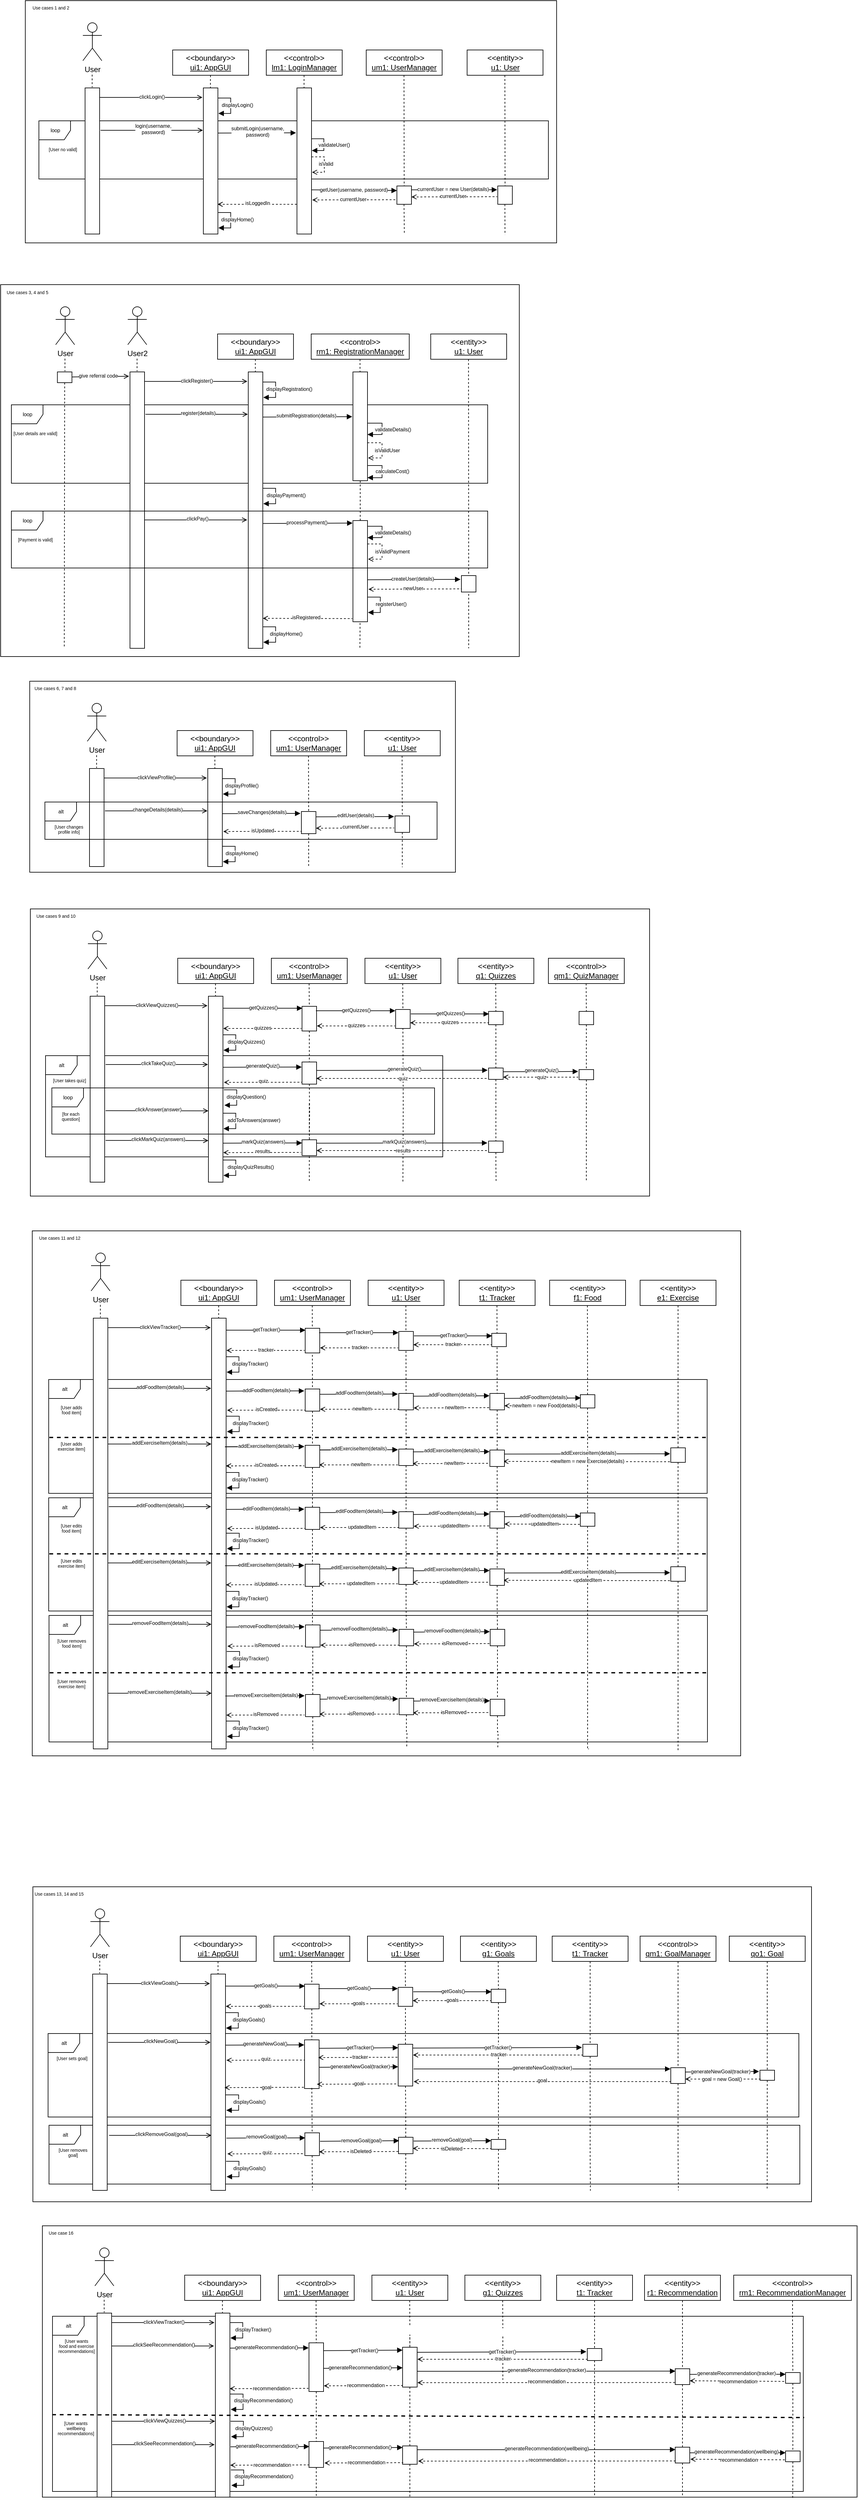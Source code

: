 <mxfile version="20.7.4" type="github">
  <diagram id="c1oZlRYy-DprkKR2t52D" name="Page-1">
    <mxGraphModel dx="1909" dy="796" grid="0" gridSize="10" guides="1" tooltips="1" connect="1" arrows="1" fold="1" page="0" pageScale="1" pageWidth="827" pageHeight="1169" math="0" shadow="0">
      <root>
        <mxCell id="0" />
        <mxCell id="1" parent="0" />
        <mxCell id="yiR10c4rIU2J_5i0L7nW-370" value="" style="rounded=0;whiteSpace=wrap;html=1;fontSize=7;" vertex="1" parent="1">
          <mxGeometry x="-32" y="3608" width="1288" height="429" as="geometry" />
        </mxCell>
        <mxCell id="yiR10c4rIU2J_5i0L7nW-200" value="" style="rounded=0;whiteSpace=wrap;html=1;fontSize=7;" vertex="1" parent="1">
          <mxGeometry x="-48" y="2035" width="1120" height="830" as="geometry" />
        </mxCell>
        <mxCell id="sUloH9DEDX4tPpxW6tqJ-341" value="alt" style="shape=umlFrame;tabPosition=left;html=1;boundedLbl=1;labelInHeader=1;width=50;height=30;fontSize=8;" parent="1" vertex="1">
          <mxGeometry x="-22" y="2457" width="1041" height="179" as="geometry" />
        </mxCell>
        <mxCell id="sUloH9DEDX4tPpxW6tqJ-342" value="[User edits&#xa;food item]" style="text;align=center;fontSize=7;" parent="sUloH9DEDX4tPpxW6tqJ-341" vertex="1">
          <mxGeometry width="60" height="20" relative="1" as="geometry">
            <mxPoint x="6" y="34" as="offset" />
          </mxGeometry>
        </mxCell>
        <mxCell id="sUloH9DEDX4tPpxW6tqJ-343" value="[User edits&#xa;exercise item]" style="text;align=center;fontSize=7;" parent="sUloH9DEDX4tPpxW6tqJ-341" vertex="1">
          <mxGeometry x="6" y="89.448" width="60" height="25.211" as="geometry" />
        </mxCell>
        <mxCell id="sUloH9DEDX4tPpxW6tqJ-403" value="alt" style="shape=umlFrame;tabPosition=left;html=1;boundedLbl=1;labelInHeader=1;width=50;height=30;fontSize=8;" parent="1" vertex="1">
          <mxGeometry x="-21.5" y="2643" width="1041" height="200" as="geometry" />
        </mxCell>
        <mxCell id="sUloH9DEDX4tPpxW6tqJ-404" value="[User removes&#xa;food item]" style="text;align=center;fontSize=7;" parent="sUloH9DEDX4tPpxW6tqJ-403" vertex="1">
          <mxGeometry width="60" height="20" relative="1" as="geometry">
            <mxPoint x="6" y="30" as="offset" />
          </mxGeometry>
        </mxCell>
        <mxCell id="sUloH9DEDX4tPpxW6tqJ-405" value="[User removes&#xa;exercise item]" style="text;align=center;fontSize=7;" parent="sUloH9DEDX4tPpxW6tqJ-403" vertex="1">
          <mxGeometry x="6" y="93.873" width="60" height="28.169" as="geometry" />
        </mxCell>
        <mxCell id="yiR10c4rIU2J_5i0L7nW-178" value="alt" style="shape=umlFrame;tabPosition=left;html=1;boundedLbl=1;labelInHeader=1;width=50;height=30;fontSize=8;" vertex="1" parent="1">
          <mxGeometry x="-22" y="2270" width="1041" height="180" as="geometry" />
        </mxCell>
        <mxCell id="yiR10c4rIU2J_5i0L7nW-179" value="[User adds&#xa;food item]" style="text;align=center;fontSize=7;" vertex="1" parent="yiR10c4rIU2J_5i0L7nW-178">
          <mxGeometry width="60" height="20" relative="1" as="geometry">
            <mxPoint x="6" y="34" as="offset" />
          </mxGeometry>
        </mxCell>
        <mxCell id="yiR10c4rIU2J_5i0L7nW-180" value="[User adds&#xa;exercise item]" style="text;align=center;fontSize=7;" vertex="1" parent="yiR10c4rIU2J_5i0L7nW-178">
          <mxGeometry x="6" y="91.686" width="60" height="25.352" as="geometry" />
        </mxCell>
        <mxCell id="yiR10c4rIU2J_5i0L7nW-56" value="" style="rounded=0;whiteSpace=wrap;html=1;fontSize=7;" vertex="1" parent="1">
          <mxGeometry x="-47" y="3072" width="1231" height="498" as="geometry" />
        </mxCell>
        <mxCell id="sUloH9DEDX4tPpxW6tqJ-468" value="alt" style="shape=umlFrame;tabPosition=left;html=1;boundedLbl=1;labelInHeader=1;width=50;height=30;fontSize=8;" parent="1" vertex="1">
          <mxGeometry x="-23" y="3304" width="1187" height="132" as="geometry" />
        </mxCell>
        <mxCell id="sUloH9DEDX4tPpxW6tqJ-469" value="[User sets goal]" style="text;align=center;fontSize=7;" parent="sUloH9DEDX4tPpxW6tqJ-468" vertex="1">
          <mxGeometry width="60" height="20" relative="1" as="geometry">
            <mxPoint x="8" y="29" as="offset" />
          </mxGeometry>
        </mxCell>
        <mxCell id="yiR10c4rIU2J_5i0L7nW-54" value="alt" style="shape=umlFrame;tabPosition=left;html=1;boundedLbl=1;labelInHeader=1;width=50;height=30;fontSize=8;" vertex="1" parent="1">
          <mxGeometry x="-21.5" y="3449" width="1187" height="93" as="geometry" />
        </mxCell>
        <mxCell id="yiR10c4rIU2J_5i0L7nW-55" value="[User removes&#xa;goal]" style="text;align=center;fontSize=7;" vertex="1" parent="yiR10c4rIU2J_5i0L7nW-54">
          <mxGeometry width="60" height="20" relative="1" as="geometry">
            <mxPoint x="8" y="29" as="offset" />
          </mxGeometry>
        </mxCell>
        <mxCell id="sUloH9DEDX4tPpxW6tqJ-77" value="" style="rounded=0;whiteSpace=wrap;html=1;fontSize=7;" parent="1" vertex="1">
          <mxGeometry x="-51" y="1526" width="979" height="454" as="geometry" />
        </mxCell>
        <mxCell id="sUloH9DEDX4tPpxW6tqJ-16" value="alt" style="shape=umlFrame;tabPosition=left;html=1;boundedLbl=1;labelInHeader=1;width=50;height=30;fontSize=8;" parent="1" vertex="1">
          <mxGeometry x="-27" y="1758" width="628" height="160" as="geometry" />
        </mxCell>
        <mxCell id="sUloH9DEDX4tPpxW6tqJ-17" value="[User takes quiz]" style="text;align=center;fontSize=7;" parent="sUloH9DEDX4tPpxW6tqJ-16" vertex="1">
          <mxGeometry width="60" height="20" relative="1" as="geometry">
            <mxPoint x="8" y="29" as="offset" />
          </mxGeometry>
        </mxCell>
        <mxCell id="ojf8vlIbQqwhDHuOTLE6-334" style="edgeStyle=orthogonalEdgeStyle;rounded=0;orthogonalLoop=1;jettySize=auto;html=1;dashed=1;fontSize=7;startArrow=none;startFill=0;endArrow=none;endFill=0;entryX=0.5;entryY=1;entryDx=0;entryDy=0;" parent="1" target="ojf8vlIbQqwhDHuOTLE6-335" edge="1">
          <mxGeometry relative="1" as="geometry">
            <mxPoint x="538" y="1820" as="targetPoint" />
            <mxPoint x="538" y="1957" as="sourcePoint" />
          </mxGeometry>
        </mxCell>
        <mxCell id="ojf8vlIbQqwhDHuOTLE6-363" value="" style="rounded=0;whiteSpace=wrap;html=1;fontSize=7;" parent="1" vertex="1">
          <mxGeometry x="-59" y="90" width="840" height="383" as="geometry" />
        </mxCell>
        <mxCell id="ojf8vlIbQqwhDHuOTLE6-275" value="" style="rounded=0;whiteSpace=wrap;html=1;fontSize=7;" parent="1" vertex="1">
          <mxGeometry x="-52" y="1166" width="673" height="302" as="geometry" />
        </mxCell>
        <mxCell id="ojf8vlIbQqwhDHuOTLE6-245" value="" style="rounded=0;whiteSpace=wrap;html=1;fontSize=7;" parent="1" vertex="1">
          <mxGeometry x="-98" y="539" width="820" height="588" as="geometry" />
        </mxCell>
        <mxCell id="ojf8vlIbQqwhDHuOTLE6-44" value="loop" style="shape=umlFrame;tabPosition=left;html=1;boundedLbl=1;labelInHeader=1;width=50;height=30;fontSize=8;" parent="1" vertex="1">
          <mxGeometry x="-37.5" y="280" width="805.5" height="92" as="geometry" />
        </mxCell>
        <mxCell id="ojf8vlIbQqwhDHuOTLE6-45" value="[User no valid]" style="text;align=center;fontSize=7;" parent="ojf8vlIbQqwhDHuOTLE6-44" vertex="1">
          <mxGeometry width="60" height="20" relative="1" as="geometry">
            <mxPoint x="8" y="35" as="offset" />
          </mxGeometry>
        </mxCell>
        <mxCell id="ojf8vlIbQqwhDHuOTLE6-1" value="User" style="shape=umlActor;verticalLabelPosition=bottom;verticalAlign=top;html=1;outlineConnect=0;" parent="1" vertex="1">
          <mxGeometry x="32" y="125" width="30" height="60" as="geometry" />
        </mxCell>
        <mxCell id="ojf8vlIbQqwhDHuOTLE6-2" value="" style="endArrow=none;html=1;rounded=0;dashed=1;" parent="1" edge="1">
          <mxGeometry width="50" height="50" relative="1" as="geometry">
            <mxPoint x="46.7" y="207" as="sourcePoint" />
            <mxPoint x="46.7" y="227" as="targetPoint" />
          </mxGeometry>
        </mxCell>
        <mxCell id="ojf8vlIbQqwhDHuOTLE6-4" value="&amp;lt;&amp;lt;boundary&amp;gt;&amp;gt;&lt;br&gt;&lt;u&gt;ui1: AppGUI&lt;/u&gt;" style="rounded=0;whiteSpace=wrap;html=1;" parent="1" vertex="1">
          <mxGeometry x="174" y="168" width="120" height="40" as="geometry" />
        </mxCell>
        <mxCell id="ojf8vlIbQqwhDHuOTLE6-5" value="" style="endArrow=none;html=1;rounded=0;dashed=1;" parent="1" edge="1">
          <mxGeometry width="50" height="50" relative="1" as="geometry">
            <mxPoint x="233.7" y="208" as="sourcePoint" />
            <mxPoint x="233.7" y="228" as="targetPoint" />
          </mxGeometry>
        </mxCell>
        <mxCell id="ojf8vlIbQqwhDHuOTLE6-6" value="&amp;lt;&amp;lt;control&amp;gt;&amp;gt;&lt;br&gt;&lt;u&gt;lm1: LoginManager&lt;/u&gt;" style="rounded=0;whiteSpace=wrap;html=1;" parent="1" vertex="1">
          <mxGeometry x="322" y="168" width="120" height="40" as="geometry" />
        </mxCell>
        <mxCell id="ojf8vlIbQqwhDHuOTLE6-7" value="" style="endArrow=none;html=1;rounded=0;dashed=1;" parent="1" edge="1">
          <mxGeometry width="50" height="50" relative="1" as="geometry">
            <mxPoint x="381.7" y="208" as="sourcePoint" />
            <mxPoint x="381.7" y="228" as="targetPoint" />
          </mxGeometry>
        </mxCell>
        <mxCell id="ojf8vlIbQqwhDHuOTLE6-8" value="" style="rounded=0;whiteSpace=wrap;html=1;" parent="1" vertex="1">
          <mxGeometry x="222.5" y="228" width="23" height="231" as="geometry" />
        </mxCell>
        <mxCell id="ojf8vlIbQqwhDHuOTLE6-9" value="" style="endArrow=open;html=1;rounded=0;endFill=0;" parent="1" edge="1">
          <mxGeometry width="50" height="50" relative="1" as="geometry">
            <mxPoint x="58" y="243" as="sourcePoint" />
            <mxPoint x="221" y="243" as="targetPoint" />
          </mxGeometry>
        </mxCell>
        <mxCell id="ojf8vlIbQqwhDHuOTLE6-10" value="clickLogin()" style="edgeLabel;html=1;align=center;verticalAlign=middle;resizable=0;points=[];fontSize=8;" parent="ojf8vlIbQqwhDHuOTLE6-9" vertex="1" connectable="0">
          <mxGeometry x="-0.302" y="-1" relative="1" as="geometry">
            <mxPoint x="26" y="-2" as="offset" />
          </mxGeometry>
        </mxCell>
        <mxCell id="ojf8vlIbQqwhDHuOTLE6-16" value="" style="endArrow=open;html=1;rounded=0;endFill=0;" parent="1" edge="1">
          <mxGeometry width="50" height="50" relative="1" as="geometry">
            <mxPoint x="60" y="295" as="sourcePoint" />
            <mxPoint x="221.78" y="295" as="targetPoint" />
          </mxGeometry>
        </mxCell>
        <mxCell id="ojf8vlIbQqwhDHuOTLE6-17" value="login(username,&lt;br style=&quot;font-size: 8px;&quot;&gt;password)" style="edgeLabel;html=1;align=center;verticalAlign=middle;resizable=0;points=[];fontSize=8;" parent="ojf8vlIbQqwhDHuOTLE6-16" vertex="1" connectable="0">
          <mxGeometry x="-0.302" y="-1" relative="1" as="geometry">
            <mxPoint x="26" y="-3" as="offset" />
          </mxGeometry>
        </mxCell>
        <mxCell id="ojf8vlIbQqwhDHuOTLE6-20" value="" style="endArrow=block;html=1;rounded=0;exitX=0.964;exitY=0.347;exitDx=0;exitDy=0;exitPerimeter=0;endFill=1;" parent="1" edge="1">
          <mxGeometry width="50" height="50" relative="1" as="geometry">
            <mxPoint x="245.502" y="299.359" as="sourcePoint" />
            <mxPoint x="369" y="299" as="targetPoint" />
          </mxGeometry>
        </mxCell>
        <mxCell id="ojf8vlIbQqwhDHuOTLE6-21" value="submitLogin(username,&lt;br style=&quot;font-size: 8px;&quot;&gt;password)" style="edgeLabel;html=1;align=center;verticalAlign=middle;resizable=0;points=[];fontSize=8;" parent="ojf8vlIbQqwhDHuOTLE6-20" vertex="1" connectable="0">
          <mxGeometry x="-0.302" y="-1" relative="1" as="geometry">
            <mxPoint x="19" y="-3" as="offset" />
          </mxGeometry>
        </mxCell>
        <mxCell id="ojf8vlIbQqwhDHuOTLE6-24" value="&amp;lt;&amp;lt;control&amp;gt;&amp;gt;&lt;br&gt;&lt;u&gt;um1: UserManager&lt;/u&gt;" style="rounded=0;whiteSpace=wrap;html=1;" parent="1" vertex="1">
          <mxGeometry x="480" y="168" width="120" height="40" as="geometry" />
        </mxCell>
        <mxCell id="ojf8vlIbQqwhDHuOTLE6-25" value="" style="endArrow=none;html=1;rounded=0;dashed=1;entryX=0.5;entryY=0;entryDx=0;entryDy=0;" parent="1" target="ojf8vlIbQqwhDHuOTLE6-26" edge="1">
          <mxGeometry width="50" height="50" relative="1" as="geometry">
            <mxPoint x="539.7" y="208" as="sourcePoint" />
            <mxPoint x="539.7" y="228" as="targetPoint" />
          </mxGeometry>
        </mxCell>
        <mxCell id="ojf8vlIbQqwhDHuOTLE6-26" value="" style="rounded=0;whiteSpace=wrap;html=1;" parent="1" vertex="1">
          <mxGeometry x="528.5" y="383" width="23" height="29" as="geometry" />
        </mxCell>
        <mxCell id="ojf8vlIbQqwhDHuOTLE6-29" style="edgeStyle=orthogonalEdgeStyle;rounded=0;orthogonalLoop=1;jettySize=auto;html=1;fontSize=8;startArrow=none;startFill=0;endArrow=block;endFill=1;exitX=1.016;exitY=0.367;exitDx=0;exitDy=0;exitPerimeter=0;" parent="1" edge="1">
          <mxGeometry relative="1" as="geometry">
            <mxPoint x="393.868" y="308.373" as="sourcePoint" />
            <mxPoint x="394" y="327" as="targetPoint" />
            <Array as="points">
              <mxPoint x="413" y="308" />
              <mxPoint x="413" y="327" />
            </Array>
          </mxGeometry>
        </mxCell>
        <mxCell id="ojf8vlIbQqwhDHuOTLE6-30" value="validateUser()" style="edgeLabel;html=1;align=center;verticalAlign=middle;resizable=0;points=[];fontSize=8;" parent="ojf8vlIbQqwhDHuOTLE6-29" vertex="1" connectable="0">
          <mxGeometry x="-0.054" relative="1" as="geometry">
            <mxPoint x="16" y="1" as="offset" />
          </mxGeometry>
        </mxCell>
        <mxCell id="ojf8vlIbQqwhDHuOTLE6-31" style="edgeStyle=orthogonalEdgeStyle;rounded=0;orthogonalLoop=1;jettySize=auto;html=1;entryX=1;entryY=0.5;entryDx=0;entryDy=0;fontSize=8;startArrow=none;startFill=0;endArrow=block;endFill=1;exitX=0.967;exitY=0.379;exitDx=0;exitDy=0;exitPerimeter=0;" parent="1" edge="1">
          <mxGeometry relative="1" as="geometry">
            <mxPoint x="245.501" y="244.003" as="sourcePoint" />
            <mxPoint x="246.26" y="267.84" as="targetPoint" />
            <Array as="points">
              <mxPoint x="265.76" y="244.34" />
              <mxPoint x="265.76" y="268.34" />
              <mxPoint x="245.76" y="268.34" />
            </Array>
          </mxGeometry>
        </mxCell>
        <mxCell id="ojf8vlIbQqwhDHuOTLE6-32" value="displayLogin()" style="edgeLabel;html=1;align=center;verticalAlign=middle;resizable=0;points=[];fontSize=8;" parent="ojf8vlIbQqwhDHuOTLE6-31" vertex="1" connectable="0">
          <mxGeometry x="-0.054" relative="1" as="geometry">
            <mxPoint x="10" as="offset" />
          </mxGeometry>
        </mxCell>
        <mxCell id="ojf8vlIbQqwhDHuOTLE6-33" value="" style="endArrow=block;html=1;rounded=0;exitX=0.964;exitY=0.347;exitDx=0;exitDy=0;exitPerimeter=0;endFill=1;entryX=0;entryY=0.25;entryDx=0;entryDy=0;" parent="1" target="ojf8vlIbQqwhDHuOTLE6-26" edge="1">
          <mxGeometry width="50" height="50" relative="1" as="geometry">
            <mxPoint x="393.502" y="389.079" as="sourcePoint" />
            <mxPoint x="518.258" y="389.003" as="targetPoint" />
          </mxGeometry>
        </mxCell>
        <mxCell id="ojf8vlIbQqwhDHuOTLE6-34" value="getUser(username, password)" style="edgeLabel;html=1;align=center;verticalAlign=middle;resizable=0;points=[];fontSize=8;" parent="ojf8vlIbQqwhDHuOTLE6-33" vertex="1" connectable="0">
          <mxGeometry x="-0.302" y="-1" relative="1" as="geometry">
            <mxPoint x="19" y="-2" as="offset" />
          </mxGeometry>
        </mxCell>
        <mxCell id="ojf8vlIbQqwhDHuOTLE6-37" value="" style="endArrow=none;html=1;rounded=0;exitX=0.964;exitY=0.347;exitDx=0;exitDy=0;exitPerimeter=0;endFill=0;entryX=0;entryY=0.75;entryDx=0;entryDy=0;dashed=1;startArrow=open;startFill=0;" parent="1" target="ojf8vlIbQqwhDHuOTLE6-26" edge="1">
          <mxGeometry width="50" height="50" relative="1" as="geometry">
            <mxPoint x="394.742" y="405.109" as="sourcePoint" />
            <mxPoint x="519.498" y="405.033" as="targetPoint" />
          </mxGeometry>
        </mxCell>
        <mxCell id="ojf8vlIbQqwhDHuOTLE6-38" value="currentUser" style="edgeLabel;html=1;align=center;verticalAlign=middle;resizable=0;points=[];fontSize=8;" parent="ojf8vlIbQqwhDHuOTLE6-37" vertex="1" connectable="0">
          <mxGeometry x="-0.302" y="-1" relative="1" as="geometry">
            <mxPoint x="18" y="-2" as="offset" />
          </mxGeometry>
        </mxCell>
        <mxCell id="ojf8vlIbQqwhDHuOTLE6-39" style="edgeStyle=orthogonalEdgeStyle;rounded=0;orthogonalLoop=1;jettySize=auto;html=1;entryX=1;entryY=0.5;entryDx=0;entryDy=0;fontSize=8;startArrow=none;startFill=0;endArrow=open;endFill=0;exitX=0.967;exitY=0.379;exitDx=0;exitDy=0;exitPerimeter=0;dashed=1;" parent="1" edge="1">
          <mxGeometry relative="1" as="geometry">
            <mxPoint x="393.501" y="337.003" as="sourcePoint" />
            <mxPoint x="394.26" y="360.84" as="targetPoint" />
            <Array as="points">
              <mxPoint x="413.76" y="337.34" />
              <mxPoint x="413.76" y="361.34" />
              <mxPoint x="393.76" y="361.34" />
            </Array>
          </mxGeometry>
        </mxCell>
        <mxCell id="ojf8vlIbQqwhDHuOTLE6-40" value="isValid" style="edgeLabel;html=1;align=center;verticalAlign=middle;resizable=0;points=[];fontSize=8;" parent="ojf8vlIbQqwhDHuOTLE6-39" vertex="1" connectable="0">
          <mxGeometry x="-0.054" relative="1" as="geometry">
            <mxPoint x="2" as="offset" />
          </mxGeometry>
        </mxCell>
        <mxCell id="ojf8vlIbQqwhDHuOTLE6-43" value="" style="endArrow=none;html=1;rounded=0;dashed=1;entryX=0.837;entryY=1;entryDx=0;entryDy=0;entryPerimeter=0;" parent="1" edge="1">
          <mxGeometry width="50" height="50" relative="1" as="geometry">
            <mxPoint x="539.73" y="412" as="sourcePoint" />
            <mxPoint x="540.292" y="459" as="targetPoint" />
          </mxGeometry>
        </mxCell>
        <mxCell id="ojf8vlIbQqwhDHuOTLE6-46" style="edgeStyle=orthogonalEdgeStyle;rounded=0;orthogonalLoop=1;jettySize=auto;html=1;entryX=1;entryY=0.5;entryDx=0;entryDy=0;fontSize=8;startArrow=none;startFill=0;endArrow=block;endFill=1;exitX=0.967;exitY=0.379;exitDx=0;exitDy=0;exitPerimeter=0;" parent="1" edge="1">
          <mxGeometry relative="1" as="geometry">
            <mxPoint x="245.501" y="425.003" as="sourcePoint" />
            <mxPoint x="246.26" y="448.84" as="targetPoint" />
            <Array as="points">
              <mxPoint x="265.76" y="425.34" />
              <mxPoint x="265.76" y="449.34" />
              <mxPoint x="245.76" y="449.34" />
            </Array>
          </mxGeometry>
        </mxCell>
        <mxCell id="ojf8vlIbQqwhDHuOTLE6-47" value="displayHome()" style="edgeLabel;html=1;align=center;verticalAlign=middle;resizable=0;points=[];fontSize=8;" parent="ojf8vlIbQqwhDHuOTLE6-46" vertex="1" connectable="0">
          <mxGeometry x="-0.054" relative="1" as="geometry">
            <mxPoint x="10" as="offset" />
          </mxGeometry>
        </mxCell>
        <mxCell id="ojf8vlIbQqwhDHuOTLE6-51" value="Use cases 1 and 2" style="text;html=1;align=center;verticalAlign=middle;resizable=0;points=[];autosize=1;strokeColor=none;fillColor=none;fontSize=7;" parent="1" vertex="1">
          <mxGeometry x="-57" y="92" width="76" height="20" as="geometry" />
        </mxCell>
        <mxCell id="ojf8vlIbQqwhDHuOTLE6-53" value="loop" style="shape=umlFrame;tabPosition=left;html=1;boundedLbl=1;labelInHeader=1;width=50;height=30;fontSize=8;" parent="1" vertex="1">
          <mxGeometry x="-81" y="729" width="753" height="124" as="geometry" />
        </mxCell>
        <mxCell id="ojf8vlIbQqwhDHuOTLE6-54" value="[User details are valid]" style="text;align=center;fontSize=7;" parent="ojf8vlIbQqwhDHuOTLE6-53" vertex="1">
          <mxGeometry width="60" height="20" relative="1" as="geometry">
            <mxPoint x="8" y="35" as="offset" />
          </mxGeometry>
        </mxCell>
        <mxCell id="ojf8vlIbQqwhDHuOTLE6-55" value="User2" style="shape=umlActor;verticalLabelPosition=bottom;verticalAlign=top;html=1;outlineConnect=0;" parent="1" vertex="1">
          <mxGeometry x="103" y="574" width="30" height="60" as="geometry" />
        </mxCell>
        <mxCell id="ojf8vlIbQqwhDHuOTLE6-56" value="" style="endArrow=none;html=1;rounded=0;dashed=1;" parent="1" edge="1">
          <mxGeometry width="50" height="50" relative="1" as="geometry">
            <mxPoint x="117.7" y="656" as="sourcePoint" />
            <mxPoint x="117.7" y="676" as="targetPoint" />
          </mxGeometry>
        </mxCell>
        <mxCell id="ojf8vlIbQqwhDHuOTLE6-57" value="" style="rounded=0;whiteSpace=wrap;html=1;" parent="1" vertex="1">
          <mxGeometry x="106.5" y="677" width="23" height="437" as="geometry" />
        </mxCell>
        <mxCell id="ojf8vlIbQqwhDHuOTLE6-58" value="&amp;lt;&amp;lt;boundary&amp;gt;&amp;gt;&lt;br&gt;&lt;u&gt;ui1: AppGUI&lt;/u&gt;" style="rounded=0;whiteSpace=wrap;html=1;" parent="1" vertex="1">
          <mxGeometry x="245" y="617" width="120" height="40" as="geometry" />
        </mxCell>
        <mxCell id="ojf8vlIbQqwhDHuOTLE6-59" value="" style="endArrow=none;html=1;rounded=0;dashed=1;" parent="1" edge="1">
          <mxGeometry width="50" height="50" relative="1" as="geometry">
            <mxPoint x="304.7" y="657" as="sourcePoint" />
            <mxPoint x="304.7" y="677" as="targetPoint" />
          </mxGeometry>
        </mxCell>
        <mxCell id="ojf8vlIbQqwhDHuOTLE6-60" value="&amp;lt;&amp;lt;control&amp;gt;&amp;gt;&lt;br&gt;&lt;u&gt;rm1: RegistrationManager&lt;/u&gt;" style="rounded=0;whiteSpace=wrap;html=1;" parent="1" vertex="1">
          <mxGeometry x="393" y="617" width="155" height="40" as="geometry" />
        </mxCell>
        <mxCell id="ojf8vlIbQqwhDHuOTLE6-61" value="" style="endArrow=none;html=1;rounded=0;dashed=1;" parent="1" edge="1">
          <mxGeometry width="50" height="50" relative="1" as="geometry">
            <mxPoint x="470.2" y="657" as="sourcePoint" />
            <mxPoint x="470.2" y="677" as="targetPoint" />
          </mxGeometry>
        </mxCell>
        <mxCell id="ojf8vlIbQqwhDHuOTLE6-62" value="" style="rounded=0;whiteSpace=wrap;html=1;" parent="1" vertex="1">
          <mxGeometry x="293.5" y="677" width="23" height="437" as="geometry" />
        </mxCell>
        <mxCell id="ojf8vlIbQqwhDHuOTLE6-63" value="" style="endArrow=open;html=1;rounded=0;endFill=0;" parent="1" edge="1">
          <mxGeometry width="50" height="50" relative="1" as="geometry">
            <mxPoint x="129" y="692" as="sourcePoint" />
            <mxPoint x="292" y="692" as="targetPoint" />
          </mxGeometry>
        </mxCell>
        <mxCell id="ojf8vlIbQqwhDHuOTLE6-64" value="clickRegister()" style="edgeLabel;html=1;align=center;verticalAlign=middle;resizable=0;points=[];fontSize=8;" parent="ojf8vlIbQqwhDHuOTLE6-63" vertex="1" connectable="0">
          <mxGeometry x="-0.302" y="-1" relative="1" as="geometry">
            <mxPoint x="26" y="-2" as="offset" />
          </mxGeometry>
        </mxCell>
        <mxCell id="ojf8vlIbQqwhDHuOTLE6-258" style="edgeStyle=orthogonalEdgeStyle;rounded=0;orthogonalLoop=1;jettySize=auto;html=1;dashed=1;fontSize=7;startArrow=none;startFill=0;endArrow=none;endFill=0;" parent="1" source="ojf8vlIbQqwhDHuOTLE6-65" target="ojf8vlIbQqwhDHuOTLE6-256" edge="1">
          <mxGeometry relative="1" as="geometry" />
        </mxCell>
        <mxCell id="ojf8vlIbQqwhDHuOTLE6-65" value="" style="rounded=0;whiteSpace=wrap;html=1;" parent="1" vertex="1">
          <mxGeometry x="459" y="912" width="23" height="160" as="geometry" />
        </mxCell>
        <mxCell id="ojf8vlIbQqwhDHuOTLE6-70" value="&amp;lt;&amp;lt;entity&amp;gt;&amp;gt;&lt;br&gt;&lt;u&gt;u1: User&lt;/u&gt;" style="rounded=0;whiteSpace=wrap;html=1;" parent="1" vertex="1">
          <mxGeometry x="582" y="617" width="120" height="40" as="geometry" />
        </mxCell>
        <mxCell id="ojf8vlIbQqwhDHuOTLE6-71" value="" style="endArrow=none;html=1;rounded=0;dashed=1;entryX=0.5;entryY=0;entryDx=0;entryDy=0;" parent="1" target="ojf8vlIbQqwhDHuOTLE6-72" edge="1">
          <mxGeometry width="50" height="50" relative="1" as="geometry">
            <mxPoint x="641.7" y="657" as="sourcePoint" />
            <mxPoint x="641.7" y="677" as="targetPoint" />
          </mxGeometry>
        </mxCell>
        <mxCell id="ojf8vlIbQqwhDHuOTLE6-75" style="edgeStyle=orthogonalEdgeStyle;rounded=0;orthogonalLoop=1;jettySize=auto;html=1;entryX=1;entryY=0.5;entryDx=0;entryDy=0;fontSize=8;startArrow=none;startFill=0;endArrow=block;endFill=1;exitX=0.967;exitY=0.379;exitDx=0;exitDy=0;exitPerimeter=0;" parent="1" edge="1">
          <mxGeometry relative="1" as="geometry">
            <mxPoint x="316.501" y="693.003" as="sourcePoint" />
            <mxPoint x="317.26" y="716.84" as="targetPoint" />
            <Array as="points">
              <mxPoint x="336.76" y="693.34" />
              <mxPoint x="336.76" y="717.34" />
              <mxPoint x="316.76" y="717.34" />
            </Array>
          </mxGeometry>
        </mxCell>
        <mxCell id="ojf8vlIbQqwhDHuOTLE6-76" value="displayRegistration()" style="edgeLabel;html=1;align=center;verticalAlign=middle;resizable=0;points=[];fontSize=8;" parent="ojf8vlIbQqwhDHuOTLE6-75" vertex="1" connectable="0">
          <mxGeometry x="-0.054" relative="1" as="geometry">
            <mxPoint x="21" as="offset" />
          </mxGeometry>
        </mxCell>
        <mxCell id="ojf8vlIbQqwhDHuOTLE6-84" style="edgeStyle=orthogonalEdgeStyle;rounded=0;orthogonalLoop=1;jettySize=auto;html=1;entryX=1;entryY=0.5;entryDx=0;entryDy=0;fontSize=8;startArrow=none;startFill=0;endArrow=block;endFill=1;exitX=0.967;exitY=0.379;exitDx=0;exitDy=0;exitPerimeter=0;" parent="1" edge="1">
          <mxGeometry relative="1" as="geometry">
            <mxPoint x="316.501" y="861.003" as="sourcePoint" />
            <mxPoint x="317.26" y="884.84" as="targetPoint" />
            <Array as="points">
              <mxPoint x="336.76" y="861.34" />
              <mxPoint x="336.76" y="885.34" />
              <mxPoint x="316.76" y="885.34" />
            </Array>
          </mxGeometry>
        </mxCell>
        <mxCell id="ojf8vlIbQqwhDHuOTLE6-85" value="displayPayment()" style="edgeLabel;html=1;align=center;verticalAlign=middle;resizable=0;points=[];fontSize=8;" parent="ojf8vlIbQqwhDHuOTLE6-84" vertex="1" connectable="0">
          <mxGeometry x="-0.054" relative="1" as="geometry">
            <mxPoint x="16" as="offset" />
          </mxGeometry>
        </mxCell>
        <mxCell id="ojf8vlIbQqwhDHuOTLE6-86" value="Use cases 3, 4 and 5" style="text;html=1;align=center;verticalAlign=middle;resizable=0;points=[];autosize=1;strokeColor=none;fillColor=none;fontSize=7;" parent="1" vertex="1">
          <mxGeometry x="-98" y="542" width="84" height="20" as="geometry" />
        </mxCell>
        <mxCell id="ojf8vlIbQqwhDHuOTLE6-93" value="loop" style="shape=umlFrame;tabPosition=left;html=1;boundedLbl=1;labelInHeader=1;width=50;height=30;fontSize=8;" parent="1" vertex="1">
          <mxGeometry x="-81" y="897" width="753" height="90" as="geometry" />
        </mxCell>
        <mxCell id="ojf8vlIbQqwhDHuOTLE6-94" value="[Payment is valid]" style="text;align=center;fontSize=7;" parent="ojf8vlIbQqwhDHuOTLE6-93" vertex="1">
          <mxGeometry width="60" height="20" relative="1" as="geometry">
            <mxPoint x="8" y="35" as="offset" />
          </mxGeometry>
        </mxCell>
        <mxCell id="ojf8vlIbQqwhDHuOTLE6-106" value="" style="endArrow=open;html=1;rounded=0;endFill=0;" parent="1" edge="1">
          <mxGeometry width="50" height="50" relative="1" as="geometry">
            <mxPoint x="130.0" y="910.999" as="sourcePoint" />
            <mxPoint x="291.78" y="910.999" as="targetPoint" />
          </mxGeometry>
        </mxCell>
        <mxCell id="ojf8vlIbQqwhDHuOTLE6-107" value="clickPay()" style="edgeLabel;html=1;align=center;verticalAlign=middle;resizable=0;points=[];fontSize=8;" parent="ojf8vlIbQqwhDHuOTLE6-106" vertex="1" connectable="0">
          <mxGeometry x="-0.302" y="-1" relative="1" as="geometry">
            <mxPoint x="26" y="-3" as="offset" />
          </mxGeometry>
        </mxCell>
        <mxCell id="ojf8vlIbQqwhDHuOTLE6-108" value="" style="endArrow=block;html=1;rounded=0;exitX=0.964;exitY=0.347;exitDx=0;exitDy=0;exitPerimeter=0;endFill=1;entryX=-0.049;entryY=0.173;entryDx=0;entryDy=0;entryPerimeter=0;" parent="1" edge="1">
          <mxGeometry width="50" height="50" relative="1" as="geometry">
            <mxPoint x="317.002" y="916.599" as="sourcePoint" />
            <mxPoint x="458.373" y="915.997" as="targetPoint" />
          </mxGeometry>
        </mxCell>
        <mxCell id="ojf8vlIbQqwhDHuOTLE6-109" value="processPayment()" style="edgeLabel;html=1;align=center;verticalAlign=middle;resizable=0;points=[];fontSize=8;" parent="ojf8vlIbQqwhDHuOTLE6-108" vertex="1" connectable="0">
          <mxGeometry x="-0.302" y="-1" relative="1" as="geometry">
            <mxPoint x="19" y="-3" as="offset" />
          </mxGeometry>
        </mxCell>
        <mxCell id="ojf8vlIbQqwhDHuOTLE6-110" style="edgeStyle=orthogonalEdgeStyle;rounded=0;orthogonalLoop=1;jettySize=auto;html=1;fontSize=8;startArrow=none;startFill=0;endArrow=block;endFill=1;exitX=1.023;exitY=0.198;exitDx=0;exitDy=0;exitPerimeter=0;" parent="1" edge="1">
          <mxGeometry relative="1" as="geometry">
            <mxPoint x="482" y="939.02" as="targetPoint" />
            <Array as="points">
              <mxPoint x="505" y="921.02" />
              <mxPoint x="505" y="939.02" />
            </Array>
            <mxPoint x="482.529" y="921.002" as="sourcePoint" />
          </mxGeometry>
        </mxCell>
        <mxCell id="ojf8vlIbQqwhDHuOTLE6-111" value="validateDetails()" style="edgeLabel;html=1;align=center;verticalAlign=middle;resizable=0;points=[];fontSize=8;" parent="ojf8vlIbQqwhDHuOTLE6-110" vertex="1" connectable="0">
          <mxGeometry x="-0.054" relative="1" as="geometry">
            <mxPoint x="17" y="2" as="offset" />
          </mxGeometry>
        </mxCell>
        <mxCell id="ojf8vlIbQqwhDHuOTLE6-112" style="edgeStyle=orthogonalEdgeStyle;rounded=0;orthogonalLoop=1;jettySize=auto;html=1;fontSize=8;startArrow=none;startFill=0;endArrow=open;endFill=0;dashed=1;" parent="1" edge="1">
          <mxGeometry relative="1" as="geometry">
            <mxPoint x="482" y="949" as="sourcePoint" />
            <mxPoint x="483" y="973" as="targetPoint" />
            <Array as="points">
              <mxPoint x="505" y="949" />
              <mxPoint x="505" y="973" />
              <mxPoint x="485" y="973" />
            </Array>
          </mxGeometry>
        </mxCell>
        <mxCell id="ojf8vlIbQqwhDHuOTLE6-113" value="isValidPayment" style="edgeLabel;html=1;align=center;verticalAlign=middle;resizable=0;points=[];fontSize=8;" parent="ojf8vlIbQqwhDHuOTLE6-112" vertex="1" connectable="0">
          <mxGeometry x="-0.054" relative="1" as="geometry">
            <mxPoint x="16" y="2" as="offset" />
          </mxGeometry>
        </mxCell>
        <mxCell id="ojf8vlIbQqwhDHuOTLE6-72" value="" style="rounded=0;whiteSpace=wrap;html=1;" parent="1" vertex="1">
          <mxGeometry x="630.5" y="999" width="23" height="26" as="geometry" />
        </mxCell>
        <mxCell id="ojf8vlIbQqwhDHuOTLE6-116" value="" style="endArrow=block;html=1;rounded=0;exitX=0.964;exitY=0.347;exitDx=0;exitDy=0;exitPerimeter=0;endFill=1;" parent="1" edge="1">
          <mxGeometry width="50" height="50" relative="1" as="geometry">
            <mxPoint x="482.002" y="1005.599" as="sourcePoint" />
            <mxPoint x="629" y="1005" as="targetPoint" />
          </mxGeometry>
        </mxCell>
        <mxCell id="ojf8vlIbQqwhDHuOTLE6-117" value="createUser(details)" style="edgeLabel;html=1;align=center;verticalAlign=middle;resizable=0;points=[];fontSize=8;" parent="ojf8vlIbQqwhDHuOTLE6-116" vertex="1" connectable="0">
          <mxGeometry x="-0.302" y="-1" relative="1" as="geometry">
            <mxPoint x="19" y="-3" as="offset" />
          </mxGeometry>
        </mxCell>
        <mxCell id="ojf8vlIbQqwhDHuOTLE6-118" value="" style="endArrow=none;html=1;rounded=0;exitX=0.964;exitY=0.347;exitDx=0;exitDy=0;exitPerimeter=0;endFill=0;startArrow=open;startFill=0;dashed=1;" parent="1" edge="1">
          <mxGeometry width="50" height="50" relative="1" as="geometry">
            <mxPoint x="483.502" y="1020.599" as="sourcePoint" />
            <mxPoint x="630.5" y="1020.0" as="targetPoint" />
          </mxGeometry>
        </mxCell>
        <mxCell id="ojf8vlIbQqwhDHuOTLE6-119" value="newUser" style="edgeLabel;html=1;align=center;verticalAlign=middle;resizable=0;points=[];fontSize=8;" parent="ojf8vlIbQqwhDHuOTLE6-118" vertex="1" connectable="0">
          <mxGeometry x="-0.302" y="-1" relative="1" as="geometry">
            <mxPoint x="19" y="-3" as="offset" />
          </mxGeometry>
        </mxCell>
        <mxCell id="ojf8vlIbQqwhDHuOTLE6-121" style="edgeStyle=orthogonalEdgeStyle;rounded=0;orthogonalLoop=1;jettySize=auto;html=1;entryX=1;entryY=0.5;entryDx=0;entryDy=0;fontSize=8;startArrow=none;startFill=0;endArrow=block;endFill=1;exitX=0.967;exitY=0.379;exitDx=0;exitDy=0;exitPerimeter=0;" parent="1" edge="1">
          <mxGeometry relative="1" as="geometry">
            <mxPoint x="316.501" y="1080.003" as="sourcePoint" />
            <mxPoint x="317.26" y="1103.84" as="targetPoint" />
            <Array as="points">
              <mxPoint x="336.76" y="1080.34" />
              <mxPoint x="336.76" y="1104.34" />
              <mxPoint x="316.76" y="1104.34" />
            </Array>
          </mxGeometry>
        </mxCell>
        <mxCell id="ojf8vlIbQqwhDHuOTLE6-122" value="displayHome()" style="edgeLabel;html=1;align=center;verticalAlign=middle;resizable=0;points=[];fontSize=8;" parent="ojf8vlIbQqwhDHuOTLE6-121" vertex="1" connectable="0">
          <mxGeometry x="-0.054" relative="1" as="geometry">
            <mxPoint x="16" as="offset" />
          </mxGeometry>
        </mxCell>
        <mxCell id="ojf8vlIbQqwhDHuOTLE6-130" value="" style="endArrow=open;html=1;rounded=0;endFill=0;entryX=-0.065;entryY=0.012;entryDx=0;entryDy=0;entryPerimeter=0;" parent="1" edge="1">
          <mxGeometry width="50" height="50" relative="1" as="geometry">
            <mxPoint x="12" y="685" as="sourcePoint" />
            <mxPoint x="105.005" y="683.908" as="targetPoint" />
          </mxGeometry>
        </mxCell>
        <mxCell id="ojf8vlIbQqwhDHuOTLE6-131" value="give referral code" style="edgeLabel;html=1;align=center;verticalAlign=middle;resizable=0;points=[];fontSize=8;" parent="ojf8vlIbQqwhDHuOTLE6-130" vertex="1" connectable="0">
          <mxGeometry x="-0.302" y="-1" relative="1" as="geometry">
            <mxPoint x="11" y="-3" as="offset" />
          </mxGeometry>
        </mxCell>
        <mxCell id="ojf8vlIbQqwhDHuOTLE6-129" value="" style="rounded=0;whiteSpace=wrap;html=1;" parent="1" vertex="1">
          <mxGeometry x="-8.25" y="677" width="23" height="17" as="geometry" />
        </mxCell>
        <mxCell id="ojf8vlIbQqwhDHuOTLE6-126" value="User" style="shape=umlActor;verticalLabelPosition=bottom;verticalAlign=top;html=1;outlineConnect=0;" parent="1" vertex="1">
          <mxGeometry x="-11" y="574" width="30" height="60" as="geometry" />
        </mxCell>
        <mxCell id="ojf8vlIbQqwhDHuOTLE6-127" value="" style="endArrow=none;html=1;rounded=0;dashed=1;" parent="1" edge="1">
          <mxGeometry width="50" height="50" relative="1" as="geometry">
            <mxPoint x="3.7" y="656" as="sourcePoint" />
            <mxPoint x="3.7" y="676" as="targetPoint" />
          </mxGeometry>
        </mxCell>
        <mxCell id="ojf8vlIbQqwhDHuOTLE6-132" style="edgeStyle=orthogonalEdgeStyle;rounded=0;orthogonalLoop=1;jettySize=auto;html=1;fontSize=8;startArrow=none;startFill=0;endArrow=block;endFill=1;exitX=1.016;exitY=0.367;exitDx=0;exitDy=0;exitPerimeter=0;" parent="1" edge="1">
          <mxGeometry relative="1" as="geometry">
            <mxPoint x="482" y="844.245" as="targetPoint" />
            <Array as="points">
              <mxPoint x="505" y="824.617" />
              <mxPoint x="505" y="844.245" />
            </Array>
            <mxPoint x="482.368" y="825.003" as="sourcePoint" />
          </mxGeometry>
        </mxCell>
        <mxCell id="ojf8vlIbQqwhDHuOTLE6-133" value="calculateCost()" style="edgeLabel;html=1;align=center;verticalAlign=middle;resizable=0;points=[];fontSize=8;" parent="ojf8vlIbQqwhDHuOTLE6-132" vertex="1" connectable="0">
          <mxGeometry x="-0.054" relative="1" as="geometry">
            <mxPoint x="16" y="1" as="offset" />
          </mxGeometry>
        </mxCell>
        <mxCell id="ojf8vlIbQqwhDHuOTLE6-134" style="edgeStyle=orthogonalEdgeStyle;rounded=0;orthogonalLoop=1;jettySize=auto;html=1;fontSize=8;startArrow=none;startFill=0;endArrow=open;endFill=0;dashed=1;" parent="1" edge="1">
          <mxGeometry relative="1" as="geometry">
            <mxPoint x="482" y="789" as="sourcePoint" />
            <mxPoint x="483" y="813" as="targetPoint" />
            <Array as="points">
              <mxPoint x="505" y="789" />
              <mxPoint x="505" y="813" />
              <mxPoint x="485" y="813" />
            </Array>
          </mxGeometry>
        </mxCell>
        <mxCell id="ojf8vlIbQqwhDHuOTLE6-135" value="isValidUser" style="edgeLabel;html=1;align=center;verticalAlign=middle;resizable=0;points=[];fontSize=8;" parent="ojf8vlIbQqwhDHuOTLE6-134" vertex="1" connectable="0">
          <mxGeometry x="-0.054" relative="1" as="geometry">
            <mxPoint x="8" y="2" as="offset" />
          </mxGeometry>
        </mxCell>
        <mxCell id="ojf8vlIbQqwhDHuOTLE6-136" value="" style="endArrow=open;html=1;rounded=0;endFill=0;" parent="1" edge="1">
          <mxGeometry width="50" height="50" relative="1" as="geometry">
            <mxPoint x="131" y="744" as="sourcePoint" />
            <mxPoint x="292.78" y="744" as="targetPoint" />
          </mxGeometry>
        </mxCell>
        <mxCell id="ojf8vlIbQqwhDHuOTLE6-137" value="register(details)" style="edgeLabel;html=1;align=center;verticalAlign=middle;resizable=0;points=[];fontSize=8;" parent="ojf8vlIbQqwhDHuOTLE6-136" vertex="1" connectable="0">
          <mxGeometry x="-0.302" y="-1" relative="1" as="geometry">
            <mxPoint x="26" y="-3" as="offset" />
          </mxGeometry>
        </mxCell>
        <mxCell id="ojf8vlIbQqwhDHuOTLE6-138" value="" style="endArrow=block;html=1;rounded=0;exitX=0.964;exitY=0.347;exitDx=0;exitDy=0;exitPerimeter=0;endFill=1;entryX=-0.049;entryY=0.173;entryDx=0;entryDy=0;entryPerimeter=0;" parent="1" edge="1">
          <mxGeometry width="50" height="50" relative="1" as="geometry">
            <mxPoint x="316.502" y="748.359" as="sourcePoint" />
            <mxPoint x="457.873" y="747.757" as="targetPoint" />
          </mxGeometry>
        </mxCell>
        <mxCell id="ojf8vlIbQqwhDHuOTLE6-139" value="submitRegistration(details)" style="edgeLabel;html=1;align=center;verticalAlign=middle;resizable=0;points=[];fontSize=8;" parent="ojf8vlIbQqwhDHuOTLE6-138" vertex="1" connectable="0">
          <mxGeometry x="-0.302" y="-1" relative="1" as="geometry">
            <mxPoint x="19" y="-3" as="offset" />
          </mxGeometry>
        </mxCell>
        <mxCell id="ojf8vlIbQqwhDHuOTLE6-140" style="edgeStyle=orthogonalEdgeStyle;rounded=0;orthogonalLoop=1;jettySize=auto;html=1;fontSize=8;startArrow=none;startFill=0;endArrow=block;endFill=1;exitX=1.023;exitY=0.198;exitDx=0;exitDy=0;exitPerimeter=0;" parent="1" edge="1">
          <mxGeometry relative="1" as="geometry">
            <mxPoint x="482" y="776" as="targetPoint" />
            <Array as="points">
              <mxPoint x="505" y="758" />
              <mxPoint x="505" y="776" />
            </Array>
            <mxPoint x="482.529" y="757.982" as="sourcePoint" />
          </mxGeometry>
        </mxCell>
        <mxCell id="ojf8vlIbQqwhDHuOTLE6-141" value="validateDetails()" style="edgeLabel;html=1;align=center;verticalAlign=middle;resizable=0;points=[];fontSize=8;" parent="ojf8vlIbQqwhDHuOTLE6-140" vertex="1" connectable="0">
          <mxGeometry x="-0.054" relative="1" as="geometry">
            <mxPoint x="17" y="2" as="offset" />
          </mxGeometry>
        </mxCell>
        <mxCell id="ojf8vlIbQqwhDHuOTLE6-182" value="User" style="shape=umlActor;verticalLabelPosition=bottom;verticalAlign=top;html=1;outlineConnect=0;" parent="1" vertex="1">
          <mxGeometry x="39" y="1201" width="30" height="60" as="geometry" />
        </mxCell>
        <mxCell id="ojf8vlIbQqwhDHuOTLE6-183" value="" style="endArrow=none;html=1;rounded=0;dashed=1;" parent="1" edge="1">
          <mxGeometry width="50" height="50" relative="1" as="geometry">
            <mxPoint x="53.7" y="1283" as="sourcePoint" />
            <mxPoint x="53.7" y="1303" as="targetPoint" />
          </mxGeometry>
        </mxCell>
        <mxCell id="ojf8vlIbQqwhDHuOTLE6-184" value="" style="rounded=0;whiteSpace=wrap;html=1;" parent="1" vertex="1">
          <mxGeometry x="42.5" y="1304" width="23" height="155" as="geometry" />
        </mxCell>
        <mxCell id="ojf8vlIbQqwhDHuOTLE6-185" value="&amp;lt;&amp;lt;boundary&amp;gt;&amp;gt;&lt;br&gt;&lt;u&gt;ui1: AppGUI&lt;/u&gt;" style="rounded=0;whiteSpace=wrap;html=1;" parent="1" vertex="1">
          <mxGeometry x="181" y="1244" width="120" height="40" as="geometry" />
        </mxCell>
        <mxCell id="ojf8vlIbQqwhDHuOTLE6-186" value="" style="endArrow=none;html=1;rounded=0;dashed=1;" parent="1" edge="1">
          <mxGeometry width="50" height="50" relative="1" as="geometry">
            <mxPoint x="240.7" y="1284" as="sourcePoint" />
            <mxPoint x="240.7" y="1304" as="targetPoint" />
          </mxGeometry>
        </mxCell>
        <mxCell id="ojf8vlIbQqwhDHuOTLE6-187" value="&amp;lt;&amp;lt;control&amp;gt;&amp;gt;&lt;br&gt;&lt;u&gt;um1: UserManager&lt;/u&gt;" style="rounded=0;whiteSpace=wrap;html=1;" parent="1" vertex="1">
          <mxGeometry x="329" y="1244" width="120" height="40" as="geometry" />
        </mxCell>
        <mxCell id="ojf8vlIbQqwhDHuOTLE6-188" value="" style="endArrow=none;html=1;rounded=0;dashed=1;entryX=0.5;entryY=0;entryDx=0;entryDy=0;" parent="1" target="ojf8vlIbQqwhDHuOTLE6-192" edge="1">
          <mxGeometry width="50" height="50" relative="1" as="geometry">
            <mxPoint x="388.7" y="1284" as="sourcePoint" />
            <mxPoint x="388.7" y="1304" as="targetPoint" />
          </mxGeometry>
        </mxCell>
        <mxCell id="ojf8vlIbQqwhDHuOTLE6-189" value="" style="rounded=0;whiteSpace=wrap;html=1;" parent="1" vertex="1">
          <mxGeometry x="229.5" y="1304" width="23" height="155" as="geometry" />
        </mxCell>
        <mxCell id="ojf8vlIbQqwhDHuOTLE6-190" value="" style="endArrow=open;html=1;rounded=0;endFill=0;" parent="1" edge="1">
          <mxGeometry width="50" height="50" relative="1" as="geometry">
            <mxPoint x="65" y="1319" as="sourcePoint" />
            <mxPoint x="228" y="1319" as="targetPoint" />
          </mxGeometry>
        </mxCell>
        <mxCell id="ojf8vlIbQqwhDHuOTLE6-191" value="clickViewProfile()" style="edgeLabel;html=1;align=center;verticalAlign=middle;resizable=0;points=[];fontSize=8;" parent="ojf8vlIbQqwhDHuOTLE6-190" vertex="1" connectable="0">
          <mxGeometry x="-0.302" y="-1" relative="1" as="geometry">
            <mxPoint x="26" y="-2" as="offset" />
          </mxGeometry>
        </mxCell>
        <mxCell id="ojf8vlIbQqwhDHuOTLE6-269" style="edgeStyle=orthogonalEdgeStyle;rounded=0;orthogonalLoop=1;jettySize=auto;html=1;dashed=1;fontSize=7;startArrow=none;startFill=0;endArrow=none;endFill=0;" parent="1" source="ojf8vlIbQqwhDHuOTLE6-192" edge="1">
          <mxGeometry relative="1" as="geometry">
            <mxPoint x="388" y="1458" as="targetPoint" />
            <Array as="points">
              <mxPoint x="389" y="1458" />
            </Array>
          </mxGeometry>
        </mxCell>
        <mxCell id="ojf8vlIbQqwhDHuOTLE6-192" value="" style="rounded=0;whiteSpace=wrap;html=1;" parent="1" vertex="1">
          <mxGeometry x="377.5" y="1372" width="23" height="35" as="geometry" />
        </mxCell>
        <mxCell id="ojf8vlIbQqwhDHuOTLE6-193" value="" style="endArrow=open;html=1;rounded=0;endFill=0;" parent="1" edge="1">
          <mxGeometry width="50" height="50" relative="1" as="geometry">
            <mxPoint x="67" y="1371" as="sourcePoint" />
            <mxPoint x="228.78" y="1371" as="targetPoint" />
          </mxGeometry>
        </mxCell>
        <mxCell id="ojf8vlIbQqwhDHuOTLE6-194" value="changeDetails(details)" style="edgeLabel;html=1;align=center;verticalAlign=middle;resizable=0;points=[];fontSize=8;" parent="ojf8vlIbQqwhDHuOTLE6-193" vertex="1" connectable="0">
          <mxGeometry x="-0.302" y="-1" relative="1" as="geometry">
            <mxPoint x="26" y="-3" as="offset" />
          </mxGeometry>
        </mxCell>
        <mxCell id="ojf8vlIbQqwhDHuOTLE6-195" value="" style="endArrow=block;html=1;rounded=0;exitX=0.964;exitY=0.347;exitDx=0;exitDy=0;exitPerimeter=0;endFill=1;" parent="1" edge="1">
          <mxGeometry width="50" height="50" relative="1" as="geometry">
            <mxPoint x="252.502" y="1375.359" as="sourcePoint" />
            <mxPoint x="376" y="1375" as="targetPoint" />
          </mxGeometry>
        </mxCell>
        <mxCell id="ojf8vlIbQqwhDHuOTLE6-196" value="saveChanges(details)" style="edgeLabel;html=1;align=center;verticalAlign=middle;resizable=0;points=[];fontSize=8;" parent="ojf8vlIbQqwhDHuOTLE6-195" vertex="1" connectable="0">
          <mxGeometry x="-0.302" y="-1" relative="1" as="geometry">
            <mxPoint x="19" y="-3" as="offset" />
          </mxGeometry>
        </mxCell>
        <mxCell id="ojf8vlIbQqwhDHuOTLE6-202" style="edgeStyle=orthogonalEdgeStyle;rounded=0;orthogonalLoop=1;jettySize=auto;html=1;entryX=1;entryY=0.5;entryDx=0;entryDy=0;fontSize=8;startArrow=none;startFill=0;endArrow=block;endFill=1;exitX=0.967;exitY=0.379;exitDx=0;exitDy=0;exitPerimeter=0;" parent="1" edge="1">
          <mxGeometry relative="1" as="geometry">
            <mxPoint x="252.501" y="1320.003" as="sourcePoint" />
            <mxPoint x="253.26" y="1343.84" as="targetPoint" />
            <Array as="points">
              <mxPoint x="272.76" y="1320.34" />
              <mxPoint x="272.76" y="1344.34" />
              <mxPoint x="252.76" y="1344.34" />
            </Array>
          </mxGeometry>
        </mxCell>
        <mxCell id="ojf8vlIbQqwhDHuOTLE6-203" value="displayProfile()" style="edgeLabel;html=1;align=center;verticalAlign=middle;resizable=0;points=[];fontSize=8;" parent="ojf8vlIbQqwhDHuOTLE6-202" vertex="1" connectable="0">
          <mxGeometry x="-0.054" relative="1" as="geometry">
            <mxPoint x="10" as="offset" />
          </mxGeometry>
        </mxCell>
        <mxCell id="ojf8vlIbQqwhDHuOTLE6-211" style="edgeStyle=orthogonalEdgeStyle;rounded=0;orthogonalLoop=1;jettySize=auto;html=1;entryX=1;entryY=0.5;entryDx=0;entryDy=0;fontSize=8;startArrow=none;startFill=0;endArrow=block;endFill=1;exitX=0.967;exitY=0.379;exitDx=0;exitDy=0;exitPerimeter=0;" parent="1" edge="1">
          <mxGeometry relative="1" as="geometry">
            <mxPoint x="252.501" y="1427.033" as="sourcePoint" />
            <mxPoint x="253.26" y="1450.87" as="targetPoint" />
            <Array as="points">
              <mxPoint x="272.76" y="1427.37" />
              <mxPoint x="272.76" y="1451.37" />
              <mxPoint x="252.76" y="1451.37" />
            </Array>
          </mxGeometry>
        </mxCell>
        <mxCell id="ojf8vlIbQqwhDHuOTLE6-212" value="displayHome()" style="edgeLabel;html=1;align=center;verticalAlign=middle;resizable=0;points=[];fontSize=8;" parent="ojf8vlIbQqwhDHuOTLE6-211" vertex="1" connectable="0">
          <mxGeometry x="-0.054" relative="1" as="geometry">
            <mxPoint x="10" as="offset" />
          </mxGeometry>
        </mxCell>
        <mxCell id="ojf8vlIbQqwhDHuOTLE6-213" value="Use cases 6, 7 and 8" style="text;html=1;align=center;verticalAlign=middle;resizable=0;points=[];autosize=1;strokeColor=none;fillColor=none;fontSize=7;" parent="1" vertex="1">
          <mxGeometry x="-54" y="1168" width="84" height="20" as="geometry" />
        </mxCell>
        <mxCell id="ojf8vlIbQqwhDHuOTLE6-224" style="edgeStyle=orthogonalEdgeStyle;rounded=0;orthogonalLoop=1;jettySize=auto;html=1;entryX=1;entryY=0.5;entryDx=0;entryDy=0;fontSize=8;startArrow=none;startFill=0;endArrow=block;endFill=1;exitX=0.967;exitY=0.379;exitDx=0;exitDy=0;exitPerimeter=0;" parent="1" edge="1">
          <mxGeometry relative="1" as="geometry">
            <mxPoint x="482.001" y="1033.003" as="sourcePoint" />
            <mxPoint x="482.76" y="1056.84" as="targetPoint" />
            <Array as="points">
              <mxPoint x="502.26" y="1033.34" />
              <mxPoint x="502.26" y="1057.34" />
              <mxPoint x="482.26" y="1057.34" />
            </Array>
          </mxGeometry>
        </mxCell>
        <mxCell id="ojf8vlIbQqwhDHuOTLE6-225" value="registerUser()" style="edgeLabel;html=1;align=center;verticalAlign=middle;resizable=0;points=[];fontSize=8;" parent="ojf8vlIbQqwhDHuOTLE6-224" vertex="1" connectable="0">
          <mxGeometry x="-0.054" relative="1" as="geometry">
            <mxPoint x="16" as="offset" />
          </mxGeometry>
        </mxCell>
        <mxCell id="ojf8vlIbQqwhDHuOTLE6-226" value="" style="endArrow=none;html=1;rounded=0;exitX=0.964;exitY=0.347;exitDx=0;exitDy=0;exitPerimeter=0;endFill=0;startArrow=open;startFill=0;dashed=1;" parent="1" edge="1">
          <mxGeometry width="50" height="50" relative="1" as="geometry">
            <mxPoint x="316.502" y="1066.599" as="sourcePoint" />
            <mxPoint x="458" y="1067" as="targetPoint" />
          </mxGeometry>
        </mxCell>
        <mxCell id="ojf8vlIbQqwhDHuOTLE6-227" value="isRegistered" style="edgeLabel;html=1;align=center;verticalAlign=middle;resizable=0;points=[];fontSize=8;" parent="ojf8vlIbQqwhDHuOTLE6-226" vertex="1" connectable="0">
          <mxGeometry x="-0.302" y="-1" relative="1" as="geometry">
            <mxPoint x="19" y="-3" as="offset" />
          </mxGeometry>
        </mxCell>
        <mxCell id="ojf8vlIbQqwhDHuOTLE6-228" style="edgeStyle=orthogonalEdgeStyle;rounded=0;orthogonalLoop=1;jettySize=auto;html=1;dashed=1;fontSize=7;startArrow=none;startFill=0;endArrow=none;endFill=0;exitX=0.5;exitY=1;exitDx=0;exitDy=0;" parent="1" edge="1">
          <mxGeometry relative="1" as="geometry">
            <mxPoint x="642" y="1028.0" as="sourcePoint" />
            <mxPoint x="642" y="1114" as="targetPoint" />
            <Array as="points">
              <mxPoint x="642" y="1046" />
              <mxPoint x="642" y="1046" />
            </Array>
          </mxGeometry>
        </mxCell>
        <mxCell id="ojf8vlIbQqwhDHuOTLE6-229" value="" style="endArrow=none;html=1;rounded=0;dashed=1;exitX=0.5;exitY=1;exitDx=0;exitDy=0;entryX=0.123;entryY=0.999;entryDx=0;entryDy=0;entryPerimeter=0;" parent="1" edge="1">
          <mxGeometry width="50" height="50" relative="1" as="geometry">
            <mxPoint x="3.25" y="694" as="sourcePoint" />
            <mxPoint x="2.614" y="1113.425" as="targetPoint" />
          </mxGeometry>
        </mxCell>
        <mxCell id="ojf8vlIbQqwhDHuOTLE6-230" value="&amp;lt;&amp;lt;entity&amp;gt;&amp;gt;&lt;br&gt;&lt;u&gt;u1: User&lt;/u&gt;" style="rounded=0;whiteSpace=wrap;html=1;" parent="1" vertex="1">
          <mxGeometry x="639.5" y="168" width="120" height="40" as="geometry" />
        </mxCell>
        <mxCell id="ojf8vlIbQqwhDHuOTLE6-231" value="" style="endArrow=none;html=1;rounded=0;dashed=1;entryX=0.5;entryY=0;entryDx=0;entryDy=0;" parent="1" target="ojf8vlIbQqwhDHuOTLE6-232" edge="1">
          <mxGeometry width="50" height="50" relative="1" as="geometry">
            <mxPoint x="699.2" y="208.0" as="sourcePoint" />
            <mxPoint x="699.2" y="228" as="targetPoint" />
          </mxGeometry>
        </mxCell>
        <mxCell id="ojf8vlIbQqwhDHuOTLE6-232" value="" style="rounded=0;whiteSpace=wrap;html=1;" parent="1" vertex="1">
          <mxGeometry x="688" y="383" width="23" height="29" as="geometry" />
        </mxCell>
        <mxCell id="ojf8vlIbQqwhDHuOTLE6-233" value="" style="endArrow=none;html=1;rounded=0;dashed=1;entryX=0.854;entryY=1.003;entryDx=0;entryDy=0;entryPerimeter=0;" parent="1" edge="1">
          <mxGeometry width="50" height="50" relative="1" as="geometry">
            <mxPoint x="699.23" y="412" as="sourcePoint" />
            <mxPoint x="699.396" y="460.107" as="targetPoint" />
          </mxGeometry>
        </mxCell>
        <mxCell id="ojf8vlIbQqwhDHuOTLE6-234" value="" style="endArrow=block;html=1;rounded=0;exitX=0.964;exitY=0.347;exitDx=0;exitDy=0;exitPerimeter=0;endFill=1;" parent="1" edge="1">
          <mxGeometry width="50" height="50" relative="1" as="geometry">
            <mxPoint x="551.502" y="389.079" as="sourcePoint" />
            <mxPoint x="687" y="389" as="targetPoint" />
          </mxGeometry>
        </mxCell>
        <mxCell id="ojf8vlIbQqwhDHuOTLE6-235" value="currentUser = new User(details)" style="edgeLabel;html=1;align=center;verticalAlign=middle;resizable=0;points=[];fontSize=8;" parent="ojf8vlIbQqwhDHuOTLE6-234" vertex="1" connectable="0">
          <mxGeometry x="-0.302" y="-1" relative="1" as="geometry">
            <mxPoint x="18" y="-2" as="offset" />
          </mxGeometry>
        </mxCell>
        <mxCell id="ojf8vlIbQqwhDHuOTLE6-236" value="" style="endArrow=none;html=1;rounded=0;exitX=0.964;exitY=0.347;exitDx=0;exitDy=0;exitPerimeter=0;endFill=0;startArrow=open;startFill=0;dashed=1;" parent="1" edge="1">
          <mxGeometry width="50" height="50" relative="1" as="geometry">
            <mxPoint x="245.002" y="411.999" as="sourcePoint" />
            <mxPoint x="370" y="412" as="targetPoint" />
          </mxGeometry>
        </mxCell>
        <mxCell id="ojf8vlIbQqwhDHuOTLE6-237" value="isLoggedIn" style="edgeLabel;html=1;align=center;verticalAlign=middle;resizable=0;points=[];fontSize=8;" parent="ojf8vlIbQqwhDHuOTLE6-236" vertex="1" connectable="0">
          <mxGeometry x="-0.302" y="-1" relative="1" as="geometry">
            <mxPoint x="19" y="-3" as="offset" />
          </mxGeometry>
        </mxCell>
        <mxCell id="ojf8vlIbQqwhDHuOTLE6-238" value="" style="rounded=0;whiteSpace=wrap;html=1;" parent="1" vertex="1">
          <mxGeometry x="35.5" y="228" width="23" height="231" as="geometry" />
        </mxCell>
        <mxCell id="ojf8vlIbQqwhDHuOTLE6-239" value="" style="rounded=0;whiteSpace=wrap;html=1;" parent="1" vertex="1">
          <mxGeometry x="370.5" y="228" width="23" height="231" as="geometry" />
        </mxCell>
        <mxCell id="ojf8vlIbQqwhDHuOTLE6-242" value="" style="endArrow=none;html=1;rounded=0;exitX=0.964;exitY=0.347;exitDx=0;exitDy=0;exitPerimeter=0;endFill=0;dashed=1;startArrow=open;startFill=0;" parent="1" edge="1">
          <mxGeometry width="50" height="50" relative="1" as="geometry">
            <mxPoint x="551.502" y="400.359" as="sourcePoint" />
            <mxPoint x="687" y="400" as="targetPoint" />
          </mxGeometry>
        </mxCell>
        <mxCell id="ojf8vlIbQqwhDHuOTLE6-243" value="currentUser" style="edgeLabel;html=1;align=center;verticalAlign=middle;resizable=0;points=[];fontSize=8;" parent="ojf8vlIbQqwhDHuOTLE6-242" vertex="1" connectable="0">
          <mxGeometry x="-0.302" y="-1" relative="1" as="geometry">
            <mxPoint x="18" y="-2" as="offset" />
          </mxGeometry>
        </mxCell>
        <mxCell id="ojf8vlIbQqwhDHuOTLE6-244" style="edgeStyle=orthogonalEdgeStyle;rounded=0;orthogonalLoop=1;jettySize=auto;html=1;dashed=1;fontSize=7;startArrow=none;startFill=0;endArrow=none;endFill=0;exitX=0.5;exitY=1;exitDx=0;exitDy=0;" parent="1" edge="1">
          <mxGeometry relative="1" as="geometry">
            <mxPoint x="470.24" y="1074.0" as="sourcePoint" />
            <mxPoint x="470" y="1114" as="targetPoint" />
            <Array as="points">
              <mxPoint x="470" y="1092" />
              <mxPoint x="470" y="1092" />
            </Array>
          </mxGeometry>
        </mxCell>
        <mxCell id="ojf8vlIbQqwhDHuOTLE6-246" value="&amp;lt;&amp;lt;entity&amp;gt;&amp;gt;&lt;br&gt;&lt;u&gt;u1: User&lt;/u&gt;" style="rounded=0;whiteSpace=wrap;html=1;" parent="1" vertex="1">
          <mxGeometry x="477" y="1244" width="120" height="40" as="geometry" />
        </mxCell>
        <mxCell id="ojf8vlIbQqwhDHuOTLE6-247" value="" style="endArrow=none;html=1;rounded=0;dashed=1;entryX=0.5;entryY=0;entryDx=0;entryDy=0;" parent="1" target="ojf8vlIbQqwhDHuOTLE6-248" edge="1">
          <mxGeometry width="50" height="50" relative="1" as="geometry">
            <mxPoint x="536.7" y="1284" as="sourcePoint" />
            <mxPoint x="536.7" y="1304" as="targetPoint" />
          </mxGeometry>
        </mxCell>
        <mxCell id="ojf8vlIbQqwhDHuOTLE6-274" style="edgeStyle=orthogonalEdgeStyle;rounded=0;orthogonalLoop=1;jettySize=auto;html=1;dashed=1;fontSize=7;startArrow=none;startFill=0;endArrow=none;endFill=0;" parent="1" source="ojf8vlIbQqwhDHuOTLE6-248" edge="1">
          <mxGeometry relative="1" as="geometry">
            <mxPoint x="537" y="1460" as="targetPoint" />
          </mxGeometry>
        </mxCell>
        <mxCell id="ojf8vlIbQqwhDHuOTLE6-248" value="" style="rounded=0;whiteSpace=wrap;html=1;" parent="1" vertex="1">
          <mxGeometry x="525.5" y="1379" width="23" height="26" as="geometry" />
        </mxCell>
        <mxCell id="ojf8vlIbQqwhDHuOTLE6-249" value="" style="endArrow=block;html=1;rounded=0;exitX=0.964;exitY=0.347;exitDx=0;exitDy=0;exitPerimeter=0;endFill=1;" parent="1" edge="1">
          <mxGeometry width="50" height="50" relative="1" as="geometry">
            <mxPoint x="400.502" y="1380.359" as="sourcePoint" />
            <mxPoint x="524" y="1380" as="targetPoint" />
          </mxGeometry>
        </mxCell>
        <mxCell id="ojf8vlIbQqwhDHuOTLE6-250" value="editUser(details)" style="edgeLabel;html=1;align=center;verticalAlign=middle;resizable=0;points=[];fontSize=8;" parent="ojf8vlIbQqwhDHuOTLE6-249" vertex="1" connectable="0">
          <mxGeometry x="-0.302" y="-1" relative="1" as="geometry">
            <mxPoint x="19" y="-3" as="offset" />
          </mxGeometry>
        </mxCell>
        <mxCell id="ojf8vlIbQqwhDHuOTLE6-256" value="" style="rounded=0;whiteSpace=wrap;html=1;" parent="1" vertex="1">
          <mxGeometry x="459" y="677" width="23" height="172" as="geometry" />
        </mxCell>
        <mxCell id="ojf8vlIbQqwhDHuOTLE6-259" value="alt" style="shape=umlFrame;tabPosition=left;html=1;boundedLbl=1;labelInHeader=1;width=50;height=30;fontSize=8;" parent="1" vertex="1">
          <mxGeometry x="-28" y="1357" width="620" height="59" as="geometry" />
        </mxCell>
        <mxCell id="ojf8vlIbQqwhDHuOTLE6-260" value="[User changes &#xa;profile info]" style="text;align=center;fontSize=7;" parent="ojf8vlIbQqwhDHuOTLE6-259" vertex="1">
          <mxGeometry width="60" height="20" relative="1" as="geometry">
            <mxPoint x="8" y="29" as="offset" />
          </mxGeometry>
        </mxCell>
        <mxCell id="ojf8vlIbQqwhDHuOTLE6-265" value="" style="endArrow=none;html=1;rounded=0;exitX=0.964;exitY=0.347;exitDx=0;exitDy=0;exitPerimeter=0;endFill=0;startArrow=open;startFill=0;dashed=1;" parent="ojf8vlIbQqwhDHuOTLE6-259" edge="1">
          <mxGeometry width="50" height="50" relative="1" as="geometry">
            <mxPoint x="282.002" y="46.594" as="sourcePoint" />
            <mxPoint x="405.5" y="46.364" as="targetPoint" />
          </mxGeometry>
        </mxCell>
        <mxCell id="ojf8vlIbQqwhDHuOTLE6-266" value="isUpdated" style="edgeLabel;html=1;align=center;verticalAlign=middle;resizable=0;points=[];fontSize=8;" parent="ojf8vlIbQqwhDHuOTLE6-265" vertex="1" connectable="0">
          <mxGeometry x="-0.302" y="-1" relative="1" as="geometry">
            <mxPoint x="19" y="-3" as="offset" />
          </mxGeometry>
        </mxCell>
        <mxCell id="ojf8vlIbQqwhDHuOTLE6-263" value="" style="endArrow=none;html=1;rounded=0;exitX=0.964;exitY=0.347;exitDx=0;exitDy=0;exitPerimeter=0;endFill=0;startArrow=open;startFill=0;dashed=1;" parent="1" edge="1">
          <mxGeometry width="50" height="50" relative="1" as="geometry">
            <mxPoint x="400.502" y="1398.359" as="sourcePoint" />
            <mxPoint x="524" y="1398" as="targetPoint" />
          </mxGeometry>
        </mxCell>
        <mxCell id="ojf8vlIbQqwhDHuOTLE6-264" value="currentUser" style="edgeLabel;html=1;align=center;verticalAlign=middle;resizable=0;points=[];fontSize=8;" parent="ojf8vlIbQqwhDHuOTLE6-263" vertex="1" connectable="0">
          <mxGeometry x="-0.302" y="-1" relative="1" as="geometry">
            <mxPoint x="19" y="-3" as="offset" />
          </mxGeometry>
        </mxCell>
        <mxCell id="ojf8vlIbQqwhDHuOTLE6-311" value="User" style="shape=umlActor;verticalLabelPosition=bottom;verticalAlign=top;html=1;outlineConnect=0;" parent="1" vertex="1">
          <mxGeometry x="40" y="1561" width="30" height="60" as="geometry" />
        </mxCell>
        <mxCell id="ojf8vlIbQqwhDHuOTLE6-312" value="" style="endArrow=none;html=1;rounded=0;dashed=1;" parent="1" edge="1">
          <mxGeometry width="50" height="50" relative="1" as="geometry">
            <mxPoint x="54.7" y="1643" as="sourcePoint" />
            <mxPoint x="54.7" y="1663" as="targetPoint" />
          </mxGeometry>
        </mxCell>
        <mxCell id="ojf8vlIbQqwhDHuOTLE6-313" value="" style="rounded=0;whiteSpace=wrap;html=1;" parent="1" vertex="1">
          <mxGeometry x="43.5" y="1664" width="23" height="294" as="geometry" />
        </mxCell>
        <mxCell id="ojf8vlIbQqwhDHuOTLE6-314" value="&amp;lt;&amp;lt;boundary&amp;gt;&amp;gt;&lt;br&gt;&lt;u&gt;ui1: AppGUI&lt;/u&gt;" style="rounded=0;whiteSpace=wrap;html=1;" parent="1" vertex="1">
          <mxGeometry x="182" y="1604" width="120" height="40" as="geometry" />
        </mxCell>
        <mxCell id="ojf8vlIbQqwhDHuOTLE6-315" value="" style="endArrow=none;html=1;rounded=0;dashed=1;" parent="1" edge="1">
          <mxGeometry width="50" height="50" relative="1" as="geometry">
            <mxPoint x="241.7" y="1644" as="sourcePoint" />
            <mxPoint x="241.7" y="1664" as="targetPoint" />
          </mxGeometry>
        </mxCell>
        <mxCell id="ojf8vlIbQqwhDHuOTLE6-316" value="&amp;lt;&amp;lt;control&amp;gt;&amp;gt;&lt;br&gt;&lt;u&gt;um1: UserManager&lt;/u&gt;" style="rounded=0;whiteSpace=wrap;html=1;" parent="1" vertex="1">
          <mxGeometry x="330" y="1604" width="120" height="40" as="geometry" />
        </mxCell>
        <mxCell id="ojf8vlIbQqwhDHuOTLE6-317" value="" style="endArrow=none;html=1;rounded=0;dashed=1;entryX=0.5;entryY=0;entryDx=0;entryDy=0;" parent="1" target="ojf8vlIbQqwhDHuOTLE6-322" edge="1">
          <mxGeometry width="50" height="50" relative="1" as="geometry">
            <mxPoint x="389.7" y="1644" as="sourcePoint" />
            <mxPoint x="389.7" y="1664" as="targetPoint" />
          </mxGeometry>
        </mxCell>
        <mxCell id="ojf8vlIbQqwhDHuOTLE6-318" value="" style="rounded=0;whiteSpace=wrap;html=1;" parent="1" vertex="1">
          <mxGeometry x="230.5" y="1664" width="23" height="294" as="geometry" />
        </mxCell>
        <mxCell id="ojf8vlIbQqwhDHuOTLE6-319" value="" style="endArrow=open;html=1;rounded=0;endFill=0;" parent="1" edge="1">
          <mxGeometry width="50" height="50" relative="1" as="geometry">
            <mxPoint x="66" y="1679" as="sourcePoint" />
            <mxPoint x="229" y="1679" as="targetPoint" />
          </mxGeometry>
        </mxCell>
        <mxCell id="ojf8vlIbQqwhDHuOTLE6-320" value="clickViewQuizzes()" style="edgeLabel;html=1;align=center;verticalAlign=middle;resizable=0;points=[];fontSize=8;" parent="ojf8vlIbQqwhDHuOTLE6-319" vertex="1" connectable="0">
          <mxGeometry x="-0.302" y="-1" relative="1" as="geometry">
            <mxPoint x="26" y="-2" as="offset" />
          </mxGeometry>
        </mxCell>
        <mxCell id="ojf8vlIbQqwhDHuOTLE6-321" style="edgeStyle=orthogonalEdgeStyle;rounded=0;orthogonalLoop=1;jettySize=auto;html=1;dashed=1;fontSize=7;startArrow=none;startFill=0;endArrow=none;endFill=0;" parent="1" source="sUloH9DEDX4tPpxW6tqJ-47" edge="1">
          <mxGeometry relative="1" as="geometry">
            <mxPoint x="390.0" y="1958.0" as="targetPoint" />
            <Array as="points">
              <mxPoint x="390" y="1832" />
              <mxPoint x="390" y="1832" />
            </Array>
            <mxPoint x="390" y="1803" as="sourcePoint" />
          </mxGeometry>
        </mxCell>
        <mxCell id="ojf8vlIbQqwhDHuOTLE6-322" value="" style="rounded=0;whiteSpace=wrap;html=1;" parent="1" vertex="1">
          <mxGeometry x="378.5" y="1680" width="23" height="39" as="geometry" />
        </mxCell>
        <mxCell id="ojf8vlIbQqwhDHuOTLE6-323" value="" style="endArrow=open;html=1;rounded=0;endFill=0;" parent="1" edge="1">
          <mxGeometry width="50" height="50" relative="1" as="geometry">
            <mxPoint x="68" y="1772" as="sourcePoint" />
            <mxPoint x="229.78" y="1772" as="targetPoint" />
          </mxGeometry>
        </mxCell>
        <mxCell id="ojf8vlIbQqwhDHuOTLE6-324" value="clickTakeQuiz()" style="edgeLabel;html=1;align=center;verticalAlign=middle;resizable=0;points=[];fontSize=8;" parent="ojf8vlIbQqwhDHuOTLE6-323" vertex="1" connectable="0">
          <mxGeometry x="-0.302" y="-1" relative="1" as="geometry">
            <mxPoint x="26" y="-3" as="offset" />
          </mxGeometry>
        </mxCell>
        <mxCell id="ojf8vlIbQqwhDHuOTLE6-325" value="" style="endArrow=block;html=1;rounded=0;exitX=0.964;exitY=0.347;exitDx=0;exitDy=0;exitPerimeter=0;endFill=1;" parent="1" edge="1">
          <mxGeometry width="50" height="50" relative="1" as="geometry">
            <mxPoint x="253.502" y="1776.359" as="sourcePoint" />
            <mxPoint x="378" y="1776" as="targetPoint" />
          </mxGeometry>
        </mxCell>
        <mxCell id="ojf8vlIbQqwhDHuOTLE6-326" value="generateQuiz()" style="edgeLabel;html=1;align=center;verticalAlign=middle;resizable=0;points=[];fontSize=8;" parent="ojf8vlIbQqwhDHuOTLE6-325" vertex="1" connectable="0">
          <mxGeometry x="-0.302" y="-1" relative="1" as="geometry">
            <mxPoint x="19" y="-3" as="offset" />
          </mxGeometry>
        </mxCell>
        <mxCell id="ojf8vlIbQqwhDHuOTLE6-327" style="edgeStyle=orthogonalEdgeStyle;rounded=0;orthogonalLoop=1;jettySize=auto;html=1;entryX=1;entryY=0.5;entryDx=0;entryDy=0;fontSize=8;startArrow=none;startFill=0;endArrow=block;endFill=1;exitX=0.967;exitY=0.379;exitDx=0;exitDy=0;exitPerimeter=0;" parent="1" edge="1">
          <mxGeometry relative="1" as="geometry">
            <mxPoint x="253.501" y="1725.003" as="sourcePoint" />
            <mxPoint x="254.26" y="1748.84" as="targetPoint" />
            <Array as="points">
              <mxPoint x="273.76" y="1725.34" />
              <mxPoint x="273.76" y="1749.34" />
              <mxPoint x="253.76" y="1749.34" />
            </Array>
          </mxGeometry>
        </mxCell>
        <mxCell id="ojf8vlIbQqwhDHuOTLE6-328" value="displayQuizzes()" style="edgeLabel;html=1;align=center;verticalAlign=middle;resizable=0;points=[];fontSize=8;" parent="ojf8vlIbQqwhDHuOTLE6-327" vertex="1" connectable="0">
          <mxGeometry x="-0.054" relative="1" as="geometry">
            <mxPoint x="16" as="offset" />
          </mxGeometry>
        </mxCell>
        <mxCell id="ojf8vlIbQqwhDHuOTLE6-329" style="edgeStyle=orthogonalEdgeStyle;rounded=0;orthogonalLoop=1;jettySize=auto;html=1;entryX=1;entryY=0.5;entryDx=0;entryDy=0;fontSize=8;startArrow=none;startFill=0;endArrow=block;endFill=1;exitX=0.967;exitY=0.379;exitDx=0;exitDy=0;exitPerimeter=0;" parent="1" edge="1">
          <mxGeometry relative="1" as="geometry">
            <mxPoint x="253.501" y="1923.033" as="sourcePoint" />
            <mxPoint x="254.26" y="1946.87" as="targetPoint" />
            <Array as="points">
              <mxPoint x="273.76" y="1923.37" />
              <mxPoint x="273.76" y="1947.37" />
              <mxPoint x="253.76" y="1947.37" />
            </Array>
          </mxGeometry>
        </mxCell>
        <mxCell id="ojf8vlIbQqwhDHuOTLE6-330" value="displayQuizResults()" style="edgeLabel;html=1;align=center;verticalAlign=middle;resizable=0;points=[];fontSize=8;" parent="ojf8vlIbQqwhDHuOTLE6-329" vertex="1" connectable="0">
          <mxGeometry x="-0.054" relative="1" as="geometry">
            <mxPoint x="23" as="offset" />
          </mxGeometry>
        </mxCell>
        <mxCell id="ojf8vlIbQqwhDHuOTLE6-331" value="Use cases 9 and 10" style="text;html=1;align=center;verticalAlign=middle;resizable=0;points=[];autosize=1;strokeColor=none;fillColor=none;fontSize=7;" parent="1" vertex="1">
          <mxGeometry x="-51" y="1528" width="80" height="20" as="geometry" />
        </mxCell>
        <mxCell id="ojf8vlIbQqwhDHuOTLE6-332" value="&amp;lt;&amp;lt;entity&amp;gt;&amp;gt;&lt;br&gt;&lt;u&gt;u1: User&lt;/u&gt;" style="rounded=0;whiteSpace=wrap;html=1;" parent="1" vertex="1">
          <mxGeometry x="478" y="1604" width="120" height="40" as="geometry" />
        </mxCell>
        <mxCell id="ojf8vlIbQqwhDHuOTLE6-333" value="" style="endArrow=none;html=1;rounded=0;dashed=1;entryX=0.5;entryY=0;entryDx=0;entryDy=0;" parent="1" target="ojf8vlIbQqwhDHuOTLE6-335" edge="1">
          <mxGeometry width="50" height="50" relative="1" as="geometry">
            <mxPoint x="537.7" y="1644" as="sourcePoint" />
            <mxPoint x="537.7" y="1664" as="targetPoint" />
          </mxGeometry>
        </mxCell>
        <mxCell id="ojf8vlIbQqwhDHuOTLE6-335" value="" style="rounded=0;whiteSpace=wrap;html=1;" parent="1" vertex="1">
          <mxGeometry x="526.5" y="1685" width="23" height="30" as="geometry" />
        </mxCell>
        <mxCell id="ojf8vlIbQqwhDHuOTLE6-336" value="" style="endArrow=block;html=1;rounded=0;exitX=0.964;exitY=0.347;exitDx=0;exitDy=0;exitPerimeter=0;endFill=1;" parent="1" edge="1">
          <mxGeometry width="50" height="50" relative="1" as="geometry">
            <mxPoint x="401.502" y="1781.359" as="sourcePoint" />
            <mxPoint x="672" y="1781" as="targetPoint" />
          </mxGeometry>
        </mxCell>
        <mxCell id="ojf8vlIbQqwhDHuOTLE6-337" value="generateQuiz()" style="edgeLabel;html=1;align=center;verticalAlign=middle;resizable=0;points=[];fontSize=8;" parent="ojf8vlIbQqwhDHuOTLE6-336" vertex="1" connectable="0">
          <mxGeometry x="-0.302" y="-1" relative="1" as="geometry">
            <mxPoint x="44" y="-3" as="offset" />
          </mxGeometry>
        </mxCell>
        <mxCell id="ojf8vlIbQqwhDHuOTLE6-348" value="&amp;lt;&amp;lt;entity&amp;gt;&amp;gt;&lt;br&gt;&lt;u&gt;q1: Quizzes&lt;/u&gt;" style="rounded=0;whiteSpace=wrap;html=1;" parent="1" vertex="1">
          <mxGeometry x="625" y="1604" width="120" height="40" as="geometry" />
        </mxCell>
        <mxCell id="ojf8vlIbQqwhDHuOTLE6-349" value="" style="endArrow=none;html=1;rounded=0;dashed=1;entryX=0.5;entryY=0;entryDx=0;entryDy=0;" parent="1" target="ojf8vlIbQqwhDHuOTLE6-351" edge="1">
          <mxGeometry width="50" height="50" relative="1" as="geometry">
            <mxPoint x="684.7" y="1644" as="sourcePoint" />
            <mxPoint x="684.7" y="1664" as="targetPoint" />
          </mxGeometry>
        </mxCell>
        <mxCell id="ojf8vlIbQqwhDHuOTLE6-350" style="edgeStyle=orthogonalEdgeStyle;rounded=0;orthogonalLoop=1;jettySize=auto;html=1;dashed=1;fontSize=7;startArrow=none;startFill=0;endArrow=none;endFill=0;entryX=0.917;entryY=1.001;entryDx=0;entryDy=0;entryPerimeter=0;" parent="1" source="sUloH9DEDX4tPpxW6tqJ-55" edge="1">
          <mxGeometry relative="1" as="geometry">
            <mxPoint x="685.351" y="1958.432" as="targetPoint" />
            <Array as="points">
              <mxPoint x="685" y="1933" />
              <mxPoint x="685" y="1933" />
            </Array>
          </mxGeometry>
        </mxCell>
        <mxCell id="ojf8vlIbQqwhDHuOTLE6-351" value="" style="rounded=0;whiteSpace=wrap;html=1;" parent="1" vertex="1">
          <mxGeometry x="673.5" y="1688" width="23" height="21" as="geometry" />
        </mxCell>
        <mxCell id="ojf8vlIbQqwhDHuOTLE6-356" value="" style="endArrow=block;html=1;rounded=0;endFill=1;" parent="1" edge="1">
          <mxGeometry width="50" height="50" relative="1" as="geometry">
            <mxPoint x="253.5" y="1683" as="sourcePoint" />
            <mxPoint x="379" y="1683" as="targetPoint" />
          </mxGeometry>
        </mxCell>
        <mxCell id="ojf8vlIbQqwhDHuOTLE6-357" value="getQuizzes()" style="edgeLabel;html=1;align=center;verticalAlign=middle;resizable=0;points=[];fontSize=8;" parent="ojf8vlIbQqwhDHuOTLE6-356" vertex="1" connectable="0">
          <mxGeometry x="-0.302" y="-1" relative="1" as="geometry">
            <mxPoint x="19" y="-2" as="offset" />
          </mxGeometry>
        </mxCell>
        <mxCell id="ojf8vlIbQqwhDHuOTLE6-358" value="" style="endArrow=block;html=1;rounded=0;endFill=1;" parent="1" edge="1">
          <mxGeometry width="50" height="50" relative="1" as="geometry">
            <mxPoint x="400.5" y="1687" as="sourcePoint" />
            <mxPoint x="526" y="1687" as="targetPoint" />
          </mxGeometry>
        </mxCell>
        <mxCell id="ojf8vlIbQqwhDHuOTLE6-359" value="getQuizzes()" style="edgeLabel;html=1;align=center;verticalAlign=middle;resizable=0;points=[];fontSize=8;" parent="ojf8vlIbQqwhDHuOTLE6-358" vertex="1" connectable="0">
          <mxGeometry x="-0.302" y="-1" relative="1" as="geometry">
            <mxPoint x="19" y="-2" as="offset" />
          </mxGeometry>
        </mxCell>
        <mxCell id="ojf8vlIbQqwhDHuOTLE6-360" value="" style="endArrow=block;html=1;rounded=0;endFill=1;" parent="1" edge="1">
          <mxGeometry width="50" height="50" relative="1" as="geometry">
            <mxPoint x="550.5" y="1692" as="sourcePoint" />
            <mxPoint x="674" y="1692" as="targetPoint" />
          </mxGeometry>
        </mxCell>
        <mxCell id="ojf8vlIbQqwhDHuOTLE6-361" value="getQuizzes()" style="edgeLabel;html=1;align=center;verticalAlign=middle;resizable=0;points=[];fontSize=8;" parent="ojf8vlIbQqwhDHuOTLE6-360" vertex="1" connectable="0">
          <mxGeometry x="-0.302" y="-1" relative="1" as="geometry">
            <mxPoint x="19" y="-2" as="offset" />
          </mxGeometry>
        </mxCell>
        <mxCell id="ojf8vlIbQqwhDHuOTLE6-364" value="" style="endArrow=none;html=1;rounded=0;endFill=0;startArrow=open;startFill=0;dashed=1;" parent="1" edge="1">
          <mxGeometry width="50" height="50" relative="1" as="geometry">
            <mxPoint x="549.5" y="1706" as="sourcePoint" />
            <mxPoint x="673" y="1706" as="targetPoint" />
          </mxGeometry>
        </mxCell>
        <mxCell id="ojf8vlIbQqwhDHuOTLE6-365" value="quizzes" style="edgeLabel;html=1;align=center;verticalAlign=middle;resizable=0;points=[];fontSize=8;" parent="ojf8vlIbQqwhDHuOTLE6-364" vertex="1" connectable="0">
          <mxGeometry x="-0.302" y="-1" relative="1" as="geometry">
            <mxPoint x="19" y="-2" as="offset" />
          </mxGeometry>
        </mxCell>
        <mxCell id="ojf8vlIbQqwhDHuOTLE6-369" value="" style="endArrow=none;html=1;rounded=0;endFill=0;startArrow=open;startFill=0;dashed=1;" parent="1" edge="1">
          <mxGeometry width="50" height="50" relative="1" as="geometry">
            <mxPoint x="402" y="1711" as="sourcePoint" />
            <mxPoint x="525.5" y="1711" as="targetPoint" />
          </mxGeometry>
        </mxCell>
        <mxCell id="ojf8vlIbQqwhDHuOTLE6-370" value="quizzes" style="edgeLabel;html=1;align=center;verticalAlign=middle;resizable=0;points=[];fontSize=8;" parent="ojf8vlIbQqwhDHuOTLE6-369" vertex="1" connectable="0">
          <mxGeometry x="-0.302" y="-1" relative="1" as="geometry">
            <mxPoint x="19" y="-2" as="offset" />
          </mxGeometry>
        </mxCell>
        <mxCell id="ojf8vlIbQqwhDHuOTLE6-373" value="" style="endArrow=none;html=1;rounded=0;endFill=0;startArrow=open;startFill=0;dashed=1;" parent="1" edge="1">
          <mxGeometry width="50" height="50" relative="1" as="geometry">
            <mxPoint x="254.0" y="1715" as="sourcePoint" />
            <mxPoint x="377.5" y="1715" as="targetPoint" />
          </mxGeometry>
        </mxCell>
        <mxCell id="ojf8vlIbQqwhDHuOTLE6-374" value="quizzes" style="edgeLabel;html=1;align=center;verticalAlign=middle;resizable=0;points=[];fontSize=8;" parent="ojf8vlIbQqwhDHuOTLE6-373" vertex="1" connectable="0">
          <mxGeometry x="-0.302" y="-1" relative="1" as="geometry">
            <mxPoint x="19" y="-2" as="offset" />
          </mxGeometry>
        </mxCell>
        <mxCell id="ojf8vlIbQqwhDHuOTLE6-376" value="" style="edgeStyle=orthogonalEdgeStyle;rounded=0;orthogonalLoop=1;jettySize=auto;html=1;dashed=1;fontSize=7;startArrow=none;startFill=0;endArrow=none;endFill=0;" parent="1" source="ojf8vlIbQqwhDHuOTLE6-322" edge="1">
          <mxGeometry relative="1" as="geometry">
            <mxPoint x="390" y="1768" as="targetPoint" />
            <Array as="points" />
            <mxPoint x="390.026" y="1719" as="sourcePoint" />
          </mxGeometry>
        </mxCell>
        <mxCell id="ojf8vlIbQqwhDHuOTLE6-377" value="" style="rounded=0;whiteSpace=wrap;html=1;" parent="1" vertex="1">
          <mxGeometry x="673.5" y="1777.5" width="23" height="18" as="geometry" />
        </mxCell>
        <mxCell id="ojf8vlIbQqwhDHuOTLE6-379" value="" style="edgeStyle=orthogonalEdgeStyle;rounded=0;orthogonalLoop=1;jettySize=auto;html=1;dashed=1;fontSize=7;startArrow=none;startFill=0;endArrow=none;endFill=0;" parent="1" source="ojf8vlIbQqwhDHuOTLE6-351" target="ojf8vlIbQqwhDHuOTLE6-377" edge="1">
          <mxGeometry relative="1" as="geometry">
            <mxPoint x="684" y="1818" as="targetPoint" />
            <Array as="points" />
            <mxPoint x="685" y="1709" as="sourcePoint" />
          </mxGeometry>
        </mxCell>
        <mxCell id="sUloH9DEDX4tPpxW6tqJ-11" value="" style="endArrow=none;html=1;rounded=0;endFill=0;startArrow=open;startFill=0;dashed=1;" parent="1" edge="1">
          <mxGeometry width="50" height="50" relative="1" as="geometry">
            <mxPoint x="401" y="1794" as="sourcePoint" />
            <mxPoint x="672" y="1794" as="targetPoint" />
          </mxGeometry>
        </mxCell>
        <mxCell id="sUloH9DEDX4tPpxW6tqJ-12" value="quiz" style="edgeLabel;html=1;align=center;verticalAlign=middle;resizable=0;points=[];fontSize=8;" parent="sUloH9DEDX4tPpxW6tqJ-11" vertex="1" connectable="0">
          <mxGeometry x="-0.302" y="-1" relative="1" as="geometry">
            <mxPoint x="42" y="-1" as="offset" />
          </mxGeometry>
        </mxCell>
        <mxCell id="sUloH9DEDX4tPpxW6tqJ-13" value="" style="endArrow=none;html=1;rounded=0;exitX=0.964;exitY=0.347;exitDx=0;exitDy=0;exitPerimeter=0;endFill=0;startArrow=open;startFill=0;dashed=1;" parent="1" edge="1">
          <mxGeometry width="50" height="50" relative="1" as="geometry">
            <mxPoint x="255.002" y="1800.234" as="sourcePoint" />
            <mxPoint x="378.5" y="1800.004" as="targetPoint" />
          </mxGeometry>
        </mxCell>
        <mxCell id="sUloH9DEDX4tPpxW6tqJ-14" value="quiz" style="edgeLabel;html=1;align=center;verticalAlign=middle;resizable=0;points=[];fontSize=8;" parent="sUloH9DEDX4tPpxW6tqJ-13" vertex="1" connectable="0">
          <mxGeometry x="-0.302" y="-1" relative="1" as="geometry">
            <mxPoint x="19" y="-3" as="offset" />
          </mxGeometry>
        </mxCell>
        <mxCell id="sUloH9DEDX4tPpxW6tqJ-15" value="" style="rounded=0;whiteSpace=wrap;html=1;" parent="1" vertex="1">
          <mxGeometry x="378.5" y="1768" width="23" height="35" as="geometry" />
        </mxCell>
        <mxCell id="sUloH9DEDX4tPpxW6tqJ-47" value="" style="rounded=0;whiteSpace=wrap;html=1;" parent="1" vertex="1">
          <mxGeometry x="378.5" y="1891" width="23" height="25" as="geometry" />
        </mxCell>
        <mxCell id="sUloH9DEDX4tPpxW6tqJ-48" value="" style="edgeStyle=orthogonalEdgeStyle;rounded=0;orthogonalLoop=1;jettySize=auto;html=1;dashed=1;fontSize=7;startArrow=none;startFill=0;endArrow=none;endFill=0;" parent="1" target="sUloH9DEDX4tPpxW6tqJ-47" edge="1">
          <mxGeometry relative="1" as="geometry">
            <mxPoint x="390" y="1973" as="targetPoint" />
            <Array as="points" />
            <mxPoint x="390" y="1803" as="sourcePoint" />
          </mxGeometry>
        </mxCell>
        <mxCell id="sUloH9DEDX4tPpxW6tqJ-53" value="" style="endArrow=block;html=1;rounded=0;exitX=0.964;exitY=0.347;exitDx=0;exitDy=0;exitPerimeter=0;endFill=1;" parent="1" edge="1">
          <mxGeometry width="50" height="50" relative="1" as="geometry">
            <mxPoint x="401.002" y="1896.359" as="sourcePoint" />
            <mxPoint x="671.5" y="1896" as="targetPoint" />
          </mxGeometry>
        </mxCell>
        <mxCell id="sUloH9DEDX4tPpxW6tqJ-54" value="markQuiz(answers)" style="edgeLabel;html=1;align=center;verticalAlign=middle;resizable=0;points=[];fontSize=8;" parent="sUloH9DEDX4tPpxW6tqJ-53" vertex="1" connectable="0">
          <mxGeometry x="-0.302" y="-1" relative="1" as="geometry">
            <mxPoint x="44" y="-3" as="offset" />
          </mxGeometry>
        </mxCell>
        <mxCell id="sUloH9DEDX4tPpxW6tqJ-55" value="" style="rounded=0;whiteSpace=wrap;html=1;" parent="1" vertex="1">
          <mxGeometry x="673.5" y="1893" width="23" height="18" as="geometry" />
        </mxCell>
        <mxCell id="sUloH9DEDX4tPpxW6tqJ-56" value="" style="edgeStyle=orthogonalEdgeStyle;rounded=0;orthogonalLoop=1;jettySize=auto;html=1;dashed=1;fontSize=7;startArrow=none;startFill=0;endArrow=none;endFill=0;entryX=0.5;entryY=0;entryDx=0;entryDy=0;exitX=0.5;exitY=1;exitDx=0;exitDy=0;" parent="1" source="ojf8vlIbQqwhDHuOTLE6-377" target="sUloH9DEDX4tPpxW6tqJ-55" edge="1">
          <mxGeometry relative="1" as="geometry">
            <mxPoint x="684" y="1818" as="targetPoint" />
            <Array as="points">
              <mxPoint x="685" y="1855" />
              <mxPoint x="685" y="1855" />
            </Array>
            <mxPoint x="685" y="1780" as="sourcePoint" />
          </mxGeometry>
        </mxCell>
        <mxCell id="sUloH9DEDX4tPpxW6tqJ-57" value="" style="endArrow=none;html=1;rounded=0;endFill=0;startArrow=open;startFill=0;dashed=1;" parent="1" edge="1">
          <mxGeometry width="50" height="50" relative="1" as="geometry">
            <mxPoint x="401.5" y="1908" as="sourcePoint" />
            <mxPoint x="672.5" y="1908" as="targetPoint" />
          </mxGeometry>
        </mxCell>
        <mxCell id="sUloH9DEDX4tPpxW6tqJ-58" value="results" style="edgeLabel;html=1;align=center;verticalAlign=middle;resizable=0;points=[];fontSize=8;" parent="sUloH9DEDX4tPpxW6tqJ-57" vertex="1" connectable="0">
          <mxGeometry x="-0.302" y="-1" relative="1" as="geometry">
            <mxPoint x="42" y="-1" as="offset" />
          </mxGeometry>
        </mxCell>
        <mxCell id="sUloH9DEDX4tPpxW6tqJ-61" value="" style="endArrow=none;html=1;rounded=0;exitX=0.964;exitY=0.347;exitDx=0;exitDy=0;exitPerimeter=0;endFill=0;startArrow=open;startFill=0;dashed=1;" parent="1" edge="1">
          <mxGeometry width="50" height="50" relative="1" as="geometry">
            <mxPoint x="254.002" y="1911.234" as="sourcePoint" />
            <mxPoint x="377" y="1911" as="targetPoint" />
          </mxGeometry>
        </mxCell>
        <mxCell id="sUloH9DEDX4tPpxW6tqJ-62" value="results" style="edgeLabel;html=1;align=center;verticalAlign=middle;resizable=0;points=[];fontSize=8;" parent="sUloH9DEDX4tPpxW6tqJ-61" vertex="1" connectable="0">
          <mxGeometry x="-0.302" y="-1" relative="1" as="geometry">
            <mxPoint x="19" y="-3" as="offset" />
          </mxGeometry>
        </mxCell>
        <mxCell id="sUloH9DEDX4tPpxW6tqJ-63" value="" style="endArrow=open;html=1;rounded=0;endFill=0;entryX=-0.005;entryY=0.855;entryDx=0;entryDy=0;entryPerimeter=0;" parent="1" edge="1">
          <mxGeometry width="50" height="50" relative="1" as="geometry">
            <mxPoint x="68" y="1892" as="sourcePoint" />
            <mxPoint x="230.385" y="1892.26" as="targetPoint" />
          </mxGeometry>
        </mxCell>
        <mxCell id="sUloH9DEDX4tPpxW6tqJ-64" value="clickMarkQuiz(answers)" style="edgeLabel;html=1;align=center;verticalAlign=middle;resizable=0;points=[];fontSize=8;" parent="sUloH9DEDX4tPpxW6tqJ-63" vertex="1" connectable="0">
          <mxGeometry x="-0.302" y="-1" relative="1" as="geometry">
            <mxPoint x="26" y="-3" as="offset" />
          </mxGeometry>
        </mxCell>
        <mxCell id="sUloH9DEDX4tPpxW6tqJ-65" value="" style="endArrow=open;html=1;rounded=0;endFill=0;entryX=-0.005;entryY=0.855;entryDx=0;entryDy=0;entryPerimeter=0;" parent="1" edge="1">
          <mxGeometry width="50" height="50" relative="1" as="geometry">
            <mxPoint x="68" y="1845.0" as="sourcePoint" />
            <mxPoint x="230.385" y="1845.26" as="targetPoint" />
          </mxGeometry>
        </mxCell>
        <mxCell id="sUloH9DEDX4tPpxW6tqJ-66" value="clickAnswer(answer)" style="edgeLabel;html=1;align=center;verticalAlign=middle;resizable=0;points=[];fontSize=8;" parent="sUloH9DEDX4tPpxW6tqJ-65" vertex="1" connectable="0">
          <mxGeometry x="-0.302" y="-1" relative="1" as="geometry">
            <mxPoint x="26" y="-3" as="offset" />
          </mxGeometry>
        </mxCell>
        <mxCell id="sUloH9DEDX4tPpxW6tqJ-67" style="edgeStyle=orthogonalEdgeStyle;rounded=0;orthogonalLoop=1;jettySize=auto;html=1;entryX=1;entryY=0.5;entryDx=0;entryDy=0;fontSize=8;startArrow=none;startFill=0;endArrow=block;endFill=1;exitX=0.967;exitY=0.379;exitDx=0;exitDy=0;exitPerimeter=0;" parent="1" edge="1">
          <mxGeometry relative="1" as="geometry">
            <mxPoint x="255.001" y="1812.033" as="sourcePoint" />
            <mxPoint x="255.76" y="1835.87" as="targetPoint" />
            <Array as="points">
              <mxPoint x="275.26" y="1812.37" />
              <mxPoint x="275.26" y="1836.37" />
              <mxPoint x="255.26" y="1836.37" />
            </Array>
          </mxGeometry>
        </mxCell>
        <mxCell id="sUloH9DEDX4tPpxW6tqJ-68" value="displayQuestion()" style="edgeLabel;html=1;align=center;verticalAlign=middle;resizable=0;points=[];fontSize=8;" parent="sUloH9DEDX4tPpxW6tqJ-67" vertex="1" connectable="0">
          <mxGeometry x="-0.054" relative="1" as="geometry">
            <mxPoint x="14" as="offset" />
          </mxGeometry>
        </mxCell>
        <mxCell id="sUloH9DEDX4tPpxW6tqJ-69" style="edgeStyle=orthogonalEdgeStyle;rounded=0;orthogonalLoop=1;jettySize=auto;html=1;entryX=1;entryY=0.5;entryDx=0;entryDy=0;fontSize=8;startArrow=none;startFill=0;endArrow=block;endFill=1;exitX=0.967;exitY=0.379;exitDx=0;exitDy=0;exitPerimeter=0;" parent="1" edge="1">
          <mxGeometry relative="1" as="geometry">
            <mxPoint x="253.501" y="1849.033" as="sourcePoint" />
            <mxPoint x="254.26" y="1872.87" as="targetPoint" />
            <Array as="points">
              <mxPoint x="273.76" y="1849.37" />
              <mxPoint x="273.76" y="1873.37" />
              <mxPoint x="253.76" y="1873.37" />
            </Array>
          </mxGeometry>
        </mxCell>
        <mxCell id="sUloH9DEDX4tPpxW6tqJ-70" value="addToAnswers(answer)" style="edgeLabel;html=1;align=center;verticalAlign=middle;resizable=0;points=[];fontSize=8;" parent="sUloH9DEDX4tPpxW6tqJ-69" vertex="1" connectable="0">
          <mxGeometry x="-0.054" relative="1" as="geometry">
            <mxPoint x="28" as="offset" />
          </mxGeometry>
        </mxCell>
        <mxCell id="sUloH9DEDX4tPpxW6tqJ-71" value="loop" style="shape=umlFrame;tabPosition=left;html=1;boundedLbl=1;labelInHeader=1;width=50;height=30;fontSize=8;" parent="1" vertex="1">
          <mxGeometry x="-17" y="1809" width="605" height="73" as="geometry" />
        </mxCell>
        <mxCell id="sUloH9DEDX4tPpxW6tqJ-72" value="[for each&#xa;question]" style="text;align=center;fontSize=7;" parent="sUloH9DEDX4tPpxW6tqJ-71" vertex="1">
          <mxGeometry width="60" height="20" relative="1" as="geometry">
            <mxPoint y="31" as="offset" />
          </mxGeometry>
        </mxCell>
        <mxCell id="sUloH9DEDX4tPpxW6tqJ-73" value="" style="endArrow=block;html=1;rounded=0;exitX=0.964;exitY=0.347;exitDx=0;exitDy=0;exitPerimeter=0;endFill=1;" parent="1" edge="1">
          <mxGeometry width="50" height="50" relative="1" as="geometry">
            <mxPoint x="254.002" y="1896.359" as="sourcePoint" />
            <mxPoint x="378.5" y="1896" as="targetPoint" />
          </mxGeometry>
        </mxCell>
        <mxCell id="sUloH9DEDX4tPpxW6tqJ-74" value="markQuiz(answers)" style="edgeLabel;html=1;align=center;verticalAlign=middle;resizable=0;points=[];fontSize=8;" parent="sUloH9DEDX4tPpxW6tqJ-73" vertex="1" connectable="0">
          <mxGeometry x="-0.302" y="-1" relative="1" as="geometry">
            <mxPoint x="19" y="-3" as="offset" />
          </mxGeometry>
        </mxCell>
        <mxCell id="sUloH9DEDX4tPpxW6tqJ-80" value="&amp;lt;&amp;lt;control&amp;gt;&amp;gt;&lt;br&gt;&lt;u&gt;qm1: QuizManager&lt;/u&gt;" style="rounded=0;whiteSpace=wrap;html=1;" parent="1" vertex="1">
          <mxGeometry x="768" y="1604" width="120" height="40" as="geometry" />
        </mxCell>
        <mxCell id="sUloH9DEDX4tPpxW6tqJ-81" value="" style="endArrow=none;html=1;rounded=0;dashed=1;entryX=0.5;entryY=0;entryDx=0;entryDy=0;" parent="1" target="sUloH9DEDX4tPpxW6tqJ-83" edge="1">
          <mxGeometry width="50" height="50" relative="1" as="geometry">
            <mxPoint x="827.7" y="1644" as="sourcePoint" />
            <mxPoint x="827.7" y="1664" as="targetPoint" />
          </mxGeometry>
        </mxCell>
        <mxCell id="sUloH9DEDX4tPpxW6tqJ-83" value="" style="rounded=0;whiteSpace=wrap;html=1;" parent="1" vertex="1">
          <mxGeometry x="816.5" y="1688" width="23" height="21" as="geometry" />
        </mxCell>
        <mxCell id="sUloH9DEDX4tPpxW6tqJ-84" value="" style="rounded=0;whiteSpace=wrap;html=1;" parent="1" vertex="1">
          <mxGeometry x="816.5" y="1780" width="23" height="16" as="geometry" />
        </mxCell>
        <mxCell id="sUloH9DEDX4tPpxW6tqJ-85" value="" style="edgeStyle=orthogonalEdgeStyle;rounded=0;orthogonalLoop=1;jettySize=auto;html=1;dashed=1;fontSize=7;startArrow=none;startFill=0;endArrow=none;endFill=0;" parent="1" source="sUloH9DEDX4tPpxW6tqJ-83" target="sUloH9DEDX4tPpxW6tqJ-84" edge="1">
          <mxGeometry relative="1" as="geometry">
            <mxPoint x="827" y="1818" as="targetPoint" />
            <Array as="points" />
            <mxPoint x="828" y="1709" as="sourcePoint" />
          </mxGeometry>
        </mxCell>
        <mxCell id="sUloH9DEDX4tPpxW6tqJ-87" value="" style="edgeStyle=orthogonalEdgeStyle;rounded=0;orthogonalLoop=1;jettySize=auto;html=1;dashed=1;fontSize=7;startArrow=none;startFill=0;endArrow=none;endFill=0;exitX=0.5;exitY=1;exitDx=0;exitDy=0;" parent="1" source="sUloH9DEDX4tPpxW6tqJ-84" edge="1">
          <mxGeometry relative="1" as="geometry">
            <mxPoint x="828" y="1957" as="targetPoint" />
            <Array as="points">
              <mxPoint x="828" y="1947" />
              <mxPoint x="828" y="1947" />
            </Array>
            <mxPoint x="828" y="1780" as="sourcePoint" />
          </mxGeometry>
        </mxCell>
        <mxCell id="sUloH9DEDX4tPpxW6tqJ-88" value="" style="endArrow=block;html=1;rounded=0;exitX=0.964;exitY=0.347;exitDx=0;exitDy=0;exitPerimeter=0;endFill=1;" parent="1" edge="1">
          <mxGeometry width="50" height="50" relative="1" as="geometry">
            <mxPoint x="696.502" y="1783.359" as="sourcePoint" />
            <mxPoint x="815" y="1783" as="targetPoint" />
          </mxGeometry>
        </mxCell>
        <mxCell id="sUloH9DEDX4tPpxW6tqJ-89" value="generateQuiz()" style="edgeLabel;html=1;align=center;verticalAlign=middle;resizable=0;points=[];fontSize=8;" parent="sUloH9DEDX4tPpxW6tqJ-88" vertex="1" connectable="0">
          <mxGeometry x="-0.302" y="-1" relative="1" as="geometry">
            <mxPoint x="19" y="-3" as="offset" />
          </mxGeometry>
        </mxCell>
        <mxCell id="sUloH9DEDX4tPpxW6tqJ-90" value="" style="endArrow=none;html=1;rounded=0;endFill=0;startArrow=open;startFill=0;dashed=1;" parent="1" edge="1">
          <mxGeometry width="50" height="50" relative="1" as="geometry">
            <mxPoint x="696.5" y="1792" as="sourcePoint" />
            <mxPoint x="815" y="1792" as="targetPoint" />
          </mxGeometry>
        </mxCell>
        <mxCell id="sUloH9DEDX4tPpxW6tqJ-91" value="quiz" style="edgeLabel;html=1;align=center;verticalAlign=middle;resizable=0;points=[];fontSize=8;" parent="sUloH9DEDX4tPpxW6tqJ-90" vertex="1" connectable="0">
          <mxGeometry x="-0.302" y="-1" relative="1" as="geometry">
            <mxPoint x="19" y="-1" as="offset" />
          </mxGeometry>
        </mxCell>
        <mxCell id="sUloH9DEDX4tPpxW6tqJ-93" value="User" style="shape=umlActor;verticalLabelPosition=bottom;verticalAlign=top;html=1;outlineConnect=0;" parent="1" vertex="1">
          <mxGeometry x="45" y="2070" width="30" height="60" as="geometry" />
        </mxCell>
        <mxCell id="sUloH9DEDX4tPpxW6tqJ-94" value="" style="endArrow=none;html=1;rounded=0;dashed=1;" parent="1" edge="1">
          <mxGeometry width="50" height="50" relative="1" as="geometry">
            <mxPoint x="59.7" y="2152" as="sourcePoint" />
            <mxPoint x="59.7" y="2172" as="targetPoint" />
          </mxGeometry>
        </mxCell>
        <mxCell id="sUloH9DEDX4tPpxW6tqJ-95" value="" style="rounded=0;whiteSpace=wrap;html=1;" parent="1" vertex="1">
          <mxGeometry x="48.5" y="2173" width="23" height="681" as="geometry" />
        </mxCell>
        <mxCell id="sUloH9DEDX4tPpxW6tqJ-96" value="&amp;lt;&amp;lt;boundary&amp;gt;&amp;gt;&lt;br&gt;&lt;u&gt;ui1: AppGUI&lt;/u&gt;" style="rounded=0;whiteSpace=wrap;html=1;" parent="1" vertex="1">
          <mxGeometry x="187" y="2113" width="120" height="40" as="geometry" />
        </mxCell>
        <mxCell id="sUloH9DEDX4tPpxW6tqJ-97" value="" style="endArrow=none;html=1;rounded=0;dashed=1;" parent="1" edge="1">
          <mxGeometry width="50" height="50" relative="1" as="geometry">
            <mxPoint x="246.7" y="2153" as="sourcePoint" />
            <mxPoint x="246.7" y="2173" as="targetPoint" />
          </mxGeometry>
        </mxCell>
        <mxCell id="sUloH9DEDX4tPpxW6tqJ-98" value="&amp;lt;&amp;lt;control&amp;gt;&amp;gt;&lt;br&gt;&lt;u&gt;um1: UserManager&lt;/u&gt;" style="rounded=0;whiteSpace=wrap;html=1;" parent="1" vertex="1">
          <mxGeometry x="335" y="2113" width="120" height="40" as="geometry" />
        </mxCell>
        <mxCell id="sUloH9DEDX4tPpxW6tqJ-99" value="" style="endArrow=none;html=1;rounded=0;dashed=1;entryX=0.5;entryY=0;entryDx=0;entryDy=0;" parent="1" target="sUloH9DEDX4tPpxW6tqJ-104" edge="1">
          <mxGeometry width="50" height="50" relative="1" as="geometry">
            <mxPoint x="394.7" y="2153" as="sourcePoint" />
            <mxPoint x="394.7" y="2173" as="targetPoint" />
          </mxGeometry>
        </mxCell>
        <mxCell id="sUloH9DEDX4tPpxW6tqJ-100" value="" style="rounded=0;whiteSpace=wrap;html=1;" parent="1" vertex="1">
          <mxGeometry x="235.5" y="2173" width="23" height="681" as="geometry" />
        </mxCell>
        <mxCell id="sUloH9DEDX4tPpxW6tqJ-101" value="" style="endArrow=open;html=1;rounded=0;endFill=0;" parent="1" edge="1">
          <mxGeometry width="50" height="50" relative="1" as="geometry">
            <mxPoint x="71" y="2188" as="sourcePoint" />
            <mxPoint x="234" y="2188" as="targetPoint" />
          </mxGeometry>
        </mxCell>
        <mxCell id="sUloH9DEDX4tPpxW6tqJ-102" value="clickViewTracker()" style="edgeLabel;html=1;align=center;verticalAlign=middle;resizable=0;points=[];fontSize=8;" parent="sUloH9DEDX4tPpxW6tqJ-101" vertex="1" connectable="0">
          <mxGeometry x="-0.302" y="-1" relative="1" as="geometry">
            <mxPoint x="26" y="-2" as="offset" />
          </mxGeometry>
        </mxCell>
        <mxCell id="sUloH9DEDX4tPpxW6tqJ-104" value="" style="rounded=0;whiteSpace=wrap;html=1;" parent="1" vertex="1">
          <mxGeometry x="383.5" y="2285" width="23" height="35" as="geometry" />
        </mxCell>
        <mxCell id="sUloH9DEDX4tPpxW6tqJ-105" value="" style="endArrow=open;html=1;rounded=0;endFill=0;" parent="1" edge="1">
          <mxGeometry width="50" height="50" relative="1" as="geometry">
            <mxPoint x="73" y="2284" as="sourcePoint" />
            <mxPoint x="234.78" y="2284" as="targetPoint" />
          </mxGeometry>
        </mxCell>
        <mxCell id="sUloH9DEDX4tPpxW6tqJ-106" value="addFoodItem(details)" style="edgeLabel;html=1;align=center;verticalAlign=middle;resizable=0;points=[];fontSize=8;" parent="sUloH9DEDX4tPpxW6tqJ-105" vertex="1" connectable="0">
          <mxGeometry x="-0.302" y="-1" relative="1" as="geometry">
            <mxPoint x="24" y="-3" as="offset" />
          </mxGeometry>
        </mxCell>
        <mxCell id="sUloH9DEDX4tPpxW6tqJ-107" value="" style="endArrow=block;html=1;rounded=0;exitX=0.964;exitY=0.347;exitDx=0;exitDy=0;exitPerimeter=0;endFill=1;" parent="1" edge="1">
          <mxGeometry width="50" height="50" relative="1" as="geometry">
            <mxPoint x="258.502" y="2288.359" as="sourcePoint" />
            <mxPoint x="382.0" y="2288" as="targetPoint" />
          </mxGeometry>
        </mxCell>
        <mxCell id="sUloH9DEDX4tPpxW6tqJ-108" value="addFoodItem(details)" style="edgeLabel;html=1;align=center;verticalAlign=middle;resizable=0;points=[];fontSize=8;" parent="sUloH9DEDX4tPpxW6tqJ-107" vertex="1" connectable="0">
          <mxGeometry x="-0.302" y="-1" relative="1" as="geometry">
            <mxPoint x="20" y="-2" as="offset" />
          </mxGeometry>
        </mxCell>
        <mxCell id="sUloH9DEDX4tPpxW6tqJ-109" style="edgeStyle=orthogonalEdgeStyle;rounded=0;orthogonalLoop=1;jettySize=auto;html=1;entryX=1;entryY=0.5;entryDx=0;entryDy=0;fontSize=8;startArrow=none;startFill=0;endArrow=block;endFill=1;exitX=0.967;exitY=0.379;exitDx=0;exitDy=0;exitPerimeter=0;" parent="1" edge="1">
          <mxGeometry relative="1" as="geometry">
            <mxPoint x="258.501" y="2234.003" as="sourcePoint" />
            <mxPoint x="259.26" y="2257.84" as="targetPoint" />
            <Array as="points">
              <mxPoint x="278.76" y="2234.34" />
              <mxPoint x="278.76" y="2258.34" />
              <mxPoint x="258.76" y="2258.34" />
            </Array>
          </mxGeometry>
        </mxCell>
        <mxCell id="sUloH9DEDX4tPpxW6tqJ-110" value="displayTracker()" style="edgeLabel;html=1;align=center;verticalAlign=middle;resizable=0;points=[];fontSize=8;" parent="sUloH9DEDX4tPpxW6tqJ-109" vertex="1" connectable="0">
          <mxGeometry x="-0.054" relative="1" as="geometry">
            <mxPoint x="17" as="offset" />
          </mxGeometry>
        </mxCell>
        <mxCell id="sUloH9DEDX4tPpxW6tqJ-113" value="Use cases 11 and 12" style="text;html=1;align=center;verticalAlign=middle;resizable=0;points=[];autosize=1;strokeColor=none;fillColor=none;fontSize=7;" parent="1" vertex="1">
          <mxGeometry x="-47" y="2037" width="83" height="20" as="geometry" />
        </mxCell>
        <mxCell id="sUloH9DEDX4tPpxW6tqJ-114" value="&amp;lt;&amp;lt;entity&amp;gt;&amp;gt;&lt;br&gt;&lt;u&gt;u1: User&lt;/u&gt;" style="rounded=0;whiteSpace=wrap;html=1;" parent="1" vertex="1">
          <mxGeometry x="483" y="2113" width="120" height="40" as="geometry" />
        </mxCell>
        <mxCell id="sUloH9DEDX4tPpxW6tqJ-115" value="" style="endArrow=none;html=1;rounded=0;dashed=1;entryX=0.5;entryY=0;entryDx=0;entryDy=0;" parent="1" target="sUloH9DEDX4tPpxW6tqJ-117" edge="1">
          <mxGeometry width="50" height="50" relative="1" as="geometry">
            <mxPoint x="542.7" y="2153" as="sourcePoint" />
            <mxPoint x="542.7" y="2173" as="targetPoint" />
          </mxGeometry>
        </mxCell>
        <mxCell id="sUloH9DEDX4tPpxW6tqJ-116" style="edgeStyle=orthogonalEdgeStyle;rounded=0;orthogonalLoop=1;jettySize=auto;html=1;dashed=1;fontSize=7;startArrow=none;startFill=0;endArrow=none;endFill=0;" parent="1" edge="1">
          <mxGeometry relative="1" as="geometry">
            <mxPoint x="543" y="2387" as="targetPoint" />
            <mxPoint x="543.0" y="2380.0" as="sourcePoint" />
          </mxGeometry>
        </mxCell>
        <mxCell id="sUloH9DEDX4tPpxW6tqJ-117" value="" style="rounded=0;whiteSpace=wrap;html=1;" parent="1" vertex="1">
          <mxGeometry x="531.5" y="2292" width="23" height="26" as="geometry" />
        </mxCell>
        <mxCell id="sUloH9DEDX4tPpxW6tqJ-118" value="" style="endArrow=block;html=1;rounded=0;exitX=0.964;exitY=0.347;exitDx=0;exitDy=0;exitPerimeter=0;endFill=1;" parent="1" edge="1">
          <mxGeometry width="50" height="50" relative="1" as="geometry">
            <mxPoint x="406.502" y="2293.359" as="sourcePoint" />
            <mxPoint x="530.0" y="2293" as="targetPoint" />
          </mxGeometry>
        </mxCell>
        <mxCell id="sUloH9DEDX4tPpxW6tqJ-119" value="addFoodItem(details)" style="edgeLabel;html=1;align=center;verticalAlign=middle;resizable=0;points=[];fontSize=8;" parent="sUloH9DEDX4tPpxW6tqJ-118" vertex="1" connectable="0">
          <mxGeometry x="-0.302" y="-1" relative="1" as="geometry">
            <mxPoint x="19" y="-3" as="offset" />
          </mxGeometry>
        </mxCell>
        <mxCell id="sUloH9DEDX4tPpxW6tqJ-129" value="&amp;lt;&amp;lt;entity&amp;gt;&amp;gt;&lt;br&gt;&lt;u&gt;t1: Tracker&lt;/u&gt;" style="rounded=0;whiteSpace=wrap;html=1;" parent="1" vertex="1">
          <mxGeometry x="627" y="2113" width="120" height="40" as="geometry" />
        </mxCell>
        <mxCell id="sUloH9DEDX4tPpxW6tqJ-130" value="" style="endArrow=none;html=1;rounded=0;dashed=1;entryX=0.5;entryY=0;entryDx=0;entryDy=0;" parent="1" target="sUloH9DEDX4tPpxW6tqJ-132" edge="1">
          <mxGeometry width="50" height="50" relative="1" as="geometry">
            <mxPoint x="686.7" y="2153" as="sourcePoint" />
            <mxPoint x="686.7" y="2173" as="targetPoint" />
          </mxGeometry>
        </mxCell>
        <mxCell id="sUloH9DEDX4tPpxW6tqJ-132" value="" style="rounded=0;whiteSpace=wrap;html=1;" parent="1" vertex="1">
          <mxGeometry x="675.5" y="2292" width="23" height="26" as="geometry" />
        </mxCell>
        <mxCell id="sUloH9DEDX4tPpxW6tqJ-133" value="&amp;lt;&amp;lt;entity&amp;gt;&amp;gt;&lt;br&gt;&lt;u&gt;f1: Food&lt;/u&gt;" style="rounded=0;whiteSpace=wrap;html=1;" parent="1" vertex="1">
          <mxGeometry x="770" y="2113" width="120" height="40" as="geometry" />
        </mxCell>
        <mxCell id="sUloH9DEDX4tPpxW6tqJ-134" value="" style="endArrow=none;html=1;rounded=0;dashed=1;entryX=0.5;entryY=0;entryDx=0;entryDy=0;" parent="1" target="sUloH9DEDX4tPpxW6tqJ-136" edge="1">
          <mxGeometry width="50" height="50" relative="1" as="geometry">
            <mxPoint x="829.7" y="2153" as="sourcePoint" />
            <mxPoint x="829.7" y="2173" as="targetPoint" />
          </mxGeometry>
        </mxCell>
        <mxCell id="sUloH9DEDX4tPpxW6tqJ-135" style="edgeStyle=orthogonalEdgeStyle;rounded=0;orthogonalLoop=1;jettySize=auto;html=1;dashed=1;fontSize=7;startArrow=none;startFill=0;endArrow=none;endFill=0;entryX=0.5;entryY=0;entryDx=0;entryDy=0;" parent="1" source="sUloH9DEDX4tPpxW6tqJ-136" target="sUloH9DEDX4tPpxW6tqJ-355" edge="1">
          <mxGeometry relative="1" as="geometry">
            <mxPoint x="830" y="2373" as="targetPoint" />
          </mxGeometry>
        </mxCell>
        <mxCell id="sUloH9DEDX4tPpxW6tqJ-136" value="" style="rounded=0;whiteSpace=wrap;html=1;" parent="1" vertex="1">
          <mxGeometry x="818.5" y="2294" width="23" height="21" as="geometry" />
        </mxCell>
        <mxCell id="sUloH9DEDX4tPpxW6tqJ-137" value="&amp;lt;&amp;lt;entity&amp;gt;&amp;gt;&lt;br&gt;&lt;u&gt;e1: Exercise&lt;/u&gt;" style="rounded=0;whiteSpace=wrap;html=1;" parent="1" vertex="1">
          <mxGeometry x="913" y="2113" width="120" height="40" as="geometry" />
        </mxCell>
        <mxCell id="sUloH9DEDX4tPpxW6tqJ-139" style="edgeStyle=orthogonalEdgeStyle;rounded=0;orthogonalLoop=1;jettySize=auto;html=1;dashed=1;fontSize=7;startArrow=none;startFill=0;endArrow=none;endFill=0;" parent="1" source="sUloH9DEDX4tPpxW6tqJ-177" edge="1">
          <mxGeometry relative="1" as="geometry">
            <mxPoint x="973" y="2373" as="targetPoint" />
          </mxGeometry>
        </mxCell>
        <mxCell id="sUloH9DEDX4tPpxW6tqJ-145" value="" style="endArrow=none;html=1;rounded=0;exitX=0.964;exitY=0.347;exitDx=0;exitDy=0;exitPerimeter=0;endFill=0;startArrow=open;startFill=0;dashed=1;" parent="1" edge="1">
          <mxGeometry width="50" height="50" relative="1" as="geometry">
            <mxPoint x="260.002" y="2318.594" as="sourcePoint" />
            <mxPoint x="383.5" y="2318.364" as="targetPoint" />
          </mxGeometry>
        </mxCell>
        <mxCell id="sUloH9DEDX4tPpxW6tqJ-146" value="isCreated" style="edgeLabel;html=1;align=center;verticalAlign=middle;resizable=0;points=[];fontSize=8;" parent="sUloH9DEDX4tPpxW6tqJ-145" vertex="1" connectable="0">
          <mxGeometry x="-0.302" y="-1" relative="1" as="geometry">
            <mxPoint x="19" y="-3" as="offset" />
          </mxGeometry>
        </mxCell>
        <mxCell id="sUloH9DEDX4tPpxW6tqJ-155" value="" style="endArrow=block;html=1;rounded=0;exitX=0.964;exitY=0.347;exitDx=0;exitDy=0;exitPerimeter=0;endFill=1;entryX=-0.031;entryY=0.179;entryDx=0;entryDy=0;entryPerimeter=0;" parent="1" edge="1">
          <mxGeometry width="50" height="50" relative="1" as="geometry">
            <mxPoint x="554.502" y="2296.359" as="sourcePoint" />
            <mxPoint x="674.787" y="2295.654" as="targetPoint" />
          </mxGeometry>
        </mxCell>
        <mxCell id="sUloH9DEDX4tPpxW6tqJ-156" value="addFoodItem(details)" style="edgeLabel;html=1;align=center;verticalAlign=middle;resizable=0;points=[];fontSize=8;" parent="sUloH9DEDX4tPpxW6tqJ-155" vertex="1" connectable="0">
          <mxGeometry x="-0.302" y="-1" relative="1" as="geometry">
            <mxPoint x="19" y="-3" as="offset" />
          </mxGeometry>
        </mxCell>
        <mxCell id="sUloH9DEDX4tPpxW6tqJ-157" value="" style="endArrow=none;html=1;rounded=0;endFill=0;startArrow=open;startFill=0;dashed=1;exitX=1.022;exitY=0.886;exitDx=0;exitDy=0;exitPerimeter=0;" parent="1" edge="1">
          <mxGeometry width="50" height="50" relative="1" as="geometry">
            <mxPoint x="407.006" y="2317.01" as="sourcePoint" />
            <mxPoint x="531.59" y="2317" as="targetPoint" />
          </mxGeometry>
        </mxCell>
        <mxCell id="sUloH9DEDX4tPpxW6tqJ-158" value="newItem" style="edgeLabel;html=1;align=center;verticalAlign=middle;resizable=0;points=[];fontSize=8;" parent="sUloH9DEDX4tPpxW6tqJ-157" vertex="1" connectable="0">
          <mxGeometry x="-0.302" y="-1" relative="1" as="geometry">
            <mxPoint x="22" y="-2" as="offset" />
          </mxGeometry>
        </mxCell>
        <mxCell id="sUloH9DEDX4tPpxW6tqJ-159" value="" style="endArrow=none;html=1;rounded=0;exitX=1;exitY=0.75;exitDx=0;exitDy=0;endFill=0;startArrow=open;startFill=0;dashed=1;" parent="1" edge="1">
          <mxGeometry width="50" height="50" relative="1" as="geometry">
            <mxPoint x="698.5" y="2311.5" as="sourcePoint" />
            <mxPoint x="817.5" y="2312" as="targetPoint" />
          </mxGeometry>
        </mxCell>
        <mxCell id="sUloH9DEDX4tPpxW6tqJ-160" value="newItem = new Food(details)" style="edgeLabel;html=1;align=center;verticalAlign=middle;resizable=0;points=[];fontSize=8;" parent="sUloH9DEDX4tPpxW6tqJ-159" vertex="1" connectable="0">
          <mxGeometry x="-0.302" y="-1" relative="1" as="geometry">
            <mxPoint x="22" y="-2" as="offset" />
          </mxGeometry>
        </mxCell>
        <mxCell id="sUloH9DEDX4tPpxW6tqJ-161" value="" style="endArrow=block;html=1;rounded=0;exitX=0.964;exitY=0.347;exitDx=0;exitDy=0;exitPerimeter=0;endFill=1;entryX=-0.031;entryY=0.179;entryDx=0;entryDy=0;entryPerimeter=0;" parent="1" edge="1">
          <mxGeometry width="50" height="50" relative="1" as="geometry">
            <mxPoint x="699.002" y="2299.849" as="sourcePoint" />
            <mxPoint x="819.287" y="2299.144" as="targetPoint" />
          </mxGeometry>
        </mxCell>
        <mxCell id="sUloH9DEDX4tPpxW6tqJ-162" value="addFoodItem(details)" style="edgeLabel;html=1;align=center;verticalAlign=middle;resizable=0;points=[];fontSize=8;" parent="sUloH9DEDX4tPpxW6tqJ-161" vertex="1" connectable="0">
          <mxGeometry x="-0.302" y="-1" relative="1" as="geometry">
            <mxPoint x="19" y="-3" as="offset" />
          </mxGeometry>
        </mxCell>
        <mxCell id="sUloH9DEDX4tPpxW6tqJ-163" value="" style="endArrow=none;html=1;rounded=0;endFill=0;startArrow=open;startFill=0;dashed=1;" parent="1" edge="1">
          <mxGeometry width="50" height="50" relative="1" as="geometry">
            <mxPoint x="555" y="2315" as="sourcePoint" />
            <mxPoint x="675" y="2314.5" as="targetPoint" />
          </mxGeometry>
        </mxCell>
        <mxCell id="sUloH9DEDX4tPpxW6tqJ-164" value="newItem" style="edgeLabel;html=1;align=center;verticalAlign=middle;resizable=0;points=[];fontSize=8;" parent="sUloH9DEDX4tPpxW6tqJ-163" vertex="1" connectable="0">
          <mxGeometry x="-0.302" y="-1" relative="1" as="geometry">
            <mxPoint x="22" y="-2" as="offset" />
          </mxGeometry>
        </mxCell>
        <mxCell id="sUloH9DEDX4tPpxW6tqJ-167" value="" style="endArrow=none;dashed=1;html=1;strokeWidth=2;rounded=0;exitX=0.001;exitY=0.653;exitDx=0;exitDy=0;exitPerimeter=0;entryX=0.998;entryY=0.653;entryDx=0;entryDy=0;entryPerimeter=0;" parent="1" edge="1">
          <mxGeometry width="50" height="50" relative="1" as="geometry">
            <mxPoint x="-20.959" y="2361.682" as="sourcePoint" />
            <mxPoint x="1016.918" y="2361.682" as="targetPoint" />
          </mxGeometry>
        </mxCell>
        <mxCell id="sUloH9DEDX4tPpxW6tqJ-340" style="edgeStyle=orthogonalEdgeStyle;rounded=0;orthogonalLoop=1;jettySize=auto;html=1;dashed=1;endArrow=none;endFill=0;entryX=0.5;entryY=0;entryDx=0;entryDy=0;" parent="1" source="sUloH9DEDX4tPpxW6tqJ-177" target="sUloH9DEDX4tPpxW6tqJ-371" edge="1">
          <mxGeometry relative="1" as="geometry">
            <mxPoint x="973" y="2496.538" as="targetPoint" />
          </mxGeometry>
        </mxCell>
        <mxCell id="sUloH9DEDX4tPpxW6tqJ-177" value="" style="rounded=0;whiteSpace=wrap;html=1;" parent="1" vertex="1">
          <mxGeometry x="961.5" y="2378" width="23" height="23" as="geometry" />
        </mxCell>
        <mxCell id="sUloH9DEDX4tPpxW6tqJ-190" value="" style="edgeStyle=orthogonalEdgeStyle;rounded=0;orthogonalLoop=1;jettySize=auto;html=1;dashed=1;fontSize=7;startArrow=none;startFill=0;endArrow=none;endFill=0;exitX=0.5;exitY=1;exitDx=0;exitDy=0;" parent="1" source="sUloH9DEDX4tPpxW6tqJ-137" target="sUloH9DEDX4tPpxW6tqJ-177" edge="1">
          <mxGeometry relative="1" as="geometry">
            <mxPoint x="973" y="2329" as="targetPoint" />
            <mxPoint x="973" y="2208.0" as="sourcePoint" />
          </mxGeometry>
        </mxCell>
        <mxCell id="sUloH9DEDX4tPpxW6tqJ-191" value="" style="edgeStyle=orthogonalEdgeStyle;rounded=0;orthogonalLoop=1;jettySize=auto;html=1;dashed=1;fontSize=7;startArrow=none;startFill=0;endArrow=none;endFill=0;entryX=0.5;entryY=0;entryDx=0;entryDy=0;" parent="1" source="sUloH9DEDX4tPpxW6tqJ-104" target="sUloH9DEDX4tPpxW6tqJ-215" edge="1">
          <mxGeometry relative="1" as="geometry">
            <mxPoint x="395.0" y="2360" as="targetPoint" />
            <Array as="points" />
            <mxPoint x="395.0" y="2320" as="sourcePoint" />
          </mxGeometry>
        </mxCell>
        <mxCell id="sUloH9DEDX4tPpxW6tqJ-193" value="" style="edgeStyle=orthogonalEdgeStyle;rounded=0;orthogonalLoop=1;jettySize=auto;html=1;dashed=1;fontSize=7;startArrow=none;startFill=0;endArrow=none;endFill=0;entryX=0.5;entryY=0;entryDx=0;entryDy=0;" parent="1" source="sUloH9DEDX4tPpxW6tqJ-117" target="sUloH9DEDX4tPpxW6tqJ-217" edge="1">
          <mxGeometry relative="1" as="geometry">
            <mxPoint x="543.0" y="2366.0" as="targetPoint" />
            <mxPoint x="543" y="2318" as="sourcePoint" />
          </mxGeometry>
        </mxCell>
        <mxCell id="sUloH9DEDX4tPpxW6tqJ-194" value="" style="edgeStyle=orthogonalEdgeStyle;rounded=0;orthogonalLoop=1;jettySize=auto;html=1;dashed=1;fontSize=7;startArrow=none;startFill=0;endArrow=none;endFill=0;entryX=0.5;entryY=0;entryDx=0;entryDy=0;" parent="1" source="sUloH9DEDX4tPpxW6tqJ-132" target="sUloH9DEDX4tPpxW6tqJ-216" edge="1">
          <mxGeometry relative="1" as="geometry">
            <mxPoint x="687.0" y="2367.5" as="targetPoint" />
            <mxPoint x="687" y="2318" as="sourcePoint" />
          </mxGeometry>
        </mxCell>
        <mxCell id="sUloH9DEDX4tPpxW6tqJ-195" value="" style="endArrow=block;html=1;rounded=0;exitX=0.964;exitY=0.347;exitDx=0;exitDy=0;exitPerimeter=0;endFill=1;entryX=-0.046;entryY=0.41;entryDx=0;entryDy=0;entryPerimeter=0;" parent="1" edge="1">
          <mxGeometry width="50" height="50" relative="1" as="geometry">
            <mxPoint x="697.252" y="2387.849" as="sourcePoint" />
            <mxPoint x="960.442" y="2387.43" as="targetPoint" />
          </mxGeometry>
        </mxCell>
        <mxCell id="sUloH9DEDX4tPpxW6tqJ-196" value="addExerciseItem(details)" style="edgeLabel;html=1;align=center;verticalAlign=middle;resizable=0;points=[];fontSize=8;" parent="sUloH9DEDX4tPpxW6tqJ-195" vertex="1" connectable="0">
          <mxGeometry x="-0.302" y="-1" relative="1" as="geometry">
            <mxPoint x="41" y="-3" as="offset" />
          </mxGeometry>
        </mxCell>
        <mxCell id="sUloH9DEDX4tPpxW6tqJ-199" value="" style="endArrow=none;html=1;rounded=0;exitX=1;exitY=0.75;exitDx=0;exitDy=0;endFill=0;startArrow=open;startFill=0;dashed=1;" parent="1" edge="1">
          <mxGeometry width="50" height="50" relative="1" as="geometry">
            <mxPoint x="696.75" y="2399.5" as="sourcePoint" />
            <mxPoint x="961" y="2400" as="targetPoint" />
          </mxGeometry>
        </mxCell>
        <mxCell id="sUloH9DEDX4tPpxW6tqJ-200" value="newItem = new Exercise(details)" style="edgeLabel;html=1;align=center;verticalAlign=middle;resizable=0;points=[];fontSize=8;" parent="sUloH9DEDX4tPpxW6tqJ-199" vertex="1" connectable="0">
          <mxGeometry x="-0.302" y="-1" relative="1" as="geometry">
            <mxPoint x="41" y="-2" as="offset" />
          </mxGeometry>
        </mxCell>
        <mxCell id="sUloH9DEDX4tPpxW6tqJ-201" value="" style="endArrow=open;html=1;rounded=0;endFill=0;" parent="1" edge="1">
          <mxGeometry width="50" height="50" relative="1" as="geometry">
            <mxPoint x="71.25" y="2372" as="sourcePoint" />
            <mxPoint x="235.0" y="2372" as="targetPoint" />
          </mxGeometry>
        </mxCell>
        <mxCell id="sUloH9DEDX4tPpxW6tqJ-202" value="addExerciseItem(details)" style="edgeLabel;html=1;align=center;verticalAlign=middle;resizable=0;points=[];fontSize=8;" parent="sUloH9DEDX4tPpxW6tqJ-201" vertex="1" connectable="0">
          <mxGeometry x="-0.302" y="-1" relative="1" as="geometry">
            <mxPoint x="24" y="-3" as="offset" />
          </mxGeometry>
        </mxCell>
        <mxCell id="sUloH9DEDX4tPpxW6tqJ-203" value="" style="endArrow=block;html=1;rounded=0;exitX=0.964;exitY=0.347;exitDx=0;exitDy=0;exitPerimeter=0;endFill=1;" parent="1" edge="1">
          <mxGeometry width="50" height="50" relative="1" as="geometry">
            <mxPoint x="256.752" y="2376.359" as="sourcePoint" />
            <mxPoint x="382" y="2376" as="targetPoint" />
          </mxGeometry>
        </mxCell>
        <mxCell id="sUloH9DEDX4tPpxW6tqJ-204" value="addExerciseItem(details)" style="edgeLabel;html=1;align=center;verticalAlign=middle;resizable=0;points=[];fontSize=8;" parent="sUloH9DEDX4tPpxW6tqJ-203" vertex="1" connectable="0">
          <mxGeometry x="-0.302" y="-1" relative="1" as="geometry">
            <mxPoint x="20" y="-2" as="offset" />
          </mxGeometry>
        </mxCell>
        <mxCell id="sUloH9DEDX4tPpxW6tqJ-205" value="" style="endArrow=block;html=1;rounded=0;exitX=0.964;exitY=0.347;exitDx=0;exitDy=0;exitPerimeter=0;endFill=1;" parent="1" edge="1">
          <mxGeometry width="50" height="50" relative="1" as="geometry">
            <mxPoint x="404.752" y="2381.359" as="sourcePoint" />
            <mxPoint x="530.0" y="2381" as="targetPoint" />
          </mxGeometry>
        </mxCell>
        <mxCell id="sUloH9DEDX4tPpxW6tqJ-206" value="addExerciseItem(details)" style="edgeLabel;html=1;align=center;verticalAlign=middle;resizable=0;points=[];fontSize=8;" parent="sUloH9DEDX4tPpxW6tqJ-205" vertex="1" connectable="0">
          <mxGeometry x="-0.302" y="-1" relative="1" as="geometry">
            <mxPoint x="19" y="-3" as="offset" />
          </mxGeometry>
        </mxCell>
        <mxCell id="sUloH9DEDX4tPpxW6tqJ-207" value="" style="endArrow=none;html=1;rounded=0;exitX=0.964;exitY=0.347;exitDx=0;exitDy=0;exitPerimeter=0;endFill=0;startArrow=open;startFill=0;dashed=1;" parent="1" edge="1">
          <mxGeometry width="50" height="50" relative="1" as="geometry">
            <mxPoint x="258.252" y="2406.594" as="sourcePoint" />
            <mxPoint x="381.75" y="2406.364" as="targetPoint" />
          </mxGeometry>
        </mxCell>
        <mxCell id="sUloH9DEDX4tPpxW6tqJ-208" value="isCreated" style="edgeLabel;html=1;align=center;verticalAlign=middle;resizable=0;points=[];fontSize=8;" parent="sUloH9DEDX4tPpxW6tqJ-207" vertex="1" connectable="0">
          <mxGeometry x="-0.302" y="-1" relative="1" as="geometry">
            <mxPoint x="19" y="-3" as="offset" />
          </mxGeometry>
        </mxCell>
        <mxCell id="sUloH9DEDX4tPpxW6tqJ-209" value="" style="endArrow=block;html=1;rounded=0;exitX=0.964;exitY=0.347;exitDx=0;exitDy=0;exitPerimeter=0;endFill=1;" parent="1" edge="1">
          <mxGeometry width="50" height="50" relative="1" as="geometry">
            <mxPoint x="552.752" y="2384.359" as="sourcePoint" />
            <mxPoint x="675" y="2384" as="targetPoint" />
          </mxGeometry>
        </mxCell>
        <mxCell id="sUloH9DEDX4tPpxW6tqJ-210" value="addExerciseItem(details)" style="edgeLabel;html=1;align=center;verticalAlign=middle;resizable=0;points=[];fontSize=8;" parent="sUloH9DEDX4tPpxW6tqJ-209" vertex="1" connectable="0">
          <mxGeometry x="-0.302" y="-1" relative="1" as="geometry">
            <mxPoint x="19" y="-3" as="offset" />
          </mxGeometry>
        </mxCell>
        <mxCell id="sUloH9DEDX4tPpxW6tqJ-211" value="" style="endArrow=none;html=1;rounded=0;endFill=0;startArrow=open;startFill=0;dashed=1;exitX=1.022;exitY=0.886;exitDx=0;exitDy=0;exitPerimeter=0;" parent="1" edge="1">
          <mxGeometry width="50" height="50" relative="1" as="geometry">
            <mxPoint x="405.256" y="2405.01" as="sourcePoint" />
            <mxPoint x="529.84" y="2405.0" as="targetPoint" />
          </mxGeometry>
        </mxCell>
        <mxCell id="sUloH9DEDX4tPpxW6tqJ-212" value="newItem" style="edgeLabel;html=1;align=center;verticalAlign=middle;resizable=0;points=[];fontSize=8;" parent="sUloH9DEDX4tPpxW6tqJ-211" vertex="1" connectable="0">
          <mxGeometry x="-0.302" y="-1" relative="1" as="geometry">
            <mxPoint x="22" y="-2" as="offset" />
          </mxGeometry>
        </mxCell>
        <mxCell id="sUloH9DEDX4tPpxW6tqJ-213" value="" style="endArrow=none;html=1;rounded=0;endFill=0;startArrow=open;startFill=0;dashed=1;" parent="1" edge="1">
          <mxGeometry width="50" height="50" relative="1" as="geometry">
            <mxPoint x="553.25" y="2403" as="sourcePoint" />
            <mxPoint x="673.25" y="2402.5" as="targetPoint" />
          </mxGeometry>
        </mxCell>
        <mxCell id="sUloH9DEDX4tPpxW6tqJ-214" value="newItem" style="edgeLabel;html=1;align=center;verticalAlign=middle;resizable=0;points=[];fontSize=8;" parent="sUloH9DEDX4tPpxW6tqJ-213" vertex="1" connectable="0">
          <mxGeometry x="-0.302" y="-1" relative="1" as="geometry">
            <mxPoint x="22" y="-2" as="offset" />
          </mxGeometry>
        </mxCell>
        <mxCell id="sUloH9DEDX4tPpxW6tqJ-215" value="" style="rounded=0;whiteSpace=wrap;html=1;" parent="1" vertex="1">
          <mxGeometry x="383.5" y="2374" width="23" height="35" as="geometry" />
        </mxCell>
        <mxCell id="sUloH9DEDX4tPpxW6tqJ-339" style="edgeStyle=orthogonalEdgeStyle;rounded=0;orthogonalLoop=1;jettySize=auto;html=1;dashed=1;endArrow=none;endFill=0;entryX=0.5;entryY=0;entryDx=0;entryDy=0;" parent="1" source="sUloH9DEDX4tPpxW6tqJ-216" target="sUloH9DEDX4tPpxW6tqJ-353" edge="1">
          <mxGeometry relative="1" as="geometry">
            <mxPoint x="687" y="2500.231" as="targetPoint" />
          </mxGeometry>
        </mxCell>
        <mxCell id="sUloH9DEDX4tPpxW6tqJ-216" value="" style="rounded=0;whiteSpace=wrap;html=1;" parent="1" vertex="1">
          <mxGeometry x="675.5" y="2381.5" width="23" height="26" as="geometry" />
        </mxCell>
        <mxCell id="sUloH9DEDX4tPpxW6tqJ-338" style="edgeStyle=orthogonalEdgeStyle;rounded=0;orthogonalLoop=1;jettySize=auto;html=1;dashed=1;endArrow=none;endFill=0;entryX=0.5;entryY=0;entryDx=0;entryDy=0;" parent="1" source="sUloH9DEDX4tPpxW6tqJ-217" target="sUloH9DEDX4tPpxW6tqJ-350" edge="1">
          <mxGeometry relative="1" as="geometry">
            <mxPoint x="543" y="2503.308" as="targetPoint" />
          </mxGeometry>
        </mxCell>
        <mxCell id="sUloH9DEDX4tPpxW6tqJ-217" value="" style="rounded=0;whiteSpace=wrap;html=1;" parent="1" vertex="1">
          <mxGeometry x="531.5" y="2380" width="23" height="26" as="geometry" />
        </mxCell>
        <mxCell id="sUloH9DEDX4tPpxW6tqJ-219" style="edgeStyle=orthogonalEdgeStyle;rounded=0;orthogonalLoop=1;jettySize=auto;html=1;entryX=1;entryY=0.5;entryDx=0;entryDy=0;fontSize=8;startArrow=none;startFill=0;endArrow=block;endFill=1;exitX=0.967;exitY=0.379;exitDx=0;exitDy=0;exitPerimeter=0;" parent="1" edge="1">
          <mxGeometry relative="1" as="geometry">
            <mxPoint x="258.501" y="2417.003" as="sourcePoint" />
            <mxPoint x="259.26" y="2440.84" as="targetPoint" />
            <Array as="points">
              <mxPoint x="278.76" y="2417.34" />
              <mxPoint x="278.76" y="2441.34" />
              <mxPoint x="258.76" y="2441.34" />
            </Array>
          </mxGeometry>
        </mxCell>
        <mxCell id="sUloH9DEDX4tPpxW6tqJ-220" value="displayTracker()" style="edgeLabel;html=1;align=center;verticalAlign=middle;resizable=0;points=[];fontSize=8;" parent="sUloH9DEDX4tPpxW6tqJ-219" vertex="1" connectable="0">
          <mxGeometry x="-0.054" relative="1" as="geometry">
            <mxPoint x="17" as="offset" />
          </mxGeometry>
        </mxCell>
        <mxCell id="sUloH9DEDX4tPpxW6tqJ-334" style="edgeStyle=orthogonalEdgeStyle;rounded=0;orthogonalLoop=1;jettySize=auto;html=1;entryX=1;entryY=0.5;entryDx=0;entryDy=0;fontSize=8;startArrow=none;startFill=0;endArrow=block;endFill=1;exitX=0.967;exitY=0.379;exitDx=0;exitDy=0;exitPerimeter=0;" parent="1" edge="1">
          <mxGeometry relative="1" as="geometry">
            <mxPoint x="259.001" y="2328.003" as="sourcePoint" />
            <mxPoint x="259.76" y="2351.84" as="targetPoint" />
            <Array as="points">
              <mxPoint x="279.26" y="2328.34" />
              <mxPoint x="279.26" y="2352.34" />
              <mxPoint x="259.26" y="2352.34" />
            </Array>
          </mxGeometry>
        </mxCell>
        <mxCell id="sUloH9DEDX4tPpxW6tqJ-335" value="displayTracker()" style="edgeLabel;html=1;align=center;verticalAlign=middle;resizable=0;points=[];fontSize=8;" parent="sUloH9DEDX4tPpxW6tqJ-334" vertex="1" connectable="0">
          <mxGeometry x="-0.054" relative="1" as="geometry">
            <mxPoint x="17" as="offset" />
          </mxGeometry>
        </mxCell>
        <mxCell id="sUloH9DEDX4tPpxW6tqJ-336" value="" style="edgeStyle=orthogonalEdgeStyle;rounded=0;orthogonalLoop=1;jettySize=auto;html=1;dashed=1;fontSize=7;startArrow=none;startFill=0;endArrow=none;endFill=0;exitX=0.5;exitY=1;exitDx=0;exitDy=0;entryX=0.5;entryY=0;entryDx=0;entryDy=0;" parent="1" source="sUloH9DEDX4tPpxW6tqJ-215" target="sUloH9DEDX4tPpxW6tqJ-344" edge="1">
          <mxGeometry x="-0.612" relative="1" as="geometry">
            <mxPoint x="391" y="2511" as="targetPoint" />
            <Array as="points" />
            <mxPoint x="405" y="2330" as="sourcePoint" />
            <mxPoint as="offset" />
          </mxGeometry>
        </mxCell>
        <mxCell id="sUloH9DEDX4tPpxW6tqJ-344" value="" style="rounded=0;whiteSpace=wrap;html=1;" parent="1" vertex="1">
          <mxGeometry x="383.5" y="2472" width="23" height="35" as="geometry" />
        </mxCell>
        <mxCell id="sUloH9DEDX4tPpxW6tqJ-345" value="" style="endArrow=open;html=1;rounded=0;endFill=0;" parent="1" edge="1">
          <mxGeometry width="50" height="50" relative="1" as="geometry">
            <mxPoint x="73" y="2471" as="sourcePoint" />
            <mxPoint x="234.78" y="2471" as="targetPoint" />
          </mxGeometry>
        </mxCell>
        <mxCell id="sUloH9DEDX4tPpxW6tqJ-346" value="editFoodItem(details)" style="edgeLabel;html=1;align=center;verticalAlign=middle;resizable=0;points=[];fontSize=8;" parent="sUloH9DEDX4tPpxW6tqJ-345" vertex="1" connectable="0">
          <mxGeometry x="-0.302" y="-1" relative="1" as="geometry">
            <mxPoint x="24" y="-3" as="offset" />
          </mxGeometry>
        </mxCell>
        <mxCell id="sUloH9DEDX4tPpxW6tqJ-347" value="" style="endArrow=block;html=1;rounded=0;exitX=0.964;exitY=0.347;exitDx=0;exitDy=0;exitPerimeter=0;endFill=1;" parent="1" edge="1">
          <mxGeometry width="50" height="50" relative="1" as="geometry">
            <mxPoint x="258.502" y="2475.359" as="sourcePoint" />
            <mxPoint x="382.0" y="2475" as="targetPoint" />
          </mxGeometry>
        </mxCell>
        <mxCell id="sUloH9DEDX4tPpxW6tqJ-348" value="editFoodItem(details)" style="edgeLabel;html=1;align=center;verticalAlign=middle;resizable=0;points=[];fontSize=8;" parent="sUloH9DEDX4tPpxW6tqJ-347" vertex="1" connectable="0">
          <mxGeometry x="-0.302" y="-1" relative="1" as="geometry">
            <mxPoint x="20" y="-2" as="offset" />
          </mxGeometry>
        </mxCell>
        <mxCell id="sUloH9DEDX4tPpxW6tqJ-349" style="edgeStyle=orthogonalEdgeStyle;rounded=0;orthogonalLoop=1;jettySize=auto;html=1;dashed=1;fontSize=7;startArrow=none;startFill=0;endArrow=none;endFill=0;" parent="1" edge="1">
          <mxGeometry relative="1" as="geometry">
            <mxPoint x="543" y="2575" as="targetPoint" />
            <mxPoint x="543" y="2568.0" as="sourcePoint" />
          </mxGeometry>
        </mxCell>
        <mxCell id="sUloH9DEDX4tPpxW6tqJ-350" value="" style="rounded=0;whiteSpace=wrap;html=1;" parent="1" vertex="1">
          <mxGeometry x="531.5" y="2479" width="23" height="26" as="geometry" />
        </mxCell>
        <mxCell id="sUloH9DEDX4tPpxW6tqJ-351" value="" style="endArrow=block;html=1;rounded=0;exitX=0.964;exitY=0.347;exitDx=0;exitDy=0;exitPerimeter=0;endFill=1;" parent="1" edge="1">
          <mxGeometry width="50" height="50" relative="1" as="geometry">
            <mxPoint x="406.502" y="2480.359" as="sourcePoint" />
            <mxPoint x="530" y="2480" as="targetPoint" />
          </mxGeometry>
        </mxCell>
        <mxCell id="sUloH9DEDX4tPpxW6tqJ-352" value="editFoodItem(details)" style="edgeLabel;html=1;align=center;verticalAlign=middle;resizable=0;points=[];fontSize=8;" parent="sUloH9DEDX4tPpxW6tqJ-351" vertex="1" connectable="0">
          <mxGeometry x="-0.302" y="-1" relative="1" as="geometry">
            <mxPoint x="19" y="-3" as="offset" />
          </mxGeometry>
        </mxCell>
        <mxCell id="sUloH9DEDX4tPpxW6tqJ-353" value="" style="rounded=0;whiteSpace=wrap;html=1;" parent="1" vertex="1">
          <mxGeometry x="675.5" y="2479" width="23" height="26" as="geometry" />
        </mxCell>
        <mxCell id="sUloH9DEDX4tPpxW6tqJ-354" style="edgeStyle=orthogonalEdgeStyle;rounded=0;orthogonalLoop=1;jettySize=auto;html=1;dashed=1;fontSize=7;startArrow=none;startFill=0;endArrow=none;endFill=0;" parent="1" source="sUloH9DEDX4tPpxW6tqJ-355" edge="1">
          <mxGeometry relative="1" as="geometry">
            <mxPoint x="831" y="2854" as="targetPoint" />
            <Array as="points">
              <mxPoint x="830" y="2854" />
              <mxPoint x="832" y="2854" />
            </Array>
          </mxGeometry>
        </mxCell>
        <mxCell id="sUloH9DEDX4tPpxW6tqJ-355" value="" style="rounded=0;whiteSpace=wrap;html=1;" parent="1" vertex="1">
          <mxGeometry x="818.5" y="2481" width="23" height="21" as="geometry" />
        </mxCell>
        <mxCell id="sUloH9DEDX4tPpxW6tqJ-357" value="" style="endArrow=none;html=1;rounded=0;exitX=0.964;exitY=0.347;exitDx=0;exitDy=0;exitPerimeter=0;endFill=0;startArrow=open;startFill=0;dashed=1;" parent="1" edge="1">
          <mxGeometry width="50" height="50" relative="1" as="geometry">
            <mxPoint x="260.002" y="2505.594" as="sourcePoint" />
            <mxPoint x="383.5" y="2505.364" as="targetPoint" />
          </mxGeometry>
        </mxCell>
        <mxCell id="sUloH9DEDX4tPpxW6tqJ-358" value="isUpdated" style="edgeLabel;html=1;align=center;verticalAlign=middle;resizable=0;points=[];fontSize=8;" parent="sUloH9DEDX4tPpxW6tqJ-357" vertex="1" connectable="0">
          <mxGeometry x="-0.302" y="-1" relative="1" as="geometry">
            <mxPoint x="19" y="-3" as="offset" />
          </mxGeometry>
        </mxCell>
        <mxCell id="sUloH9DEDX4tPpxW6tqJ-359" value="" style="endArrow=block;html=1;rounded=0;exitX=0.964;exitY=0.347;exitDx=0;exitDy=0;exitPerimeter=0;endFill=1;entryX=-0.031;entryY=0.179;entryDx=0;entryDy=0;entryPerimeter=0;" parent="1" edge="1">
          <mxGeometry width="50" height="50" relative="1" as="geometry">
            <mxPoint x="554.502" y="2483.359" as="sourcePoint" />
            <mxPoint x="674.787" y="2482.654" as="targetPoint" />
          </mxGeometry>
        </mxCell>
        <mxCell id="sUloH9DEDX4tPpxW6tqJ-360" value="editFoodItem(details)" style="edgeLabel;html=1;align=center;verticalAlign=middle;resizable=0;points=[];fontSize=8;" parent="sUloH9DEDX4tPpxW6tqJ-359" vertex="1" connectable="0">
          <mxGeometry x="-0.302" y="-1" relative="1" as="geometry">
            <mxPoint x="19" y="-3" as="offset" />
          </mxGeometry>
        </mxCell>
        <mxCell id="sUloH9DEDX4tPpxW6tqJ-361" value="" style="endArrow=none;html=1;rounded=0;endFill=0;startArrow=open;startFill=0;dashed=1;exitX=1.022;exitY=0.886;exitDx=0;exitDy=0;exitPerimeter=0;" parent="1" edge="1">
          <mxGeometry width="50" height="50" relative="1" as="geometry">
            <mxPoint x="407.006" y="2504.01" as="sourcePoint" />
            <mxPoint x="531.59" y="2504" as="targetPoint" />
          </mxGeometry>
        </mxCell>
        <mxCell id="sUloH9DEDX4tPpxW6tqJ-362" value="updatedItem" style="edgeLabel;html=1;align=center;verticalAlign=middle;resizable=0;points=[];fontSize=8;" parent="sUloH9DEDX4tPpxW6tqJ-361" vertex="1" connectable="0">
          <mxGeometry x="-0.302" y="-1" relative="1" as="geometry">
            <mxPoint x="22" y="-2" as="offset" />
          </mxGeometry>
        </mxCell>
        <mxCell id="sUloH9DEDX4tPpxW6tqJ-363" value="" style="endArrow=none;html=1;rounded=0;exitX=1;exitY=0.75;exitDx=0;exitDy=0;endFill=0;startArrow=open;startFill=0;dashed=1;" parent="1" edge="1">
          <mxGeometry width="50" height="50" relative="1" as="geometry">
            <mxPoint x="698.5" y="2498.5" as="sourcePoint" />
            <mxPoint x="817.5" y="2499" as="targetPoint" />
          </mxGeometry>
        </mxCell>
        <mxCell id="sUloH9DEDX4tPpxW6tqJ-364" value="updatedItem" style="edgeLabel;html=1;align=center;verticalAlign=middle;resizable=0;points=[];fontSize=8;" parent="sUloH9DEDX4tPpxW6tqJ-363" vertex="1" connectable="0">
          <mxGeometry x="-0.302" y="-1" relative="1" as="geometry">
            <mxPoint x="22" y="-2" as="offset" />
          </mxGeometry>
        </mxCell>
        <mxCell id="sUloH9DEDX4tPpxW6tqJ-365" value="" style="endArrow=block;html=1;rounded=0;exitX=0.964;exitY=0.347;exitDx=0;exitDy=0;exitPerimeter=0;endFill=1;entryX=-0.031;entryY=0.179;entryDx=0;entryDy=0;entryPerimeter=0;" parent="1" edge="1">
          <mxGeometry width="50" height="50" relative="1" as="geometry">
            <mxPoint x="699.002" y="2486.849" as="sourcePoint" />
            <mxPoint x="819.287" y="2486.144" as="targetPoint" />
          </mxGeometry>
        </mxCell>
        <mxCell id="sUloH9DEDX4tPpxW6tqJ-366" value="editFoodItem(details)" style="edgeLabel;html=1;align=center;verticalAlign=middle;resizable=0;points=[];fontSize=8;" parent="sUloH9DEDX4tPpxW6tqJ-365" vertex="1" connectable="0">
          <mxGeometry x="-0.302" y="-1" relative="1" as="geometry">
            <mxPoint x="19" y="-3" as="offset" />
          </mxGeometry>
        </mxCell>
        <mxCell id="sUloH9DEDX4tPpxW6tqJ-367" value="" style="endArrow=none;html=1;rounded=0;endFill=0;startArrow=open;startFill=0;dashed=1;" parent="1" edge="1">
          <mxGeometry width="50" height="50" relative="1" as="geometry">
            <mxPoint x="555" y="2502" as="sourcePoint" />
            <mxPoint x="675" y="2501.5" as="targetPoint" />
          </mxGeometry>
        </mxCell>
        <mxCell id="sUloH9DEDX4tPpxW6tqJ-368" value="updatedItem" style="edgeLabel;html=1;align=center;verticalAlign=middle;resizable=0;points=[];fontSize=8;" parent="sUloH9DEDX4tPpxW6tqJ-367" vertex="1" connectable="0">
          <mxGeometry x="-0.302" y="-1" relative="1" as="geometry">
            <mxPoint x="22" y="-2" as="offset" />
          </mxGeometry>
        </mxCell>
        <mxCell id="sUloH9DEDX4tPpxW6tqJ-369" value="" style="endArrow=none;dashed=1;html=1;strokeWidth=2;rounded=0;exitX=0.001;exitY=0.653;exitDx=0;exitDy=0;exitPerimeter=0;entryX=0.998;entryY=0.653;entryDx=0;entryDy=0;entryPerimeter=0;" parent="1" edge="1">
          <mxGeometry width="50" height="50" relative="1" as="geometry">
            <mxPoint x="-20.959" y="2545.682" as="sourcePoint" />
            <mxPoint x="1016.918" y="2545.682" as="targetPoint" />
          </mxGeometry>
        </mxCell>
        <mxCell id="sUloH9DEDX4tPpxW6tqJ-370" style="edgeStyle=orthogonalEdgeStyle;rounded=0;orthogonalLoop=1;jettySize=auto;html=1;dashed=1;endArrow=none;endFill=0;exitX=0.5;exitY=1;exitDx=0;exitDy=0;" parent="1" source="sUloH9DEDX4tPpxW6tqJ-371" edge="1">
          <mxGeometry relative="1" as="geometry">
            <mxPoint x="973" y="2856" as="targetPoint" />
            <Array as="points">
              <mxPoint x="973" y="2684" />
              <mxPoint x="973" y="2684" />
            </Array>
          </mxGeometry>
        </mxCell>
        <mxCell id="sUloH9DEDX4tPpxW6tqJ-371" value="" style="rounded=0;whiteSpace=wrap;html=1;" parent="1" vertex="1">
          <mxGeometry x="961.5" y="2566" width="23" height="23" as="geometry" />
        </mxCell>
        <mxCell id="sUloH9DEDX4tPpxW6tqJ-372" value="" style="edgeStyle=orthogonalEdgeStyle;rounded=0;orthogonalLoop=1;jettySize=auto;html=1;dashed=1;fontSize=7;startArrow=none;startFill=0;endArrow=none;endFill=0;entryX=0.5;entryY=0;entryDx=0;entryDy=0;" parent="1" source="sUloH9DEDX4tPpxW6tqJ-344" target="sUloH9DEDX4tPpxW6tqJ-393" edge="1">
          <mxGeometry relative="1" as="geometry">
            <mxPoint x="395.0" y="2547" as="targetPoint" />
            <Array as="points" />
            <mxPoint x="395.0" y="2507" as="sourcePoint" />
          </mxGeometry>
        </mxCell>
        <mxCell id="sUloH9DEDX4tPpxW6tqJ-373" value="" style="edgeStyle=orthogonalEdgeStyle;rounded=0;orthogonalLoop=1;jettySize=auto;html=1;dashed=1;fontSize=7;startArrow=none;startFill=0;endArrow=none;endFill=0;entryX=0.5;entryY=0;entryDx=0;entryDy=0;" parent="1" source="sUloH9DEDX4tPpxW6tqJ-350" target="sUloH9DEDX4tPpxW6tqJ-397" edge="1">
          <mxGeometry relative="1" as="geometry">
            <mxPoint x="543.0" y="2553.0" as="targetPoint" />
            <mxPoint x="543" y="2505" as="sourcePoint" />
          </mxGeometry>
        </mxCell>
        <mxCell id="sUloH9DEDX4tPpxW6tqJ-374" value="" style="edgeStyle=orthogonalEdgeStyle;rounded=0;orthogonalLoop=1;jettySize=auto;html=1;dashed=1;fontSize=7;startArrow=none;startFill=0;endArrow=none;endFill=0;entryX=0.5;entryY=0;entryDx=0;entryDy=0;" parent="1" source="sUloH9DEDX4tPpxW6tqJ-353" target="sUloH9DEDX4tPpxW6tqJ-395" edge="1">
          <mxGeometry relative="1" as="geometry">
            <mxPoint x="687.0" y="2554.5" as="targetPoint" />
            <mxPoint x="687" y="2505" as="sourcePoint" />
          </mxGeometry>
        </mxCell>
        <mxCell id="sUloH9DEDX4tPpxW6tqJ-375" value="" style="endArrow=block;html=1;rounded=0;exitX=0.964;exitY=0.347;exitDx=0;exitDy=0;exitPerimeter=0;endFill=1;entryX=-0.046;entryY=0.41;entryDx=0;entryDy=0;entryPerimeter=0;" parent="1" edge="1">
          <mxGeometry width="50" height="50" relative="1" as="geometry">
            <mxPoint x="697.252" y="2575.849" as="sourcePoint" />
            <mxPoint x="960.442" y="2575.43" as="targetPoint" />
          </mxGeometry>
        </mxCell>
        <mxCell id="sUloH9DEDX4tPpxW6tqJ-376" value="editExerciseItem(details)" style="edgeLabel;html=1;align=center;verticalAlign=middle;resizable=0;points=[];fontSize=8;" parent="sUloH9DEDX4tPpxW6tqJ-375" vertex="1" connectable="0">
          <mxGeometry x="-0.302" y="-1" relative="1" as="geometry">
            <mxPoint x="41" y="-3" as="offset" />
          </mxGeometry>
        </mxCell>
        <mxCell id="sUloH9DEDX4tPpxW6tqJ-377" value="" style="endArrow=none;html=1;rounded=0;exitX=1;exitY=0.75;exitDx=0;exitDy=0;endFill=0;startArrow=open;startFill=0;dashed=1;" parent="1" edge="1">
          <mxGeometry width="50" height="50" relative="1" as="geometry">
            <mxPoint x="696.75" y="2587.5" as="sourcePoint" />
            <mxPoint x="961" y="2588" as="targetPoint" />
          </mxGeometry>
        </mxCell>
        <mxCell id="sUloH9DEDX4tPpxW6tqJ-378" value="updatedItem" style="edgeLabel;html=1;align=center;verticalAlign=middle;resizable=0;points=[];fontSize=8;" parent="sUloH9DEDX4tPpxW6tqJ-377" vertex="1" connectable="0">
          <mxGeometry x="-0.302" y="-1" relative="1" as="geometry">
            <mxPoint x="41" y="-2" as="offset" />
          </mxGeometry>
        </mxCell>
        <mxCell id="sUloH9DEDX4tPpxW6tqJ-379" value="" style="endArrow=open;html=1;rounded=0;endFill=0;" parent="1" edge="1">
          <mxGeometry width="50" height="50" relative="1" as="geometry">
            <mxPoint x="71.25" y="2560" as="sourcePoint" />
            <mxPoint x="235.0" y="2560" as="targetPoint" />
          </mxGeometry>
        </mxCell>
        <mxCell id="sUloH9DEDX4tPpxW6tqJ-380" value="editExerciseItem(details)" style="edgeLabel;html=1;align=center;verticalAlign=middle;resizable=0;points=[];fontSize=8;" parent="sUloH9DEDX4tPpxW6tqJ-379" vertex="1" connectable="0">
          <mxGeometry x="-0.302" y="-1" relative="1" as="geometry">
            <mxPoint x="24" y="-3" as="offset" />
          </mxGeometry>
        </mxCell>
        <mxCell id="sUloH9DEDX4tPpxW6tqJ-381" value="" style="endArrow=block;html=1;rounded=0;exitX=0.964;exitY=0.347;exitDx=0;exitDy=0;exitPerimeter=0;endFill=1;" parent="1" edge="1">
          <mxGeometry width="50" height="50" relative="1" as="geometry">
            <mxPoint x="256.752" y="2564.359" as="sourcePoint" />
            <mxPoint x="382" y="2564" as="targetPoint" />
          </mxGeometry>
        </mxCell>
        <mxCell id="sUloH9DEDX4tPpxW6tqJ-382" value="editExerciseItem(details)" style="edgeLabel;html=1;align=center;verticalAlign=middle;resizable=0;points=[];fontSize=8;" parent="sUloH9DEDX4tPpxW6tqJ-381" vertex="1" connectable="0">
          <mxGeometry x="-0.302" y="-1" relative="1" as="geometry">
            <mxPoint x="20" y="-2" as="offset" />
          </mxGeometry>
        </mxCell>
        <mxCell id="sUloH9DEDX4tPpxW6tqJ-383" value="" style="endArrow=block;html=1;rounded=0;exitX=0.964;exitY=0.347;exitDx=0;exitDy=0;exitPerimeter=0;endFill=1;" parent="1" edge="1">
          <mxGeometry width="50" height="50" relative="1" as="geometry">
            <mxPoint x="404.752" y="2569.359" as="sourcePoint" />
            <mxPoint x="530" y="2569" as="targetPoint" />
          </mxGeometry>
        </mxCell>
        <mxCell id="sUloH9DEDX4tPpxW6tqJ-384" value="editExerciseItem(details)" style="edgeLabel;html=1;align=center;verticalAlign=middle;resizable=0;points=[];fontSize=8;" parent="sUloH9DEDX4tPpxW6tqJ-383" vertex="1" connectable="0">
          <mxGeometry x="-0.302" y="-1" relative="1" as="geometry">
            <mxPoint x="19" y="-3" as="offset" />
          </mxGeometry>
        </mxCell>
        <mxCell id="sUloH9DEDX4tPpxW6tqJ-385" value="" style="endArrow=none;html=1;rounded=0;exitX=0.964;exitY=0.347;exitDx=0;exitDy=0;exitPerimeter=0;endFill=0;startArrow=open;startFill=0;dashed=1;" parent="1" edge="1">
          <mxGeometry width="50" height="50" relative="1" as="geometry">
            <mxPoint x="258.252" y="2594.594" as="sourcePoint" />
            <mxPoint x="381.75" y="2594.364" as="targetPoint" />
          </mxGeometry>
        </mxCell>
        <mxCell id="sUloH9DEDX4tPpxW6tqJ-386" value="isUpdated" style="edgeLabel;html=1;align=center;verticalAlign=middle;resizable=0;points=[];fontSize=8;" parent="sUloH9DEDX4tPpxW6tqJ-385" vertex="1" connectable="0">
          <mxGeometry x="-0.302" y="-1" relative="1" as="geometry">
            <mxPoint x="19" y="-3" as="offset" />
          </mxGeometry>
        </mxCell>
        <mxCell id="sUloH9DEDX4tPpxW6tqJ-387" value="" style="endArrow=block;html=1;rounded=0;exitX=0.964;exitY=0.347;exitDx=0;exitDy=0;exitPerimeter=0;endFill=1;" parent="1" edge="1">
          <mxGeometry width="50" height="50" relative="1" as="geometry">
            <mxPoint x="552.752" y="2572.359" as="sourcePoint" />
            <mxPoint x="675" y="2572" as="targetPoint" />
          </mxGeometry>
        </mxCell>
        <mxCell id="sUloH9DEDX4tPpxW6tqJ-388" value="editExerciseItem(details)" style="edgeLabel;html=1;align=center;verticalAlign=middle;resizable=0;points=[];fontSize=8;" parent="sUloH9DEDX4tPpxW6tqJ-387" vertex="1" connectable="0">
          <mxGeometry x="-0.302" y="-1" relative="1" as="geometry">
            <mxPoint x="19" y="-3" as="offset" />
          </mxGeometry>
        </mxCell>
        <mxCell id="sUloH9DEDX4tPpxW6tqJ-389" value="" style="endArrow=none;html=1;rounded=0;endFill=0;startArrow=open;startFill=0;dashed=1;exitX=1.022;exitY=0.886;exitDx=0;exitDy=0;exitPerimeter=0;" parent="1" edge="1">
          <mxGeometry width="50" height="50" relative="1" as="geometry">
            <mxPoint x="405.256" y="2593.01" as="sourcePoint" />
            <mxPoint x="529.84" y="2593.0" as="targetPoint" />
          </mxGeometry>
        </mxCell>
        <mxCell id="sUloH9DEDX4tPpxW6tqJ-390" value="updatedItem" style="edgeLabel;html=1;align=center;verticalAlign=middle;resizable=0;points=[];fontSize=8;" parent="sUloH9DEDX4tPpxW6tqJ-389" vertex="1" connectable="0">
          <mxGeometry x="-0.302" y="-1" relative="1" as="geometry">
            <mxPoint x="22" y="-2" as="offset" />
          </mxGeometry>
        </mxCell>
        <mxCell id="sUloH9DEDX4tPpxW6tqJ-391" value="" style="endArrow=none;html=1;rounded=0;endFill=0;startArrow=open;startFill=0;dashed=1;" parent="1" edge="1">
          <mxGeometry width="50" height="50" relative="1" as="geometry">
            <mxPoint x="553.25" y="2591" as="sourcePoint" />
            <mxPoint x="673.25" y="2590.5" as="targetPoint" />
          </mxGeometry>
        </mxCell>
        <mxCell id="sUloH9DEDX4tPpxW6tqJ-392" value="updatedItem" style="edgeLabel;html=1;align=center;verticalAlign=middle;resizable=0;points=[];fontSize=8;" parent="sUloH9DEDX4tPpxW6tqJ-391" vertex="1" connectable="0">
          <mxGeometry x="-0.302" y="-1" relative="1" as="geometry">
            <mxPoint x="22" y="-2" as="offset" />
          </mxGeometry>
        </mxCell>
        <mxCell id="sUloH9DEDX4tPpxW6tqJ-393" value="" style="rounded=0;whiteSpace=wrap;html=1;" parent="1" vertex="1">
          <mxGeometry x="383.5" y="2562" width="23" height="35" as="geometry" />
        </mxCell>
        <mxCell id="sUloH9DEDX4tPpxW6tqJ-394" style="edgeStyle=orthogonalEdgeStyle;rounded=0;orthogonalLoop=1;jettySize=auto;html=1;dashed=1;endArrow=none;endFill=0;entryX=0.5;entryY=0;entryDx=0;entryDy=0;" parent="1" source="sUloH9DEDX4tPpxW6tqJ-395" target="sUloH9DEDX4tPpxW6tqJ-415" edge="1">
          <mxGeometry relative="1" as="geometry">
            <mxPoint x="687" y="2730.231" as="targetPoint" />
          </mxGeometry>
        </mxCell>
        <mxCell id="sUloH9DEDX4tPpxW6tqJ-395" value="" style="rounded=0;whiteSpace=wrap;html=1;" parent="1" vertex="1">
          <mxGeometry x="675.5" y="2569.5" width="23" height="26" as="geometry" />
        </mxCell>
        <mxCell id="sUloH9DEDX4tPpxW6tqJ-396" style="edgeStyle=orthogonalEdgeStyle;rounded=0;orthogonalLoop=1;jettySize=auto;html=1;dashed=1;endArrow=none;endFill=0;entryX=0.5;entryY=0;entryDx=0;entryDy=0;" parent="1" source="sUloH9DEDX4tPpxW6tqJ-397" target="sUloH9DEDX4tPpxW6tqJ-412" edge="1">
          <mxGeometry relative="1" as="geometry">
            <mxPoint x="543" y="2733.308" as="targetPoint" />
          </mxGeometry>
        </mxCell>
        <mxCell id="sUloH9DEDX4tPpxW6tqJ-397" value="" style="rounded=0;whiteSpace=wrap;html=1;" parent="1" vertex="1">
          <mxGeometry x="531.5" y="2568" width="23" height="26" as="geometry" />
        </mxCell>
        <mxCell id="sUloH9DEDX4tPpxW6tqJ-398" style="edgeStyle=orthogonalEdgeStyle;rounded=0;orthogonalLoop=1;jettySize=auto;html=1;entryX=1;entryY=0.5;entryDx=0;entryDy=0;fontSize=8;startArrow=none;startFill=0;endArrow=block;endFill=1;exitX=0.967;exitY=0.379;exitDx=0;exitDy=0;exitPerimeter=0;" parent="1" edge="1">
          <mxGeometry relative="1" as="geometry">
            <mxPoint x="258.501" y="2605.003" as="sourcePoint" />
            <mxPoint x="259.26" y="2628.84" as="targetPoint" />
            <Array as="points">
              <mxPoint x="278.76" y="2605.34" />
              <mxPoint x="278.76" y="2629.34" />
              <mxPoint x="258.76" y="2629.34" />
            </Array>
          </mxGeometry>
        </mxCell>
        <mxCell id="sUloH9DEDX4tPpxW6tqJ-399" value="displayTracker()" style="edgeLabel;html=1;align=center;verticalAlign=middle;resizable=0;points=[];fontSize=8;" parent="sUloH9DEDX4tPpxW6tqJ-398" vertex="1" connectable="0">
          <mxGeometry x="-0.054" relative="1" as="geometry">
            <mxPoint x="17" as="offset" />
          </mxGeometry>
        </mxCell>
        <mxCell id="sUloH9DEDX4tPpxW6tqJ-400" style="edgeStyle=orthogonalEdgeStyle;rounded=0;orthogonalLoop=1;jettySize=auto;html=1;entryX=1;entryY=0.5;entryDx=0;entryDy=0;fontSize=8;startArrow=none;startFill=0;endArrow=block;endFill=1;exitX=0.967;exitY=0.379;exitDx=0;exitDy=0;exitPerimeter=0;" parent="1" edge="1">
          <mxGeometry relative="1" as="geometry">
            <mxPoint x="259.001" y="2513.003" as="sourcePoint" />
            <mxPoint x="259.76" y="2536.84" as="targetPoint" />
            <Array as="points">
              <mxPoint x="279.26" y="2513.34" />
              <mxPoint x="279.26" y="2537.34" />
              <mxPoint x="259.26" y="2537.34" />
            </Array>
          </mxGeometry>
        </mxCell>
        <mxCell id="sUloH9DEDX4tPpxW6tqJ-401" value="displayTracker()" style="edgeLabel;html=1;align=center;verticalAlign=middle;resizable=0;points=[];fontSize=8;" parent="sUloH9DEDX4tPpxW6tqJ-400" vertex="1" connectable="0">
          <mxGeometry x="-0.054" relative="1" as="geometry">
            <mxPoint x="17" as="offset" />
          </mxGeometry>
        </mxCell>
        <mxCell id="sUloH9DEDX4tPpxW6tqJ-402" value="" style="edgeStyle=orthogonalEdgeStyle;rounded=0;orthogonalLoop=1;jettySize=auto;html=1;dashed=1;fontSize=7;startArrow=none;startFill=0;endArrow=none;endFill=0;exitX=0.5;exitY=1;exitDx=0;exitDy=0;entryX=0.5;entryY=0;entryDx=0;entryDy=0;" parent="1" source="sUloH9DEDX4tPpxW6tqJ-393" target="sUloH9DEDX4tPpxW6tqJ-406" edge="1">
          <mxGeometry x="-0.612" relative="1" as="geometry">
            <mxPoint x="391" y="2741" as="targetPoint" />
            <Array as="points">
              <mxPoint x="395" y="2691" />
              <mxPoint x="396" y="2691" />
            </Array>
            <mxPoint x="405" y="2560" as="sourcePoint" />
            <mxPoint as="offset" />
          </mxGeometry>
        </mxCell>
        <mxCell id="sUloH9DEDX4tPpxW6tqJ-406" value="" style="rounded=0;whiteSpace=wrap;html=1;" parent="1" vertex="1">
          <mxGeometry x="384" y="2658" width="23" height="35" as="geometry" />
        </mxCell>
        <mxCell id="sUloH9DEDX4tPpxW6tqJ-407" value="" style="endArrow=open;html=1;rounded=0;endFill=0;" parent="1" edge="1">
          <mxGeometry width="50" height="50" relative="1" as="geometry">
            <mxPoint x="73.5" y="2657" as="sourcePoint" />
            <mxPoint x="235.28" y="2657" as="targetPoint" />
          </mxGeometry>
        </mxCell>
        <mxCell id="sUloH9DEDX4tPpxW6tqJ-408" value="removeFoodItem(details)" style="edgeLabel;html=1;align=center;verticalAlign=middle;resizable=0;points=[];fontSize=8;" parent="sUloH9DEDX4tPpxW6tqJ-407" vertex="1" connectable="0">
          <mxGeometry x="-0.302" y="-1" relative="1" as="geometry">
            <mxPoint x="24" y="-3" as="offset" />
          </mxGeometry>
        </mxCell>
        <mxCell id="sUloH9DEDX4tPpxW6tqJ-409" value="" style="endArrow=block;html=1;rounded=0;exitX=0.964;exitY=0.347;exitDx=0;exitDy=0;exitPerimeter=0;endFill=1;" parent="1" edge="1">
          <mxGeometry width="50" height="50" relative="1" as="geometry">
            <mxPoint x="259.002" y="2661.359" as="sourcePoint" />
            <mxPoint x="382.5" y="2661" as="targetPoint" />
          </mxGeometry>
        </mxCell>
        <mxCell id="sUloH9DEDX4tPpxW6tqJ-410" value="removeFoodItem(details)" style="edgeLabel;html=1;align=center;verticalAlign=middle;resizable=0;points=[];fontSize=8;" parent="sUloH9DEDX4tPpxW6tqJ-409" vertex="1" connectable="0">
          <mxGeometry x="-0.302" y="-1" relative="1" as="geometry">
            <mxPoint x="20" y="-2" as="offset" />
          </mxGeometry>
        </mxCell>
        <mxCell id="sUloH9DEDX4tPpxW6tqJ-411" style="edgeStyle=orthogonalEdgeStyle;rounded=0;orthogonalLoop=1;jettySize=auto;html=1;dashed=1;fontSize=7;startArrow=none;startFill=0;endArrow=none;endFill=0;" parent="1" edge="1">
          <mxGeometry relative="1" as="geometry">
            <mxPoint x="543.5" y="2781" as="targetPoint" />
            <mxPoint x="543.5" y="2774.0" as="sourcePoint" />
          </mxGeometry>
        </mxCell>
        <mxCell id="sUloH9DEDX4tPpxW6tqJ-412" value="" style="rounded=0;whiteSpace=wrap;html=1;" parent="1" vertex="1">
          <mxGeometry x="532" y="2665" width="23" height="26" as="geometry" />
        </mxCell>
        <mxCell id="sUloH9DEDX4tPpxW6tqJ-413" value="" style="endArrow=block;html=1;rounded=0;exitX=0.964;exitY=0.347;exitDx=0;exitDy=0;exitPerimeter=0;endFill=1;" parent="1" edge="1">
          <mxGeometry width="50" height="50" relative="1" as="geometry">
            <mxPoint x="407.002" y="2666.359" as="sourcePoint" />
            <mxPoint x="530.5" y="2666" as="targetPoint" />
          </mxGeometry>
        </mxCell>
        <mxCell id="sUloH9DEDX4tPpxW6tqJ-414" value="removeFoodItem(details)" style="edgeLabel;html=1;align=center;verticalAlign=middle;resizable=0;points=[];fontSize=8;" parent="sUloH9DEDX4tPpxW6tqJ-413" vertex="1" connectable="0">
          <mxGeometry x="-0.302" y="-1" relative="1" as="geometry">
            <mxPoint x="19" y="-3" as="offset" />
          </mxGeometry>
        </mxCell>
        <mxCell id="sUloH9DEDX4tPpxW6tqJ-415" value="" style="rounded=0;whiteSpace=wrap;html=1;" parent="1" vertex="1">
          <mxGeometry x="676" y="2665" width="23" height="26" as="geometry" />
        </mxCell>
        <mxCell id="sUloH9DEDX4tPpxW6tqJ-419" value="" style="endArrow=none;html=1;rounded=0;exitX=0.964;exitY=0.347;exitDx=0;exitDy=0;exitPerimeter=0;endFill=0;startArrow=open;startFill=0;dashed=1;" parent="1" edge="1">
          <mxGeometry width="50" height="50" relative="1" as="geometry">
            <mxPoint x="260.502" y="2691.594" as="sourcePoint" />
            <mxPoint x="384" y="2691.364" as="targetPoint" />
          </mxGeometry>
        </mxCell>
        <mxCell id="sUloH9DEDX4tPpxW6tqJ-420" value="isRemoved" style="edgeLabel;html=1;align=center;verticalAlign=middle;resizable=0;points=[];fontSize=8;" parent="sUloH9DEDX4tPpxW6tqJ-419" vertex="1" connectable="0">
          <mxGeometry x="-0.302" y="-1" relative="1" as="geometry">
            <mxPoint x="19" y="-3" as="offset" />
          </mxGeometry>
        </mxCell>
        <mxCell id="sUloH9DEDX4tPpxW6tqJ-421" value="" style="endArrow=block;html=1;rounded=0;exitX=0.964;exitY=0.347;exitDx=0;exitDy=0;exitPerimeter=0;endFill=1;entryX=-0.031;entryY=0.179;entryDx=0;entryDy=0;entryPerimeter=0;" parent="1" edge="1">
          <mxGeometry width="50" height="50" relative="1" as="geometry">
            <mxPoint x="555.002" y="2669.359" as="sourcePoint" />
            <mxPoint x="675.287" y="2668.654" as="targetPoint" />
          </mxGeometry>
        </mxCell>
        <mxCell id="sUloH9DEDX4tPpxW6tqJ-422" value="removeFoodItem(details)" style="edgeLabel;html=1;align=center;verticalAlign=middle;resizable=0;points=[];fontSize=8;" parent="sUloH9DEDX4tPpxW6tqJ-421" vertex="1" connectable="0">
          <mxGeometry x="-0.302" y="-1" relative="1" as="geometry">
            <mxPoint x="19" y="-3" as="offset" />
          </mxGeometry>
        </mxCell>
        <mxCell id="sUloH9DEDX4tPpxW6tqJ-423" value="" style="endArrow=none;html=1;rounded=0;endFill=0;startArrow=open;startFill=0;dashed=1;exitX=1.022;exitY=0.886;exitDx=0;exitDy=0;exitPerimeter=0;" parent="1" edge="1">
          <mxGeometry width="50" height="50" relative="1" as="geometry">
            <mxPoint x="407.506" y="2690.01" as="sourcePoint" />
            <mxPoint x="532.09" y="2690" as="targetPoint" />
          </mxGeometry>
        </mxCell>
        <mxCell id="sUloH9DEDX4tPpxW6tqJ-424" value="isRemoved" style="edgeLabel;html=1;align=center;verticalAlign=middle;resizable=0;points=[];fontSize=8;" parent="sUloH9DEDX4tPpxW6tqJ-423" vertex="1" connectable="0">
          <mxGeometry x="-0.302" y="-1" relative="1" as="geometry">
            <mxPoint x="22" y="-2" as="offset" />
          </mxGeometry>
        </mxCell>
        <mxCell id="sUloH9DEDX4tPpxW6tqJ-429" value="" style="endArrow=none;html=1;rounded=0;endFill=0;startArrow=open;startFill=0;dashed=1;" parent="1" edge="1">
          <mxGeometry width="50" height="50" relative="1" as="geometry">
            <mxPoint x="555.5" y="2688" as="sourcePoint" />
            <mxPoint x="675.5" y="2687.5" as="targetPoint" />
          </mxGeometry>
        </mxCell>
        <mxCell id="sUloH9DEDX4tPpxW6tqJ-430" value="isRemoved" style="edgeLabel;html=1;align=center;verticalAlign=middle;resizable=0;points=[];fontSize=8;" parent="sUloH9DEDX4tPpxW6tqJ-429" vertex="1" connectable="0">
          <mxGeometry x="-0.302" y="-1" relative="1" as="geometry">
            <mxPoint x="22" y="-2" as="offset" />
          </mxGeometry>
        </mxCell>
        <mxCell id="sUloH9DEDX4tPpxW6tqJ-431" value="" style="endArrow=none;dashed=1;html=1;strokeWidth=2;rounded=0;exitX=0.001;exitY=0.653;exitDx=0;exitDy=0;exitPerimeter=0;entryX=0.998;entryY=0.653;entryDx=0;entryDy=0;entryPerimeter=0;" parent="1" edge="1">
          <mxGeometry width="50" height="50" relative="1" as="geometry">
            <mxPoint x="-20.459" y="2733.682" as="sourcePoint" />
            <mxPoint x="1017.418" y="2733.682" as="targetPoint" />
          </mxGeometry>
        </mxCell>
        <mxCell id="sUloH9DEDX4tPpxW6tqJ-434" value="" style="edgeStyle=orthogonalEdgeStyle;rounded=0;orthogonalLoop=1;jettySize=auto;html=1;dashed=1;fontSize=7;startArrow=none;startFill=0;endArrow=none;endFill=0;entryX=0.5;entryY=0;entryDx=0;entryDy=0;" parent="1" source="sUloH9DEDX4tPpxW6tqJ-406" target="sUloH9DEDX4tPpxW6tqJ-455" edge="1">
          <mxGeometry relative="1" as="geometry">
            <mxPoint x="395.5" y="2733" as="targetPoint" />
            <Array as="points" />
            <mxPoint x="395.5" y="2693" as="sourcePoint" />
          </mxGeometry>
        </mxCell>
        <mxCell id="sUloH9DEDX4tPpxW6tqJ-435" value="" style="edgeStyle=orthogonalEdgeStyle;rounded=0;orthogonalLoop=1;jettySize=auto;html=1;dashed=1;fontSize=7;startArrow=none;startFill=0;endArrow=none;endFill=0;entryX=0.5;entryY=0;entryDx=0;entryDy=0;" parent="1" source="sUloH9DEDX4tPpxW6tqJ-412" target="sUloH9DEDX4tPpxW6tqJ-459" edge="1">
          <mxGeometry relative="1" as="geometry">
            <mxPoint x="543.5" y="2739.0" as="targetPoint" />
            <mxPoint x="543.5" y="2691" as="sourcePoint" />
          </mxGeometry>
        </mxCell>
        <mxCell id="sUloH9DEDX4tPpxW6tqJ-436" value="" style="edgeStyle=orthogonalEdgeStyle;rounded=0;orthogonalLoop=1;jettySize=auto;html=1;dashed=1;fontSize=7;startArrow=none;startFill=0;endArrow=none;endFill=0;entryX=0.5;entryY=0;entryDx=0;entryDy=0;" parent="1" source="sUloH9DEDX4tPpxW6tqJ-415" target="sUloH9DEDX4tPpxW6tqJ-457" edge="1">
          <mxGeometry relative="1" as="geometry">
            <mxPoint x="687.5" y="2740.5" as="targetPoint" />
            <mxPoint x="687.5" y="2691" as="sourcePoint" />
          </mxGeometry>
        </mxCell>
        <mxCell id="sUloH9DEDX4tPpxW6tqJ-441" value="" style="endArrow=open;html=1;rounded=0;endFill=0;" parent="1" edge="1">
          <mxGeometry width="50" height="50" relative="1" as="geometry">
            <mxPoint x="71.75" y="2766" as="sourcePoint" />
            <mxPoint x="235.5" y="2766" as="targetPoint" />
          </mxGeometry>
        </mxCell>
        <mxCell id="sUloH9DEDX4tPpxW6tqJ-442" value="removeExerciseItem(details)" style="edgeLabel;html=1;align=center;verticalAlign=middle;resizable=0;points=[];fontSize=8;" parent="sUloH9DEDX4tPpxW6tqJ-441" vertex="1" connectable="0">
          <mxGeometry x="-0.302" y="-1" relative="1" as="geometry">
            <mxPoint x="24" y="-3" as="offset" />
          </mxGeometry>
        </mxCell>
        <mxCell id="sUloH9DEDX4tPpxW6tqJ-443" value="" style="endArrow=block;html=1;rounded=0;exitX=0.964;exitY=0.347;exitDx=0;exitDy=0;exitPerimeter=0;endFill=1;" parent="1" edge="1">
          <mxGeometry width="50" height="50" relative="1" as="geometry">
            <mxPoint x="257.252" y="2770.359" as="sourcePoint" />
            <mxPoint x="382.5" y="2770" as="targetPoint" />
          </mxGeometry>
        </mxCell>
        <mxCell id="sUloH9DEDX4tPpxW6tqJ-444" value="removeExerciseItem(details)" style="edgeLabel;html=1;align=center;verticalAlign=middle;resizable=0;points=[];fontSize=8;" parent="sUloH9DEDX4tPpxW6tqJ-443" vertex="1" connectable="0">
          <mxGeometry x="-0.302" y="-1" relative="1" as="geometry">
            <mxPoint x="20" y="-2" as="offset" />
          </mxGeometry>
        </mxCell>
        <mxCell id="sUloH9DEDX4tPpxW6tqJ-445" value="" style="endArrow=block;html=1;rounded=0;exitX=0.964;exitY=0.347;exitDx=0;exitDy=0;exitPerimeter=0;endFill=1;" parent="1" edge="1">
          <mxGeometry width="50" height="50" relative="1" as="geometry">
            <mxPoint x="405.252" y="2775.359" as="sourcePoint" />
            <mxPoint x="530.5" y="2775" as="targetPoint" />
          </mxGeometry>
        </mxCell>
        <mxCell id="sUloH9DEDX4tPpxW6tqJ-446" value="removeExerciseItem(details)" style="edgeLabel;html=1;align=center;verticalAlign=middle;resizable=0;points=[];fontSize=8;" parent="sUloH9DEDX4tPpxW6tqJ-445" vertex="1" connectable="0">
          <mxGeometry x="-0.302" y="-1" relative="1" as="geometry">
            <mxPoint x="19" y="-3" as="offset" />
          </mxGeometry>
        </mxCell>
        <mxCell id="sUloH9DEDX4tPpxW6tqJ-447" value="" style="endArrow=none;html=1;rounded=0;exitX=0.964;exitY=0.347;exitDx=0;exitDy=0;exitPerimeter=0;endFill=0;startArrow=open;startFill=0;dashed=1;" parent="1" edge="1">
          <mxGeometry width="50" height="50" relative="1" as="geometry">
            <mxPoint x="258.752" y="2800.594" as="sourcePoint" />
            <mxPoint x="382.25" y="2800.364" as="targetPoint" />
          </mxGeometry>
        </mxCell>
        <mxCell id="sUloH9DEDX4tPpxW6tqJ-448" value="isRemoved" style="edgeLabel;html=1;align=center;verticalAlign=middle;resizable=0;points=[];fontSize=8;" parent="sUloH9DEDX4tPpxW6tqJ-447" vertex="1" connectable="0">
          <mxGeometry x="-0.302" y="-1" relative="1" as="geometry">
            <mxPoint x="19" y="-3" as="offset" />
          </mxGeometry>
        </mxCell>
        <mxCell id="sUloH9DEDX4tPpxW6tqJ-449" value="" style="endArrow=block;html=1;rounded=0;exitX=0.964;exitY=0.347;exitDx=0;exitDy=0;exitPerimeter=0;endFill=1;" parent="1" edge="1">
          <mxGeometry width="50" height="50" relative="1" as="geometry">
            <mxPoint x="553.252" y="2778.359" as="sourcePoint" />
            <mxPoint x="675.5" y="2778" as="targetPoint" />
          </mxGeometry>
        </mxCell>
        <mxCell id="sUloH9DEDX4tPpxW6tqJ-450" value="removeExerciseItem(details)" style="edgeLabel;html=1;align=center;verticalAlign=middle;resizable=0;points=[];fontSize=8;" parent="sUloH9DEDX4tPpxW6tqJ-449" vertex="1" connectable="0">
          <mxGeometry x="-0.302" y="-1" relative="1" as="geometry">
            <mxPoint x="19" y="-3" as="offset" />
          </mxGeometry>
        </mxCell>
        <mxCell id="sUloH9DEDX4tPpxW6tqJ-451" value="" style="endArrow=none;html=1;rounded=0;endFill=0;startArrow=open;startFill=0;dashed=1;exitX=1.022;exitY=0.886;exitDx=0;exitDy=0;exitPerimeter=0;" parent="1" edge="1">
          <mxGeometry width="50" height="50" relative="1" as="geometry">
            <mxPoint x="405.756" y="2799.01" as="sourcePoint" />
            <mxPoint x="530.34" y="2799.0" as="targetPoint" />
          </mxGeometry>
        </mxCell>
        <mxCell id="sUloH9DEDX4tPpxW6tqJ-452" value="isRemoved" style="edgeLabel;html=1;align=center;verticalAlign=middle;resizable=0;points=[];fontSize=8;" parent="sUloH9DEDX4tPpxW6tqJ-451" vertex="1" connectable="0">
          <mxGeometry x="-0.302" y="-1" relative="1" as="geometry">
            <mxPoint x="22" y="-2" as="offset" />
          </mxGeometry>
        </mxCell>
        <mxCell id="sUloH9DEDX4tPpxW6tqJ-453" value="" style="endArrow=none;html=1;rounded=0;endFill=0;startArrow=open;startFill=0;dashed=1;" parent="1" edge="1">
          <mxGeometry width="50" height="50" relative="1" as="geometry">
            <mxPoint x="553.75" y="2797" as="sourcePoint" />
            <mxPoint x="673.75" y="2796.5" as="targetPoint" />
          </mxGeometry>
        </mxCell>
        <mxCell id="sUloH9DEDX4tPpxW6tqJ-454" value="isRemoved" style="edgeLabel;html=1;align=center;verticalAlign=middle;resizable=0;points=[];fontSize=8;" parent="sUloH9DEDX4tPpxW6tqJ-453" vertex="1" connectable="0">
          <mxGeometry x="-0.302" y="-1" relative="1" as="geometry">
            <mxPoint x="22" y="-2" as="offset" />
          </mxGeometry>
        </mxCell>
        <mxCell id="sUloH9DEDX4tPpxW6tqJ-455" value="" style="rounded=0;whiteSpace=wrap;html=1;" parent="1" vertex="1">
          <mxGeometry x="384" y="2768" width="23" height="35" as="geometry" />
        </mxCell>
        <mxCell id="sUloH9DEDX4tPpxW6tqJ-456" style="edgeStyle=orthogonalEdgeStyle;rounded=0;orthogonalLoop=1;jettySize=auto;html=1;dashed=1;endArrow=none;endFill=0;" parent="1" source="sUloH9DEDX4tPpxW6tqJ-457" edge="1">
          <mxGeometry relative="1" as="geometry">
            <mxPoint x="688" y="2853" as="targetPoint" />
          </mxGeometry>
        </mxCell>
        <mxCell id="sUloH9DEDX4tPpxW6tqJ-457" value="" style="rounded=0;whiteSpace=wrap;html=1;" parent="1" vertex="1">
          <mxGeometry x="676" y="2775.5" width="23" height="26" as="geometry" />
        </mxCell>
        <mxCell id="sUloH9DEDX4tPpxW6tqJ-458" style="edgeStyle=orthogonalEdgeStyle;rounded=0;orthogonalLoop=1;jettySize=auto;html=1;dashed=1;endArrow=none;endFill=0;" parent="1" source="sUloH9DEDX4tPpxW6tqJ-459" edge="1">
          <mxGeometry relative="1" as="geometry">
            <mxPoint x="544" y="2853" as="targetPoint" />
          </mxGeometry>
        </mxCell>
        <mxCell id="sUloH9DEDX4tPpxW6tqJ-459" value="" style="rounded=0;whiteSpace=wrap;html=1;" parent="1" vertex="1">
          <mxGeometry x="532" y="2774" width="23" height="26" as="geometry" />
        </mxCell>
        <mxCell id="sUloH9DEDX4tPpxW6tqJ-460" style="edgeStyle=orthogonalEdgeStyle;rounded=0;orthogonalLoop=1;jettySize=auto;html=1;entryX=1;entryY=0.5;entryDx=0;entryDy=0;fontSize=8;startArrow=none;startFill=0;endArrow=block;endFill=1;exitX=0.967;exitY=0.379;exitDx=0;exitDy=0;exitPerimeter=0;" parent="1" edge="1">
          <mxGeometry relative="1" as="geometry">
            <mxPoint x="259.001" y="2810.003" as="sourcePoint" />
            <mxPoint x="259.76" y="2833.84" as="targetPoint" />
            <Array as="points">
              <mxPoint x="279.26" y="2810.34" />
              <mxPoint x="279.26" y="2834.34" />
              <mxPoint x="259.26" y="2834.34" />
            </Array>
          </mxGeometry>
        </mxCell>
        <mxCell id="sUloH9DEDX4tPpxW6tqJ-461" value="displayTracker()" style="edgeLabel;html=1;align=center;verticalAlign=middle;resizable=0;points=[];fontSize=8;" parent="sUloH9DEDX4tPpxW6tqJ-460" vertex="1" connectable="0">
          <mxGeometry x="-0.054" relative="1" as="geometry">
            <mxPoint x="17" as="offset" />
          </mxGeometry>
        </mxCell>
        <mxCell id="sUloH9DEDX4tPpxW6tqJ-462" style="edgeStyle=orthogonalEdgeStyle;rounded=0;orthogonalLoop=1;jettySize=auto;html=1;entryX=1;entryY=0.5;entryDx=0;entryDy=0;fontSize=8;startArrow=none;startFill=0;endArrow=block;endFill=1;exitX=0.967;exitY=0.379;exitDx=0;exitDy=0;exitPerimeter=0;" parent="1" edge="1">
          <mxGeometry relative="1" as="geometry">
            <mxPoint x="259.501" y="2700.003" as="sourcePoint" />
            <mxPoint x="260.26" y="2723.84" as="targetPoint" />
            <Array as="points">
              <mxPoint x="279.76" y="2700.34" />
              <mxPoint x="279.76" y="2724.34" />
              <mxPoint x="259.76" y="2724.34" />
            </Array>
          </mxGeometry>
        </mxCell>
        <mxCell id="sUloH9DEDX4tPpxW6tqJ-463" value="displayTracker()" style="edgeLabel;html=1;align=center;verticalAlign=middle;resizable=0;points=[];fontSize=8;" parent="sUloH9DEDX4tPpxW6tqJ-462" vertex="1" connectable="0">
          <mxGeometry x="-0.054" relative="1" as="geometry">
            <mxPoint x="17" as="offset" />
          </mxGeometry>
        </mxCell>
        <mxCell id="sUloH9DEDX4tPpxW6tqJ-464" value="" style="edgeStyle=orthogonalEdgeStyle;rounded=0;orthogonalLoop=1;jettySize=auto;html=1;dashed=1;fontSize=7;startArrow=none;startFill=0;endArrow=none;endFill=0;exitX=0.5;exitY=1;exitDx=0;exitDy=0;" parent="1" source="sUloH9DEDX4tPpxW6tqJ-455" edge="1">
          <mxGeometry x="-0.612" relative="1" as="geometry">
            <mxPoint x="397" y="2856" as="targetPoint" />
            <Array as="points">
              <mxPoint x="396" y="2856" />
              <mxPoint x="397" y="2856" />
            </Array>
            <mxPoint x="405.5" y="2793" as="sourcePoint" />
            <mxPoint as="offset" />
          </mxGeometry>
        </mxCell>
        <mxCell id="sUloH9DEDX4tPpxW6tqJ-470" style="edgeStyle=orthogonalEdgeStyle;rounded=0;orthogonalLoop=1;jettySize=auto;html=1;dashed=1;fontSize=7;startArrow=none;startFill=0;endArrow=none;endFill=0;entryX=0.5;entryY=1;entryDx=0;entryDy=0;" parent="1" source="sUloH9DEDX4tPpxW6tqJ-565" target="sUloH9DEDX4tPpxW6tqJ-494" edge="1">
          <mxGeometry relative="1" as="geometry">
            <mxPoint x="542" y="3366" as="targetPoint" />
            <mxPoint x="542" y="3503" as="sourcePoint" />
          </mxGeometry>
        </mxCell>
        <mxCell id="sUloH9DEDX4tPpxW6tqJ-471" value="User" style="shape=umlActor;verticalLabelPosition=bottom;verticalAlign=top;html=1;outlineConnect=0;" parent="1" vertex="1">
          <mxGeometry x="44" y="3107" width="30" height="60" as="geometry" />
        </mxCell>
        <mxCell id="sUloH9DEDX4tPpxW6tqJ-472" value="" style="endArrow=none;html=1;rounded=0;dashed=1;" parent="1" edge="1">
          <mxGeometry width="50" height="50" relative="1" as="geometry">
            <mxPoint x="58.7" y="3189" as="sourcePoint" />
            <mxPoint x="58.7" y="3209" as="targetPoint" />
          </mxGeometry>
        </mxCell>
        <mxCell id="sUloH9DEDX4tPpxW6tqJ-473" value="" style="rounded=0;whiteSpace=wrap;html=1;" parent="1" vertex="1">
          <mxGeometry x="47.5" y="3210" width="23" height="342" as="geometry" />
        </mxCell>
        <mxCell id="sUloH9DEDX4tPpxW6tqJ-474" value="&amp;lt;&amp;lt;boundary&amp;gt;&amp;gt;&lt;br&gt;&lt;u&gt;ui1: AppGUI&lt;/u&gt;" style="rounded=0;whiteSpace=wrap;html=1;" parent="1" vertex="1">
          <mxGeometry x="186" y="3150" width="120" height="40" as="geometry" />
        </mxCell>
        <mxCell id="sUloH9DEDX4tPpxW6tqJ-475" value="" style="endArrow=none;html=1;rounded=0;dashed=1;" parent="1" edge="1">
          <mxGeometry width="50" height="50" relative="1" as="geometry">
            <mxPoint x="245.7" y="3190" as="sourcePoint" />
            <mxPoint x="245.7" y="3210" as="targetPoint" />
          </mxGeometry>
        </mxCell>
        <mxCell id="sUloH9DEDX4tPpxW6tqJ-476" value="&amp;lt;&amp;lt;control&amp;gt;&amp;gt;&lt;br&gt;&lt;u&gt;um1: UserManager&lt;/u&gt;" style="rounded=0;whiteSpace=wrap;html=1;" parent="1" vertex="1">
          <mxGeometry x="334" y="3150" width="120" height="40" as="geometry" />
        </mxCell>
        <mxCell id="sUloH9DEDX4tPpxW6tqJ-477" value="" style="endArrow=none;html=1;rounded=0;dashed=1;entryX=0.5;entryY=0;entryDx=0;entryDy=0;" parent="1" target="sUloH9DEDX4tPpxW6tqJ-482" edge="1">
          <mxGeometry width="50" height="50" relative="1" as="geometry">
            <mxPoint x="393.7" y="3190" as="sourcePoint" />
            <mxPoint x="393.7" y="3210" as="targetPoint" />
          </mxGeometry>
        </mxCell>
        <mxCell id="sUloH9DEDX4tPpxW6tqJ-478" value="" style="rounded=0;whiteSpace=wrap;html=1;" parent="1" vertex="1">
          <mxGeometry x="234.5" y="3210" width="23" height="342" as="geometry" />
        </mxCell>
        <mxCell id="sUloH9DEDX4tPpxW6tqJ-479" value="" style="endArrow=open;html=1;rounded=0;endFill=0;" parent="1" edge="1">
          <mxGeometry width="50" height="50" relative="1" as="geometry">
            <mxPoint x="70" y="3225" as="sourcePoint" />
            <mxPoint x="233" y="3225" as="targetPoint" />
          </mxGeometry>
        </mxCell>
        <mxCell id="sUloH9DEDX4tPpxW6tqJ-480" value="clickViewGoals()" style="edgeLabel;html=1;align=center;verticalAlign=middle;resizable=0;points=[];fontSize=8;" parent="sUloH9DEDX4tPpxW6tqJ-479" vertex="1" connectable="0">
          <mxGeometry x="-0.302" y="-1" relative="1" as="geometry">
            <mxPoint x="26" y="-2" as="offset" />
          </mxGeometry>
        </mxCell>
        <mxCell id="sUloH9DEDX4tPpxW6tqJ-482" value="" style="rounded=0;whiteSpace=wrap;html=1;" parent="1" vertex="1">
          <mxGeometry x="382.5" y="3226" width="23" height="39" as="geometry" />
        </mxCell>
        <mxCell id="sUloH9DEDX4tPpxW6tqJ-483" value="" style="endArrow=open;html=1;rounded=0;endFill=0;" parent="1" edge="1">
          <mxGeometry width="50" height="50" relative="1" as="geometry">
            <mxPoint x="72" y="3318" as="sourcePoint" />
            <mxPoint x="233.78" y="3318" as="targetPoint" />
          </mxGeometry>
        </mxCell>
        <mxCell id="sUloH9DEDX4tPpxW6tqJ-484" value="clickNewGoal()" style="edgeLabel;html=1;align=center;verticalAlign=middle;resizable=0;points=[];fontSize=8;" parent="sUloH9DEDX4tPpxW6tqJ-483" vertex="1" connectable="0">
          <mxGeometry x="-0.302" y="-1" relative="1" as="geometry">
            <mxPoint x="26" y="-3" as="offset" />
          </mxGeometry>
        </mxCell>
        <mxCell id="sUloH9DEDX4tPpxW6tqJ-485" value="" style="endArrow=block;html=1;rounded=0;exitX=0.964;exitY=0.347;exitDx=0;exitDy=0;exitPerimeter=0;endFill=1;" parent="1" edge="1">
          <mxGeometry width="50" height="50" relative="1" as="geometry">
            <mxPoint x="257.502" y="3322.359" as="sourcePoint" />
            <mxPoint x="382" y="3322" as="targetPoint" />
          </mxGeometry>
        </mxCell>
        <mxCell id="sUloH9DEDX4tPpxW6tqJ-486" value="generateNewGoal()" style="edgeLabel;html=1;align=center;verticalAlign=middle;resizable=0;points=[];fontSize=8;" parent="sUloH9DEDX4tPpxW6tqJ-485" vertex="1" connectable="0">
          <mxGeometry x="-0.302" y="-1" relative="1" as="geometry">
            <mxPoint x="19" y="-3" as="offset" />
          </mxGeometry>
        </mxCell>
        <mxCell id="sUloH9DEDX4tPpxW6tqJ-487" style="edgeStyle=orthogonalEdgeStyle;rounded=0;orthogonalLoop=1;jettySize=auto;html=1;entryX=1;entryY=0.5;entryDx=0;entryDy=0;fontSize=8;startArrow=none;startFill=0;endArrow=block;endFill=1;exitX=0.967;exitY=0.379;exitDx=0;exitDy=0;exitPerimeter=0;" parent="1" edge="1">
          <mxGeometry relative="1" as="geometry">
            <mxPoint x="257.501" y="3271.003" as="sourcePoint" />
            <mxPoint x="258.26" y="3294.84" as="targetPoint" />
            <Array as="points">
              <mxPoint x="277.76" y="3271.34" />
              <mxPoint x="277.76" y="3295.34" />
              <mxPoint x="257.76" y="3295.34" />
            </Array>
          </mxGeometry>
        </mxCell>
        <mxCell id="sUloH9DEDX4tPpxW6tqJ-488" value="displayGoals()" style="edgeLabel;html=1;align=center;verticalAlign=middle;resizable=0;points=[];fontSize=8;" parent="sUloH9DEDX4tPpxW6tqJ-487" vertex="1" connectable="0">
          <mxGeometry x="-0.054" relative="1" as="geometry">
            <mxPoint x="16" as="offset" />
          </mxGeometry>
        </mxCell>
        <mxCell id="sUloH9DEDX4tPpxW6tqJ-491" value="Use cases 13, 14 and 15" style="text;html=1;align=center;verticalAlign=middle;resizable=0;points=[];autosize=1;strokeColor=none;fillColor=none;fontSize=7;" parent="1" vertex="1">
          <mxGeometry x="-54" y="3074" width="95" height="20" as="geometry" />
        </mxCell>
        <mxCell id="sUloH9DEDX4tPpxW6tqJ-492" value="&amp;lt;&amp;lt;entity&amp;gt;&amp;gt;&lt;br&gt;&lt;u&gt;u1: User&lt;/u&gt;" style="rounded=0;whiteSpace=wrap;html=1;" parent="1" vertex="1">
          <mxGeometry x="482" y="3150" width="120" height="40" as="geometry" />
        </mxCell>
        <mxCell id="sUloH9DEDX4tPpxW6tqJ-493" value="" style="endArrow=none;html=1;rounded=0;dashed=1;entryX=0.5;entryY=0;entryDx=0;entryDy=0;" parent="1" target="sUloH9DEDX4tPpxW6tqJ-494" edge="1">
          <mxGeometry width="50" height="50" relative="1" as="geometry">
            <mxPoint x="541.7" y="3190" as="sourcePoint" />
            <mxPoint x="541.7" y="3210" as="targetPoint" />
          </mxGeometry>
        </mxCell>
        <mxCell id="sUloH9DEDX4tPpxW6tqJ-494" value="" style="rounded=0;whiteSpace=wrap;html=1;" parent="1" vertex="1">
          <mxGeometry x="530.5" y="3231" width="23" height="30" as="geometry" />
        </mxCell>
        <mxCell id="sUloH9DEDX4tPpxW6tqJ-497" value="&amp;lt;&amp;lt;entity&amp;gt;&amp;gt;&lt;br&gt;&lt;u&gt;g1: Goals&lt;/u&gt;" style="rounded=0;whiteSpace=wrap;html=1;" parent="1" vertex="1">
          <mxGeometry x="629" y="3150" width="120" height="40" as="geometry" />
        </mxCell>
        <mxCell id="sUloH9DEDX4tPpxW6tqJ-498" value="" style="endArrow=none;html=1;rounded=0;dashed=1;entryX=0.5;entryY=0;entryDx=0;entryDy=0;" parent="1" target="sUloH9DEDX4tPpxW6tqJ-500" edge="1">
          <mxGeometry width="50" height="50" relative="1" as="geometry">
            <mxPoint x="688.7" y="3190" as="sourcePoint" />
            <mxPoint x="688.7" y="3210" as="targetPoint" />
          </mxGeometry>
        </mxCell>
        <mxCell id="sUloH9DEDX4tPpxW6tqJ-500" value="" style="rounded=0;whiteSpace=wrap;html=1;" parent="1" vertex="1">
          <mxGeometry x="677.5" y="3234" width="23" height="21" as="geometry" />
        </mxCell>
        <mxCell id="sUloH9DEDX4tPpxW6tqJ-501" value="" style="endArrow=block;html=1;rounded=0;endFill=1;" parent="1" edge="1">
          <mxGeometry width="50" height="50" relative="1" as="geometry">
            <mxPoint x="257.5" y="3229" as="sourcePoint" />
            <mxPoint x="383" y="3229" as="targetPoint" />
          </mxGeometry>
        </mxCell>
        <mxCell id="sUloH9DEDX4tPpxW6tqJ-502" value="getGoals()" style="edgeLabel;html=1;align=center;verticalAlign=middle;resizable=0;points=[];fontSize=8;" parent="sUloH9DEDX4tPpxW6tqJ-501" vertex="1" connectable="0">
          <mxGeometry x="-0.302" y="-1" relative="1" as="geometry">
            <mxPoint x="19" y="-2" as="offset" />
          </mxGeometry>
        </mxCell>
        <mxCell id="sUloH9DEDX4tPpxW6tqJ-503" value="" style="endArrow=block;html=1;rounded=0;endFill=1;" parent="1" edge="1">
          <mxGeometry width="50" height="50" relative="1" as="geometry">
            <mxPoint x="404.5" y="3233" as="sourcePoint" />
            <mxPoint x="530" y="3233" as="targetPoint" />
          </mxGeometry>
        </mxCell>
        <mxCell id="sUloH9DEDX4tPpxW6tqJ-504" value="getGoals()" style="edgeLabel;html=1;align=center;verticalAlign=middle;resizable=0;points=[];fontSize=8;" parent="sUloH9DEDX4tPpxW6tqJ-503" vertex="1" connectable="0">
          <mxGeometry x="-0.302" y="-1" relative="1" as="geometry">
            <mxPoint x="19" y="-2" as="offset" />
          </mxGeometry>
        </mxCell>
        <mxCell id="sUloH9DEDX4tPpxW6tqJ-505" value="" style="endArrow=block;html=1;rounded=0;endFill=1;" parent="1" edge="1">
          <mxGeometry width="50" height="50" relative="1" as="geometry">
            <mxPoint x="554.5" y="3238" as="sourcePoint" />
            <mxPoint x="678" y="3238" as="targetPoint" />
          </mxGeometry>
        </mxCell>
        <mxCell id="sUloH9DEDX4tPpxW6tqJ-506" value="getGoals()" style="edgeLabel;html=1;align=center;verticalAlign=middle;resizable=0;points=[];fontSize=8;" parent="sUloH9DEDX4tPpxW6tqJ-505" vertex="1" connectable="0">
          <mxGeometry x="-0.302" y="-1" relative="1" as="geometry">
            <mxPoint x="19" y="-2" as="offset" />
          </mxGeometry>
        </mxCell>
        <mxCell id="sUloH9DEDX4tPpxW6tqJ-507" value="" style="endArrow=none;html=1;rounded=0;endFill=0;startArrow=open;startFill=0;dashed=1;" parent="1" edge="1">
          <mxGeometry width="50" height="50" relative="1" as="geometry">
            <mxPoint x="553.5" y="3252" as="sourcePoint" />
            <mxPoint x="677" y="3252" as="targetPoint" />
          </mxGeometry>
        </mxCell>
        <mxCell id="sUloH9DEDX4tPpxW6tqJ-508" value="goals" style="edgeLabel;html=1;align=center;verticalAlign=middle;resizable=0;points=[];fontSize=8;" parent="sUloH9DEDX4tPpxW6tqJ-507" vertex="1" connectable="0">
          <mxGeometry x="-0.302" y="-1" relative="1" as="geometry">
            <mxPoint x="19" y="-2" as="offset" />
          </mxGeometry>
        </mxCell>
        <mxCell id="sUloH9DEDX4tPpxW6tqJ-509" value="" style="endArrow=none;html=1;rounded=0;endFill=0;startArrow=open;startFill=0;dashed=1;" parent="1" edge="1">
          <mxGeometry width="50" height="50" relative="1" as="geometry">
            <mxPoint x="406" y="3257" as="sourcePoint" />
            <mxPoint x="529.5" y="3257" as="targetPoint" />
          </mxGeometry>
        </mxCell>
        <mxCell id="sUloH9DEDX4tPpxW6tqJ-510" value="goals" style="edgeLabel;html=1;align=center;verticalAlign=middle;resizable=0;points=[];fontSize=8;" parent="sUloH9DEDX4tPpxW6tqJ-509" vertex="1" connectable="0">
          <mxGeometry x="-0.302" y="-1" relative="1" as="geometry">
            <mxPoint x="19" y="-2" as="offset" />
          </mxGeometry>
        </mxCell>
        <mxCell id="sUloH9DEDX4tPpxW6tqJ-511" value="" style="endArrow=none;html=1;rounded=0;endFill=0;startArrow=open;startFill=0;dashed=1;" parent="1" edge="1">
          <mxGeometry width="50" height="50" relative="1" as="geometry">
            <mxPoint x="258.0" y="3261" as="sourcePoint" />
            <mxPoint x="381.5" y="3261" as="targetPoint" />
          </mxGeometry>
        </mxCell>
        <mxCell id="sUloH9DEDX4tPpxW6tqJ-512" value="goals" style="edgeLabel;html=1;align=center;verticalAlign=middle;resizable=0;points=[];fontSize=8;" parent="sUloH9DEDX4tPpxW6tqJ-511" vertex="1" connectable="0">
          <mxGeometry x="-0.302" y="-1" relative="1" as="geometry">
            <mxPoint x="19" y="-2" as="offset" />
          </mxGeometry>
        </mxCell>
        <mxCell id="sUloH9DEDX4tPpxW6tqJ-513" value="" style="edgeStyle=orthogonalEdgeStyle;rounded=0;orthogonalLoop=1;jettySize=auto;html=1;dashed=1;fontSize=7;startArrow=none;startFill=0;endArrow=none;endFill=0;" parent="1" source="sUloH9DEDX4tPpxW6tqJ-482" edge="1">
          <mxGeometry relative="1" as="geometry">
            <mxPoint x="394" y="3314" as="targetPoint" />
            <Array as="points" />
            <mxPoint x="394.026" y="3265" as="sourcePoint" />
          </mxGeometry>
        </mxCell>
        <mxCell id="sUloH9DEDX4tPpxW6tqJ-515" value="" style="edgeStyle=orthogonalEdgeStyle;rounded=0;orthogonalLoop=1;jettySize=auto;html=1;dashed=1;fontSize=7;startArrow=none;startFill=0;endArrow=none;endFill=0;" parent="1" source="sUloH9DEDX4tPpxW6tqJ-500" edge="1">
          <mxGeometry relative="1" as="geometry">
            <mxPoint x="689" y="3323.5" as="targetPoint" />
            <Array as="points" />
            <mxPoint x="689" y="3255" as="sourcePoint" />
          </mxGeometry>
        </mxCell>
        <mxCell id="sUloH9DEDX4tPpxW6tqJ-518" value="" style="endArrow=none;html=1;rounded=0;exitX=0.964;exitY=0.347;exitDx=0;exitDy=0;exitPerimeter=0;endFill=0;startArrow=open;startFill=0;dashed=1;" parent="1" edge="1">
          <mxGeometry width="50" height="50" relative="1" as="geometry">
            <mxPoint x="259.002" y="3346.234" as="sourcePoint" />
            <mxPoint x="382.5" y="3346.004" as="targetPoint" />
          </mxGeometry>
        </mxCell>
        <mxCell id="sUloH9DEDX4tPpxW6tqJ-519" value="quiz" style="edgeLabel;html=1;align=center;verticalAlign=middle;resizable=0;points=[];fontSize=8;" parent="sUloH9DEDX4tPpxW6tqJ-518" vertex="1" connectable="0">
          <mxGeometry x="-0.302" y="-1" relative="1" as="geometry">
            <mxPoint x="19" y="-3" as="offset" />
          </mxGeometry>
        </mxCell>
        <mxCell id="sUloH9DEDX4tPpxW6tqJ-520" value="" style="rounded=0;whiteSpace=wrap;html=1;" parent="1" vertex="1">
          <mxGeometry x="382.5" y="3314" width="23" height="77" as="geometry" />
        </mxCell>
        <mxCell id="sUloH9DEDX4tPpxW6tqJ-522" value="" style="edgeStyle=orthogonalEdgeStyle;rounded=0;orthogonalLoop=1;jettySize=auto;html=1;dashed=1;fontSize=7;startArrow=none;startFill=0;endArrow=none;endFill=0;entryX=0.5;entryY=0;entryDx=0;entryDy=0;" parent="1" edge="1" target="yiR10c4rIU2J_5i0L7nW-9">
          <mxGeometry relative="1" as="geometry">
            <mxPoint x="394.0" y="3437" as="targetPoint" />
            <Array as="points" />
            <mxPoint x="394" y="3390" as="sourcePoint" />
          </mxGeometry>
        </mxCell>
        <mxCell id="sUloH9DEDX4tPpxW6tqJ-526" value="" style="edgeStyle=orthogonalEdgeStyle;rounded=0;orthogonalLoop=1;jettySize=auto;html=1;dashed=1;fontSize=7;startArrow=none;startFill=0;endArrow=none;endFill=0;exitX=0.5;exitY=1;exitDx=0;exitDy=0;entryX=0.598;entryY=0.999;entryDx=0;entryDy=0;entryPerimeter=0;" parent="1" edge="1">
          <mxGeometry relative="1" as="geometry">
            <mxPoint x="689.138" y="3551.52" as="targetPoint" />
            <Array as="points">
              <mxPoint x="689" y="3503" />
              <mxPoint x="689" y="3503" />
            </Array>
            <mxPoint x="689.0" y="3487" as="sourcePoint" />
          </mxGeometry>
        </mxCell>
        <mxCell id="sUloH9DEDX4tPpxW6tqJ-543" value="&amp;lt;&amp;lt;control&amp;gt;&amp;gt;&lt;br style=&quot;border-color: var(--border-color);&quot;&gt;&lt;u style=&quot;border-color: var(--border-color);&quot;&gt;qm1: GoalManager&lt;/u&gt;" style="rounded=0;whiteSpace=wrap;html=1;" parent="1" vertex="1">
          <mxGeometry x="913" y="3150" width="120" height="40" as="geometry" />
        </mxCell>
        <mxCell id="sUloH9DEDX4tPpxW6tqJ-546" value="" style="rounded=0;whiteSpace=wrap;html=1;" parent="1" vertex="1">
          <mxGeometry x="961.5" y="3358" width="23" height="25" as="geometry" />
        </mxCell>
        <mxCell id="sUloH9DEDX4tPpxW6tqJ-547" value="" style="edgeStyle=orthogonalEdgeStyle;rounded=0;orthogonalLoop=1;jettySize=auto;html=1;dashed=1;fontSize=7;startArrow=none;startFill=0;endArrow=none;endFill=0;exitX=0.5;exitY=1;exitDx=0;exitDy=0;" parent="1" source="sUloH9DEDX4tPpxW6tqJ-543" target="sUloH9DEDX4tPpxW6tqJ-546" edge="1">
          <mxGeometry relative="1" as="geometry">
            <mxPoint x="972" y="3364" as="targetPoint" />
            <Array as="points" />
            <mxPoint x="973" y="3255.0" as="sourcePoint" />
          </mxGeometry>
        </mxCell>
        <mxCell id="sUloH9DEDX4tPpxW6tqJ-548" value="" style="edgeStyle=orthogonalEdgeStyle;rounded=0;orthogonalLoop=1;jettySize=auto;html=1;dashed=1;fontSize=7;startArrow=none;startFill=0;endArrow=none;endFill=0;exitX=0.5;exitY=1;exitDx=0;exitDy=0;entryX=0.829;entryY=1;entryDx=0;entryDy=0;entryPerimeter=0;" parent="1" source="sUloH9DEDX4tPpxW6tqJ-546" edge="1">
          <mxGeometry relative="1" as="geometry">
            <mxPoint x="973.499" y="3552" as="targetPoint" />
            <Array as="points">
              <mxPoint x="973" y="3493" />
              <mxPoint x="974" y="3493" />
            </Array>
            <mxPoint x="973" y="3326" as="sourcePoint" />
          </mxGeometry>
        </mxCell>
        <mxCell id="sUloH9DEDX4tPpxW6tqJ-553" value="&amp;lt;&amp;lt;entity&amp;gt;&amp;gt;&lt;br style=&quot;border-color: var(--border-color);&quot;&gt;&lt;u style=&quot;border-color: var(--border-color);&quot;&gt;qo1: Goal&lt;/u&gt;" style="rounded=0;whiteSpace=wrap;html=1;" parent="1" vertex="1">
          <mxGeometry x="1054" y="3150" width="120" height="40" as="geometry" />
        </mxCell>
        <mxCell id="sUloH9DEDX4tPpxW6tqJ-556" value="" style="rounded=0;whiteSpace=wrap;html=1;" parent="1" vertex="1">
          <mxGeometry x="1102.5" y="3362" width="23" height="16" as="geometry" />
        </mxCell>
        <mxCell id="sUloH9DEDX4tPpxW6tqJ-557" value="" style="edgeStyle=orthogonalEdgeStyle;rounded=0;orthogonalLoop=1;jettySize=auto;html=1;dashed=1;fontSize=7;startArrow=none;startFill=0;endArrow=none;endFill=0;exitX=0.5;exitY=1;exitDx=0;exitDy=0;" parent="1" source="sUloH9DEDX4tPpxW6tqJ-553" target="sUloH9DEDX4tPpxW6tqJ-556" edge="1">
          <mxGeometry relative="1" as="geometry">
            <mxPoint x="1113" y="3364" as="targetPoint" />
            <Array as="points" />
            <mxPoint x="1114" y="3255" as="sourcePoint" />
          </mxGeometry>
        </mxCell>
        <mxCell id="sUloH9DEDX4tPpxW6tqJ-558" value="" style="edgeStyle=orthogonalEdgeStyle;rounded=0;orthogonalLoop=1;jettySize=auto;html=1;dashed=1;fontSize=7;startArrow=none;startFill=0;endArrow=none;endFill=0;exitX=0.5;exitY=1;exitDx=0;exitDy=0;entryX=0.943;entryY=1;entryDx=0;entryDy=0;entryPerimeter=0;" parent="1" source="sUloH9DEDX4tPpxW6tqJ-556" edge="1">
          <mxGeometry relative="1" as="geometry">
            <mxPoint x="1113.833" y="3552" as="targetPoint" />
            <Array as="points">
              <mxPoint x="1114" y="3493" />
            </Array>
            <mxPoint x="1114" y="3326" as="sourcePoint" />
          </mxGeometry>
        </mxCell>
        <mxCell id="sUloH9DEDX4tPpxW6tqJ-559" value="&amp;lt;&amp;lt;entity&amp;gt;&amp;gt;&lt;br style=&quot;border-color: var(--border-color);&quot;&gt;&lt;u style=&quot;border-color: var(--border-color);&quot;&gt;t1: Tracker&lt;/u&gt;" style="rounded=0;whiteSpace=wrap;html=1;" parent="1" vertex="1">
          <mxGeometry x="774" y="3150" width="120" height="40" as="geometry" />
        </mxCell>
        <mxCell id="sUloH9DEDX4tPpxW6tqJ-562" value="" style="rounded=0;whiteSpace=wrap;html=1;" parent="1" vertex="1">
          <mxGeometry x="822.5" y="3321" width="23" height="19" as="geometry" />
        </mxCell>
        <mxCell id="sUloH9DEDX4tPpxW6tqJ-563" value="" style="edgeStyle=orthogonalEdgeStyle;rounded=0;orthogonalLoop=1;jettySize=auto;html=1;dashed=1;fontSize=7;startArrow=none;startFill=0;endArrow=none;endFill=0;exitX=0.5;exitY=1;exitDx=0;exitDy=0;" parent="1" source="sUloH9DEDX4tPpxW6tqJ-559" target="sUloH9DEDX4tPpxW6tqJ-562" edge="1">
          <mxGeometry relative="1" as="geometry">
            <mxPoint x="833" y="3364" as="targetPoint" />
            <Array as="points" />
            <mxPoint x="834.0" y="3255.0" as="sourcePoint" />
          </mxGeometry>
        </mxCell>
        <mxCell id="sUloH9DEDX4tPpxW6tqJ-564" value="" style="edgeStyle=orthogonalEdgeStyle;rounded=0;orthogonalLoop=1;jettySize=auto;html=1;dashed=1;fontSize=7;startArrow=none;startFill=0;endArrow=none;endFill=0;exitX=0.5;exitY=1;exitDx=0;exitDy=0;entryX=0.716;entryY=1.001;entryDx=0;entryDy=0;entryPerimeter=0;" parent="1" source="sUloH9DEDX4tPpxW6tqJ-562" edge="1">
          <mxGeometry relative="1" as="geometry">
            <mxPoint x="834.396" y="3552.48" as="targetPoint" />
            <Array as="points">
              <mxPoint x="834" y="3493" />
              <mxPoint x="834" y="3493" />
            </Array>
            <mxPoint x="834" y="3326" as="sourcePoint" />
          </mxGeometry>
        </mxCell>
        <mxCell id="sUloH9DEDX4tPpxW6tqJ-565" value="" style="rounded=0;whiteSpace=wrap;html=1;" parent="1" vertex="1">
          <mxGeometry x="530.5" y="3321" width="23" height="66" as="geometry" />
        </mxCell>
        <mxCell id="sUloH9DEDX4tPpxW6tqJ-566" value="" style="edgeStyle=orthogonalEdgeStyle;rounded=0;orthogonalLoop=1;jettySize=auto;html=1;dashed=1;fontSize=7;startArrow=none;startFill=0;endArrow=none;endFill=0;entryX=0.5;entryY=1;entryDx=0;entryDy=0;exitX=0.5;exitY=0;exitDx=0;exitDy=0;" parent="1" target="sUloH9DEDX4tPpxW6tqJ-565" edge="1" source="yiR10c4rIU2J_5i0L7nW-14">
          <mxGeometry relative="1" as="geometry">
            <mxPoint x="542.0" y="3261" as="targetPoint" />
            <mxPoint x="542" y="3503.0" as="sourcePoint" />
          </mxGeometry>
        </mxCell>
        <mxCell id="sUloH9DEDX4tPpxW6tqJ-567" value="" style="endArrow=block;html=1;rounded=0;exitX=0.964;exitY=0.347;exitDx=0;exitDy=0;exitPerimeter=0;endFill=1;entryX=0;entryY=0.25;entryDx=0;entryDy=0;" parent="1" edge="1">
          <mxGeometry width="50" height="50" relative="1" as="geometry">
            <mxPoint x="405.502" y="3327.359" as="sourcePoint" />
            <mxPoint x="530.5" y="3326.5" as="targetPoint" />
          </mxGeometry>
        </mxCell>
        <mxCell id="sUloH9DEDX4tPpxW6tqJ-568" value="getTracker()" style="edgeLabel;html=1;align=center;verticalAlign=middle;resizable=0;points=[];fontSize=8;" parent="sUloH9DEDX4tPpxW6tqJ-567" vertex="1" connectable="0">
          <mxGeometry x="-0.302" y="-1" relative="1" as="geometry">
            <mxPoint x="21" y="-2" as="offset" />
          </mxGeometry>
        </mxCell>
        <mxCell id="sUloH9DEDX4tPpxW6tqJ-569" value="" style="endArrow=none;html=1;rounded=0;endFill=0;startArrow=open;startFill=0;dashed=1;entryX=0;entryY=0.75;entryDx=0;entryDy=0;" parent="1" edge="1">
          <mxGeometry width="50" height="50" relative="1" as="geometry">
            <mxPoint x="404" y="3342" as="sourcePoint" />
            <mxPoint x="530.5" y="3341.5" as="targetPoint" />
          </mxGeometry>
        </mxCell>
        <mxCell id="sUloH9DEDX4tPpxW6tqJ-570" value="tracker" style="edgeLabel;html=1;align=center;verticalAlign=middle;resizable=0;points=[];fontSize=8;" parent="sUloH9DEDX4tPpxW6tqJ-569" vertex="1" connectable="0">
          <mxGeometry x="-0.302" y="-1" relative="1" as="geometry">
            <mxPoint x="22" y="-2" as="offset" />
          </mxGeometry>
        </mxCell>
        <mxCell id="sUloH9DEDX4tPpxW6tqJ-571" value="" style="endArrow=none;html=1;rounded=0;endFill=0;startArrow=open;startFill=0;dashed=1;entryX=-0.022;entryY=0.895;entryDx=0;entryDy=0;entryPerimeter=0;" parent="1" edge="1">
          <mxGeometry width="50" height="50" relative="1" as="geometry">
            <mxPoint x="554" y="3338" as="sourcePoint" />
            <mxPoint x="821.994" y="3338.005" as="targetPoint" />
          </mxGeometry>
        </mxCell>
        <mxCell id="sUloH9DEDX4tPpxW6tqJ-572" value="tracker" style="edgeLabel;html=1;align=center;verticalAlign=middle;resizable=0;points=[];fontSize=8;" parent="sUloH9DEDX4tPpxW6tqJ-571" vertex="1" connectable="0">
          <mxGeometry x="-0.302" y="-1" relative="1" as="geometry">
            <mxPoint x="41" y="-2" as="offset" />
          </mxGeometry>
        </mxCell>
        <mxCell id="sUloH9DEDX4tPpxW6tqJ-575" value="" style="endArrow=block;html=1;rounded=0;exitX=1;exitY=0.25;exitDx=0;exitDy=0;endFill=1;" parent="1" edge="1">
          <mxGeometry width="50" height="50" relative="1" as="geometry">
            <mxPoint x="553.5" y="3327" as="sourcePoint" />
            <mxPoint x="821" y="3326" as="targetPoint" />
          </mxGeometry>
        </mxCell>
        <mxCell id="sUloH9DEDX4tPpxW6tqJ-576" value="getTracker()" style="edgeLabel;html=1;align=center;verticalAlign=middle;resizable=0;points=[];fontSize=8;" parent="sUloH9DEDX4tPpxW6tqJ-575" vertex="1" connectable="0">
          <mxGeometry x="-0.302" y="-1" relative="1" as="geometry">
            <mxPoint x="41" y="-2" as="offset" />
          </mxGeometry>
        </mxCell>
        <mxCell id="sUloH9DEDX4tPpxW6tqJ-579" value="" style="endArrow=block;html=1;rounded=0;endFill=1;" parent="1" edge="1">
          <mxGeometry width="50" height="50" relative="1" as="geometry">
            <mxPoint x="555" y="3360" as="sourcePoint" />
            <mxPoint x="961" y="3360" as="targetPoint" />
          </mxGeometry>
        </mxCell>
        <mxCell id="sUloH9DEDX4tPpxW6tqJ-580" value="generateNewGoal(tracker)" style="edgeLabel;html=1;align=center;verticalAlign=middle;resizable=0;points=[];fontSize=8;" parent="sUloH9DEDX4tPpxW6tqJ-579" vertex="1" connectable="0">
          <mxGeometry x="-0.302" y="-1" relative="1" as="geometry">
            <mxPoint x="61" y="-3" as="offset" />
          </mxGeometry>
        </mxCell>
        <mxCell id="sUloH9DEDX4tPpxW6tqJ-581" value="" style="endArrow=block;html=1;rounded=0;exitX=0.964;exitY=0.347;exitDx=0;exitDy=0;exitPerimeter=0;endFill=1;" parent="1" edge="1">
          <mxGeometry width="50" height="50" relative="1" as="geometry">
            <mxPoint x="984.502" y="3364.859" as="sourcePoint" />
            <mxPoint x="1101" y="3364" as="targetPoint" />
          </mxGeometry>
        </mxCell>
        <mxCell id="sUloH9DEDX4tPpxW6tqJ-582" value="generateNewGoal(tracker)" style="edgeLabel;html=1;align=center;verticalAlign=middle;resizable=0;points=[];fontSize=8;" parent="sUloH9DEDX4tPpxW6tqJ-581" vertex="1" connectable="0">
          <mxGeometry x="-0.302" y="-1" relative="1" as="geometry">
            <mxPoint x="15" y="-2" as="offset" />
          </mxGeometry>
        </mxCell>
        <mxCell id="sUloH9DEDX4tPpxW6tqJ-583" value="" style="endArrow=none;html=1;rounded=0;endFill=0;startArrow=open;startFill=0;dashed=1;entryX=-0.022;entryY=0.895;entryDx=0;entryDy=0;entryPerimeter=0;" parent="1" edge="1">
          <mxGeometry width="50" height="50" relative="1" as="geometry">
            <mxPoint x="984.5" y="3376" as="sourcePoint" />
            <mxPoint x="1103.494" y="3376.005" as="targetPoint" />
          </mxGeometry>
        </mxCell>
        <mxCell id="sUloH9DEDX4tPpxW6tqJ-584" value="goal = new Goal()" style="edgeLabel;html=1;align=center;verticalAlign=middle;resizable=0;points=[];fontSize=8;" parent="sUloH9DEDX4tPpxW6tqJ-583" vertex="1" connectable="0">
          <mxGeometry x="-0.302" y="-1" relative="1" as="geometry">
            <mxPoint x="16" y="-1" as="offset" />
          </mxGeometry>
        </mxCell>
        <mxCell id="sUloH9DEDX4tPpxW6tqJ-585" value="" style="endArrow=none;html=1;rounded=0;endFill=0;startArrow=open;startFill=0;dashed=1;entryX=-0.022;entryY=0.895;entryDx=0;entryDy=0;entryPerimeter=0;" parent="1" edge="1">
          <mxGeometry width="50" height="50" relative="1" as="geometry">
            <mxPoint x="555" y="3380" as="sourcePoint" />
            <mxPoint x="961.504" y="3380.005" as="targetPoint" />
          </mxGeometry>
        </mxCell>
        <mxCell id="sUloH9DEDX4tPpxW6tqJ-586" value="goal" style="edgeLabel;html=1;align=center;verticalAlign=middle;resizable=0;points=[];fontSize=8;" parent="sUloH9DEDX4tPpxW6tqJ-585" vertex="1" connectable="0">
          <mxGeometry x="-0.302" y="-1" relative="1" as="geometry">
            <mxPoint x="61" y="-3" as="offset" />
          </mxGeometry>
        </mxCell>
        <mxCell id="sUloH9DEDX4tPpxW6tqJ-594" value="" style="endArrow=block;html=1;rounded=0;exitX=0.964;exitY=0.347;exitDx=0;exitDy=0;exitPerimeter=0;endFill=1;entryX=0;entryY=0.25;entryDx=0;entryDy=0;" parent="1" edge="1">
          <mxGeometry width="50" height="50" relative="1" as="geometry">
            <mxPoint x="405.502" y="3357.429" as="sourcePoint" />
            <mxPoint x="530.5" y="3356.57" as="targetPoint" />
          </mxGeometry>
        </mxCell>
        <mxCell id="sUloH9DEDX4tPpxW6tqJ-595" value="generateNewGoal(tracker)" style="edgeLabel;html=1;align=center;verticalAlign=middle;resizable=0;points=[];fontSize=8;" parent="sUloH9DEDX4tPpxW6tqJ-594" vertex="1" connectable="0">
          <mxGeometry x="-0.302" y="-1" relative="1" as="geometry">
            <mxPoint x="21" y="-2" as="offset" />
          </mxGeometry>
        </mxCell>
        <mxCell id="sUloH9DEDX4tPpxW6tqJ-596" value="" style="endArrow=none;html=1;rounded=0;endFill=0;startArrow=open;startFill=0;dashed=1;entryX=0;entryY=0.75;entryDx=0;entryDy=0;" parent="1" edge="1">
          <mxGeometry width="50" height="50" relative="1" as="geometry">
            <mxPoint x="402.0" y="3384.18" as="sourcePoint" />
            <mxPoint x="528.5" y="3383.68" as="targetPoint" />
          </mxGeometry>
        </mxCell>
        <mxCell id="sUloH9DEDX4tPpxW6tqJ-597" value="goal" style="edgeLabel;html=1;align=center;verticalAlign=middle;resizable=0;points=[];fontSize=8;" parent="sUloH9DEDX4tPpxW6tqJ-596" vertex="1" connectable="0">
          <mxGeometry x="-0.302" y="-1" relative="1" as="geometry">
            <mxPoint x="22" y="-2" as="offset" />
          </mxGeometry>
        </mxCell>
        <mxCell id="sUloH9DEDX4tPpxW6tqJ-598" value="" style="endArrow=none;html=1;rounded=0;endFill=0;startArrow=open;startFill=0;dashed=1;entryX=0;entryY=0.75;entryDx=0;entryDy=0;" parent="1" edge="1">
          <mxGeometry width="50" height="50" relative="1" as="geometry">
            <mxPoint x="256.0" y="3389.5" as="sourcePoint" />
            <mxPoint x="382.5" y="3389" as="targetPoint" />
          </mxGeometry>
        </mxCell>
        <mxCell id="sUloH9DEDX4tPpxW6tqJ-599" value="goal" style="edgeLabel;html=1;align=center;verticalAlign=middle;resizable=0;points=[];fontSize=8;" parent="sUloH9DEDX4tPpxW6tqJ-598" vertex="1" connectable="0">
          <mxGeometry x="-0.302" y="-1" relative="1" as="geometry">
            <mxPoint x="22" y="-2" as="offset" />
          </mxGeometry>
        </mxCell>
        <mxCell id="sUloH9DEDX4tPpxW6tqJ-600" style="edgeStyle=orthogonalEdgeStyle;rounded=0;orthogonalLoop=1;jettySize=auto;html=1;entryX=1;entryY=0.5;entryDx=0;entryDy=0;fontSize=8;startArrow=none;startFill=0;endArrow=block;endFill=1;exitX=0.967;exitY=0.379;exitDx=0;exitDy=0;exitPerimeter=0;" parent="1" edge="1">
          <mxGeometry relative="1" as="geometry">
            <mxPoint x="258.001" y="3401.003" as="sourcePoint" />
            <mxPoint x="258.76" y="3424.84" as="targetPoint" />
            <Array as="points">
              <mxPoint x="278.26" y="3401.34" />
              <mxPoint x="278.26" y="3425.34" />
              <mxPoint x="258.26" y="3425.34" />
            </Array>
          </mxGeometry>
        </mxCell>
        <mxCell id="sUloH9DEDX4tPpxW6tqJ-601" value="displayGoals()" style="edgeLabel;html=1;align=center;verticalAlign=middle;resizable=0;points=[];fontSize=8;" parent="sUloH9DEDX4tPpxW6tqJ-600" vertex="1" connectable="0">
          <mxGeometry x="-0.054" relative="1" as="geometry">
            <mxPoint x="16" as="offset" />
          </mxGeometry>
        </mxCell>
        <mxCell id="yiR10c4rIU2J_5i0L7nW-3" value="" style="endArrow=open;html=1;rounded=0;endFill=0;" edge="1" parent="1">
          <mxGeometry width="50" height="50" relative="1" as="geometry">
            <mxPoint x="73.5" y="3465.0" as="sourcePoint" />
            <mxPoint x="235.28" y="3465.0" as="targetPoint" />
          </mxGeometry>
        </mxCell>
        <mxCell id="yiR10c4rIU2J_5i0L7nW-4" value="clickRemoveGoal(goal)" style="edgeLabel;html=1;align=center;verticalAlign=middle;resizable=0;points=[];fontSize=8;" vertex="1" connectable="0" parent="yiR10c4rIU2J_5i0L7nW-3">
          <mxGeometry x="-0.302" y="-1" relative="1" as="geometry">
            <mxPoint x="26" y="-3" as="offset" />
          </mxGeometry>
        </mxCell>
        <mxCell id="yiR10c4rIU2J_5i0L7nW-5" value="" style="endArrow=block;html=1;rounded=0;exitX=0.964;exitY=0.347;exitDx=0;exitDy=0;exitPerimeter=0;endFill=1;" edge="1" parent="1">
          <mxGeometry width="50" height="50" relative="1" as="geometry">
            <mxPoint x="259.002" y="3469.359" as="sourcePoint" />
            <mxPoint x="383.5" y="3469" as="targetPoint" />
          </mxGeometry>
        </mxCell>
        <mxCell id="yiR10c4rIU2J_5i0L7nW-6" value="removeGoal(goal)" style="edgeLabel;html=1;align=center;verticalAlign=middle;resizable=0;points=[];fontSize=8;" vertex="1" connectable="0" parent="yiR10c4rIU2J_5i0L7nW-5">
          <mxGeometry x="-0.302" y="-1" relative="1" as="geometry">
            <mxPoint x="19" y="-3" as="offset" />
          </mxGeometry>
        </mxCell>
        <mxCell id="yiR10c4rIU2J_5i0L7nW-7" value="" style="endArrow=none;html=1;rounded=0;exitX=0.964;exitY=0.347;exitDx=0;exitDy=0;exitPerimeter=0;endFill=0;startArrow=open;startFill=0;dashed=1;" edge="1" parent="1">
          <mxGeometry width="50" height="50" relative="1" as="geometry">
            <mxPoint x="260.502" y="3494.234" as="sourcePoint" />
            <mxPoint x="384" y="3494.004" as="targetPoint" />
          </mxGeometry>
        </mxCell>
        <mxCell id="yiR10c4rIU2J_5i0L7nW-8" value="quiz" style="edgeLabel;html=1;align=center;verticalAlign=middle;resizable=0;points=[];fontSize=8;" vertex="1" connectable="0" parent="yiR10c4rIU2J_5i0L7nW-7">
          <mxGeometry x="-0.302" y="-1" relative="1" as="geometry">
            <mxPoint x="19" y="-3" as="offset" />
          </mxGeometry>
        </mxCell>
        <mxCell id="yiR10c4rIU2J_5i0L7nW-47" style="edgeStyle=orthogonalEdgeStyle;rounded=0;orthogonalLoop=1;jettySize=auto;html=1;entryX=0.359;entryY=1.002;entryDx=0;entryDy=0;entryPerimeter=0;endArrow=none;endFill=0;dashed=1;exitX=0.5;exitY=1;exitDx=0;exitDy=0;" edge="1" parent="1" source="yiR10c4rIU2J_5i0L7nW-9">
          <mxGeometry relative="1" as="geometry">
            <mxPoint x="394.5" y="3496.0" as="sourcePoint" />
            <mxPoint x="394.929" y="3551.96" as="targetPoint" />
            <Array as="points">
              <mxPoint x="395" y="3511" />
              <mxPoint x="395" y="3511" />
            </Array>
          </mxGeometry>
        </mxCell>
        <mxCell id="yiR10c4rIU2J_5i0L7nW-9" value="" style="rounded=0;whiteSpace=wrap;html=1;" vertex="1" parent="1">
          <mxGeometry x="383" y="3461" width="23" height="36" as="geometry" />
        </mxCell>
        <mxCell id="yiR10c4rIU2J_5i0L7nW-49" style="edgeStyle=orthogonalEdgeStyle;rounded=0;orthogonalLoop=1;jettySize=auto;html=1;dashed=1;endArrow=none;endFill=0;exitX=0.5;exitY=1;exitDx=0;exitDy=0;" edge="1" parent="1" source="yiR10c4rIU2J_5i0L7nW-14">
          <mxGeometry relative="1" as="geometry">
            <mxPoint x="542.5" y="3552.435" as="targetPoint" />
            <mxPoint x="542.5" y="3491" as="sourcePoint" />
          </mxGeometry>
        </mxCell>
        <mxCell id="yiR10c4rIU2J_5i0L7nW-14" value="" style="rounded=0;whiteSpace=wrap;html=1;" vertex="1" parent="1">
          <mxGeometry x="531" y="3468" width="23" height="26" as="geometry" />
        </mxCell>
        <mxCell id="yiR10c4rIU2J_5i0L7nW-15" value="" style="endArrow=block;html=1;rounded=0;exitX=0.964;exitY=0.347;exitDx=0;exitDy=0;exitPerimeter=0;endFill=1;entryX=0;entryY=0.25;entryDx=0;entryDy=0;" edge="1" parent="1">
          <mxGeometry width="50" height="50" relative="1" as="geometry">
            <mxPoint x="407.002" y="3474.359" as="sourcePoint" />
            <mxPoint x="532" y="3473.5" as="targetPoint" />
          </mxGeometry>
        </mxCell>
        <mxCell id="yiR10c4rIU2J_5i0L7nW-16" value="removeGoal(goal)" style="edgeLabel;html=1;align=center;verticalAlign=middle;resizable=0;points=[];fontSize=8;" vertex="1" connectable="0" parent="yiR10c4rIU2J_5i0L7nW-15">
          <mxGeometry x="-0.302" y="-1" relative="1" as="geometry">
            <mxPoint x="21" y="-2" as="offset" />
          </mxGeometry>
        </mxCell>
        <mxCell id="yiR10c4rIU2J_5i0L7nW-17" value="" style="endArrow=none;html=1;rounded=0;endFill=0;startArrow=open;startFill=0;dashed=1;entryX=0;entryY=0.75;entryDx=0;entryDy=0;" edge="1" parent="1">
          <mxGeometry width="50" height="50" relative="1" as="geometry">
            <mxPoint x="405.5" y="3491" as="sourcePoint" />
            <mxPoint x="532" y="3490.5" as="targetPoint" />
          </mxGeometry>
        </mxCell>
        <mxCell id="yiR10c4rIU2J_5i0L7nW-18" value="isDeleted" style="edgeLabel;html=1;align=center;verticalAlign=middle;resizable=0;points=[];fontSize=8;" vertex="1" connectable="0" parent="yiR10c4rIU2J_5i0L7nW-17">
          <mxGeometry x="-0.302" y="-1" relative="1" as="geometry">
            <mxPoint x="21" y="-2" as="offset" />
          </mxGeometry>
        </mxCell>
        <mxCell id="yiR10c4rIU2J_5i0L7nW-19" value="" style="endArrow=none;html=1;rounded=0;endFill=0;startArrow=open;startFill=0;dashed=1;exitX=0.982;exitY=0.679;exitDx=0;exitDy=0;exitPerimeter=0;" edge="1" parent="1" source="yiR10c4rIU2J_5i0L7nW-14">
          <mxGeometry width="50" height="50" relative="1" as="geometry">
            <mxPoint x="555.5" y="3485.0" as="sourcePoint" />
            <mxPoint x="677" y="3486" as="targetPoint" />
          </mxGeometry>
        </mxCell>
        <mxCell id="yiR10c4rIU2J_5i0L7nW-20" value="isDeleted" style="edgeLabel;html=1;align=center;verticalAlign=middle;resizable=0;points=[];fontSize=8;" vertex="1" connectable="0" parent="yiR10c4rIU2J_5i0L7nW-19">
          <mxGeometry x="-0.302" y="-1" relative="1" as="geometry">
            <mxPoint x="18" y="-1" as="offset" />
          </mxGeometry>
        </mxCell>
        <mxCell id="yiR10c4rIU2J_5i0L7nW-37" style="edgeStyle=orthogonalEdgeStyle;rounded=0;orthogonalLoop=1;jettySize=auto;html=1;entryX=1;entryY=0.5;entryDx=0;entryDy=0;fontSize=8;startArrow=none;startFill=0;endArrow=block;endFill=1;exitX=0.967;exitY=0.379;exitDx=0;exitDy=0;exitPerimeter=0;" edge="1" parent="1">
          <mxGeometry relative="1" as="geometry">
            <mxPoint x="258.501" y="3506.003" as="sourcePoint" />
            <mxPoint x="259.26" y="3529.84" as="targetPoint" />
            <Array as="points">
              <mxPoint x="278.76" y="3506.34" />
              <mxPoint x="278.76" y="3530.34" />
              <mxPoint x="258.76" y="3530.34" />
            </Array>
          </mxGeometry>
        </mxCell>
        <mxCell id="yiR10c4rIU2J_5i0L7nW-38" value="displayGoals()" style="edgeLabel;html=1;align=center;verticalAlign=middle;resizable=0;points=[];fontSize=8;" vertex="1" connectable="0" parent="yiR10c4rIU2J_5i0L7nW-37">
          <mxGeometry x="-0.054" relative="1" as="geometry">
            <mxPoint x="16" as="offset" />
          </mxGeometry>
        </mxCell>
        <mxCell id="yiR10c4rIU2J_5i0L7nW-40" value="" style="edgeStyle=orthogonalEdgeStyle;rounded=0;orthogonalLoop=1;jettySize=auto;html=1;dashed=1;fontSize=7;startArrow=none;startFill=0;endArrow=none;endFill=0;exitX=0.5;exitY=1;exitDx=0;exitDy=0;" edge="1" parent="1">
          <mxGeometry relative="1" as="geometry">
            <mxPoint x="689" y="3471.5" as="targetPoint" />
            <Array as="points" />
            <mxPoint x="689" y="3341.5" as="sourcePoint" />
          </mxGeometry>
        </mxCell>
        <mxCell id="yiR10c4rIU2J_5i0L7nW-43" value="" style="endArrow=block;html=1;rounded=0;exitX=1;exitY=0.25;exitDx=0;exitDy=0;endFill=1;entryX=0;entryY=0.5;entryDx=0;entryDy=0;" edge="1" parent="1">
          <mxGeometry width="50" height="50" relative="1" as="geometry">
            <mxPoint x="555" y="3474" as="sourcePoint" />
            <mxPoint x="677.5" y="3473.5" as="targetPoint" />
          </mxGeometry>
        </mxCell>
        <mxCell id="yiR10c4rIU2J_5i0L7nW-44" value="removeGoal(goal)" style="edgeLabel;html=1;align=center;verticalAlign=middle;resizable=0;points=[];fontSize=8;" vertex="1" connectable="0" parent="yiR10c4rIU2J_5i0L7nW-43">
          <mxGeometry x="-0.302" y="-1" relative="1" as="geometry">
            <mxPoint x="17" y="-3" as="offset" />
          </mxGeometry>
        </mxCell>
        <mxCell id="yiR10c4rIU2J_5i0L7nW-53" value="" style="rounded=0;whiteSpace=wrap;html=1;" vertex="1" parent="1">
          <mxGeometry x="677.5" y="3471.5" width="23" height="15.5" as="geometry" />
        </mxCell>
        <mxCell id="yiR10c4rIU2J_5i0L7nW-58" value="alt" style="shape=umlFrame;tabPosition=left;html=1;boundedLbl=1;labelInHeader=1;width=50;height=30;fontSize=8;" vertex="1" parent="1">
          <mxGeometry x="-16" y="3751" width="1187" height="277" as="geometry" />
        </mxCell>
        <mxCell id="yiR10c4rIU2J_5i0L7nW-59" value="[User wants&#xa;food and exercise&#xa;recommendations]" style="text;align=center;fontSize=7;" vertex="1" parent="yiR10c4rIU2J_5i0L7nW-58">
          <mxGeometry width="60" height="20" relative="1" as="geometry">
            <mxPoint x="8" y="29" as="offset" />
          </mxGeometry>
        </mxCell>
        <mxCell id="yiR10c4rIU2J_5i0L7nW-62" style="edgeStyle=orthogonalEdgeStyle;rounded=0;orthogonalLoop=1;jettySize=auto;html=1;dashed=1;fontSize=7;startArrow=none;startFill=0;endArrow=none;endFill=0;entryX=0.5;entryY=1;entryDx=0;entryDy=0;" edge="1" parent="1" source="yiR10c4rIU2J_5i0L7nW-118">
          <mxGeometry relative="1" as="geometry">
            <mxPoint x="549" y="3797" as="targetPoint" />
            <mxPoint x="549" y="4039" as="sourcePoint" />
          </mxGeometry>
        </mxCell>
        <mxCell id="yiR10c4rIU2J_5i0L7nW-63" value="User" style="shape=umlActor;verticalLabelPosition=bottom;verticalAlign=top;html=1;outlineConnect=0;" vertex="1" parent="1">
          <mxGeometry x="51" y="3643" width="30" height="60" as="geometry" />
        </mxCell>
        <mxCell id="yiR10c4rIU2J_5i0L7nW-64" value="" style="endArrow=none;html=1;rounded=0;dashed=1;" edge="1" parent="1">
          <mxGeometry width="50" height="50" relative="1" as="geometry">
            <mxPoint x="65.7" y="3725" as="sourcePoint" />
            <mxPoint x="65.7" y="3745" as="targetPoint" />
          </mxGeometry>
        </mxCell>
        <mxCell id="yiR10c4rIU2J_5i0L7nW-65" value="" style="rounded=0;whiteSpace=wrap;html=1;" vertex="1" parent="1">
          <mxGeometry x="54.5" y="3746" width="23" height="291" as="geometry" />
        </mxCell>
        <mxCell id="yiR10c4rIU2J_5i0L7nW-66" value="&amp;lt;&amp;lt;boundary&amp;gt;&amp;gt;&lt;br&gt;&lt;u&gt;ui1: AppGUI&lt;/u&gt;" style="rounded=0;whiteSpace=wrap;html=1;" vertex="1" parent="1">
          <mxGeometry x="193" y="3686" width="120" height="40" as="geometry" />
        </mxCell>
        <mxCell id="yiR10c4rIU2J_5i0L7nW-67" value="" style="endArrow=none;html=1;rounded=0;dashed=1;" edge="1" parent="1">
          <mxGeometry width="50" height="50" relative="1" as="geometry">
            <mxPoint x="252.7" y="3726" as="sourcePoint" />
            <mxPoint x="252.7" y="3746" as="targetPoint" />
          </mxGeometry>
        </mxCell>
        <mxCell id="yiR10c4rIU2J_5i0L7nW-68" value="&amp;lt;&amp;lt;control&amp;gt;&amp;gt;&lt;br&gt;&lt;u&gt;um1: UserManager&lt;/u&gt;" style="rounded=0;whiteSpace=wrap;html=1;" vertex="1" parent="1">
          <mxGeometry x="341" y="3686" width="120" height="40" as="geometry" />
        </mxCell>
        <mxCell id="yiR10c4rIU2J_5i0L7nW-69" value="" style="endArrow=none;html=1;rounded=0;dashed=1;entryX=0.5;entryY=0;entryDx=0;entryDy=0;" edge="1" parent="1" target="yiR10c4rIU2J_5i0L7nW-103">
          <mxGeometry width="50" height="50" relative="1" as="geometry">
            <mxPoint x="400.7" y="3726" as="sourcePoint" />
            <mxPoint x="401" y="3762" as="targetPoint" />
          </mxGeometry>
        </mxCell>
        <mxCell id="yiR10c4rIU2J_5i0L7nW-70" value="" style="rounded=0;whiteSpace=wrap;html=1;" vertex="1" parent="1">
          <mxGeometry x="241.5" y="3746" width="23" height="291" as="geometry" />
        </mxCell>
        <mxCell id="yiR10c4rIU2J_5i0L7nW-71" value="" style="endArrow=open;html=1;rounded=0;endFill=0;" edge="1" parent="1">
          <mxGeometry width="50" height="50" relative="1" as="geometry">
            <mxPoint x="77" y="3761" as="sourcePoint" />
            <mxPoint x="240" y="3761" as="targetPoint" />
          </mxGeometry>
        </mxCell>
        <mxCell id="yiR10c4rIU2J_5i0L7nW-72" value="clickViewTracker()" style="edgeLabel;html=1;align=center;verticalAlign=middle;resizable=0;points=[];fontSize=8;" vertex="1" connectable="0" parent="yiR10c4rIU2J_5i0L7nW-71">
          <mxGeometry x="-0.302" y="-1" relative="1" as="geometry">
            <mxPoint x="26" y="-2" as="offset" />
          </mxGeometry>
        </mxCell>
        <mxCell id="yiR10c4rIU2J_5i0L7nW-76" value="" style="endArrow=block;html=1;rounded=0;exitX=0.964;exitY=0.347;exitDx=0;exitDy=0;exitPerimeter=0;endFill=1;" edge="1" parent="1">
          <mxGeometry width="50" height="50" relative="1" as="geometry">
            <mxPoint x="264.502" y="3801.359" as="sourcePoint" />
            <mxPoint x="389" y="3801" as="targetPoint" />
          </mxGeometry>
        </mxCell>
        <mxCell id="yiR10c4rIU2J_5i0L7nW-77" value="generateRecommendation()" style="edgeLabel;html=1;align=center;verticalAlign=middle;resizable=0;points=[];fontSize=8;" vertex="1" connectable="0" parent="yiR10c4rIU2J_5i0L7nW-76">
          <mxGeometry x="-0.302" y="-1" relative="1" as="geometry">
            <mxPoint x="14" y="-2" as="offset" />
          </mxGeometry>
        </mxCell>
        <mxCell id="yiR10c4rIU2J_5i0L7nW-78" style="edgeStyle=orthogonalEdgeStyle;rounded=0;orthogonalLoop=1;jettySize=auto;html=1;entryX=1;entryY=0.5;entryDx=0;entryDy=0;fontSize=8;startArrow=none;startFill=0;endArrow=block;endFill=1;exitX=0.967;exitY=0.379;exitDx=0;exitDy=0;exitPerimeter=0;" edge="1" parent="1">
          <mxGeometry relative="1" as="geometry">
            <mxPoint x="264.501" y="3761.003" as="sourcePoint" />
            <mxPoint x="265.26" y="3784.84" as="targetPoint" />
            <Array as="points">
              <mxPoint x="284.76" y="3761.34" />
              <mxPoint x="284.76" y="3785.34" />
              <mxPoint x="264.76" y="3785.34" />
            </Array>
          </mxGeometry>
        </mxCell>
        <mxCell id="yiR10c4rIU2J_5i0L7nW-79" value="displayTracker()" style="edgeLabel;html=1;align=center;verticalAlign=middle;resizable=0;points=[];fontSize=8;" vertex="1" connectable="0" parent="yiR10c4rIU2J_5i0L7nW-78">
          <mxGeometry x="-0.054" relative="1" as="geometry">
            <mxPoint x="16" as="offset" />
          </mxGeometry>
        </mxCell>
        <mxCell id="yiR10c4rIU2J_5i0L7nW-80" value="Use case 16" style="text;html=1;align=center;verticalAlign=middle;resizable=0;points=[];autosize=1;strokeColor=none;fillColor=none;fontSize=7;" vertex="1" parent="1">
          <mxGeometry x="-32" y="3610" width="57" height="20" as="geometry" />
        </mxCell>
        <mxCell id="yiR10c4rIU2J_5i0L7nW-81" value="&amp;lt;&amp;lt;entity&amp;gt;&amp;gt;&lt;br&gt;&lt;u&gt;u1: User&lt;/u&gt;" style="rounded=0;whiteSpace=wrap;html=1;" vertex="1" parent="1">
          <mxGeometry x="489" y="3686" width="120" height="40" as="geometry" />
        </mxCell>
        <mxCell id="yiR10c4rIU2J_5i0L7nW-82" value="" style="endArrow=none;html=1;rounded=0;dashed=1;entryX=0.5;entryY=0;entryDx=0;entryDy=0;" edge="1" parent="1">
          <mxGeometry width="50" height="50" relative="1" as="geometry">
            <mxPoint x="548.7" y="3726" as="sourcePoint" />
            <mxPoint x="549" y="3767" as="targetPoint" />
          </mxGeometry>
        </mxCell>
        <mxCell id="yiR10c4rIU2J_5i0L7nW-84" value="&amp;lt;&amp;lt;entity&amp;gt;&amp;gt;&lt;br&gt;&lt;u&gt;g1: Quizzes&lt;/u&gt;" style="rounded=0;whiteSpace=wrap;html=1;" vertex="1" parent="1">
          <mxGeometry x="636" y="3686" width="120" height="40" as="geometry" />
        </mxCell>
        <mxCell id="yiR10c4rIU2J_5i0L7nW-85" value="" style="endArrow=none;html=1;rounded=0;dashed=1;entryX=0.5;entryY=0;entryDx=0;entryDy=0;" edge="1" parent="1">
          <mxGeometry width="50" height="50" relative="1" as="geometry">
            <mxPoint x="695.7" y="3726" as="sourcePoint" />
            <mxPoint x="696" y="3770" as="targetPoint" />
          </mxGeometry>
        </mxCell>
        <mxCell id="yiR10c4rIU2J_5i0L7nW-99" value="" style="edgeStyle=orthogonalEdgeStyle;rounded=0;orthogonalLoop=1;jettySize=auto;html=1;dashed=1;fontSize=7;startArrow=none;startFill=0;endArrow=none;endFill=0;" edge="1" parent="1">
          <mxGeometry relative="1" as="geometry">
            <mxPoint x="401" y="3842" as="targetPoint" />
            <Array as="points" />
            <mxPoint x="401" y="3793.0" as="sourcePoint" />
          </mxGeometry>
        </mxCell>
        <mxCell id="yiR10c4rIU2J_5i0L7nW-100" value="" style="edgeStyle=orthogonalEdgeStyle;rounded=0;orthogonalLoop=1;jettySize=auto;html=1;dashed=1;fontSize=7;startArrow=none;startFill=0;endArrow=none;endFill=0;" edge="1" parent="1">
          <mxGeometry relative="1" as="geometry">
            <mxPoint x="696" y="3851.5" as="targetPoint" />
            <Array as="points" />
            <mxPoint x="696" y="3783.0" as="sourcePoint" />
          </mxGeometry>
        </mxCell>
        <mxCell id="yiR10c4rIU2J_5i0L7nW-364" style="edgeStyle=orthogonalEdgeStyle;rounded=0;orthogonalLoop=1;jettySize=auto;html=1;entryX=0.5;entryY=0;entryDx=0;entryDy=0;dashed=1;startArrow=none;startFill=0;endArrow=none;endFill=0;" edge="1" parent="1" source="yiR10c4rIU2J_5i0L7nW-103" target="yiR10c4rIU2J_5i0L7nW-340">
          <mxGeometry relative="1" as="geometry" />
        </mxCell>
        <mxCell id="yiR10c4rIU2J_5i0L7nW-103" value="" style="rounded=0;whiteSpace=wrap;html=1;" vertex="1" parent="1">
          <mxGeometry x="389.5" y="3793" width="23" height="77" as="geometry" />
        </mxCell>
        <mxCell id="yiR10c4rIU2J_5i0L7nW-106" value="&amp;lt;&amp;lt;entity&amp;gt;&amp;gt;&lt;br style=&quot;border-color: var(--border-color);&quot;&gt;&lt;u style=&quot;border-color: var(--border-color);&quot;&gt;r1: Recommendation&lt;/u&gt;" style="rounded=0;whiteSpace=wrap;html=1;" vertex="1" parent="1">
          <mxGeometry x="920" y="3686" width="120" height="40" as="geometry" />
        </mxCell>
        <mxCell id="yiR10c4rIU2J_5i0L7nW-363" style="edgeStyle=orthogonalEdgeStyle;rounded=0;orthogonalLoop=1;jettySize=auto;html=1;entryX=0.5;entryY=0;entryDx=0;entryDy=0;dashed=1;startArrow=none;startFill=0;endArrow=none;endFill=0;" edge="1" parent="1" source="yiR10c4rIU2J_5i0L7nW-107" target="yiR10c4rIU2J_5i0L7nW-341">
          <mxGeometry relative="1" as="geometry" />
        </mxCell>
        <mxCell id="yiR10c4rIU2J_5i0L7nW-107" value="" style="rounded=0;whiteSpace=wrap;html=1;" vertex="1" parent="1">
          <mxGeometry x="968.5" y="3834" width="23" height="25" as="geometry" />
        </mxCell>
        <mxCell id="yiR10c4rIU2J_5i0L7nW-108" value="" style="edgeStyle=orthogonalEdgeStyle;rounded=0;orthogonalLoop=1;jettySize=auto;html=1;dashed=1;fontSize=7;startArrow=none;startFill=0;endArrow=none;endFill=0;exitX=0.5;exitY=1;exitDx=0;exitDy=0;" edge="1" parent="1" source="yiR10c4rIU2J_5i0L7nW-106" target="yiR10c4rIU2J_5i0L7nW-107">
          <mxGeometry relative="1" as="geometry">
            <mxPoint x="979" y="3900" as="targetPoint" />
            <Array as="points" />
            <mxPoint x="980" y="3791.0" as="sourcePoint" />
          </mxGeometry>
        </mxCell>
        <mxCell id="yiR10c4rIU2J_5i0L7nW-110" value="&amp;lt;&amp;lt;control&amp;gt;&amp;gt;&lt;br style=&quot;border-color: var(--border-color);&quot;&gt;&lt;u style=&quot;border-color: var(--border-color);&quot;&gt;rm1: RecommendationManager&lt;/u&gt;" style="rounded=0;whiteSpace=wrap;html=1;" vertex="1" parent="1">
          <mxGeometry x="1061" y="3686" width="186" height="40" as="geometry" />
        </mxCell>
        <mxCell id="yiR10c4rIU2J_5i0L7nW-366" style="edgeStyle=orthogonalEdgeStyle;rounded=0;orthogonalLoop=1;jettySize=auto;html=1;entryX=0.5;entryY=0;entryDx=0;entryDy=0;dashed=1;startArrow=none;startFill=0;endArrow=none;endFill=0;" edge="1" parent="1" source="yiR10c4rIU2J_5i0L7nW-111" target="yiR10c4rIU2J_5i0L7nW-342">
          <mxGeometry relative="1" as="geometry" />
        </mxCell>
        <mxCell id="yiR10c4rIU2J_5i0L7nW-111" value="" style="rounded=0;whiteSpace=wrap;html=1;" vertex="1" parent="1">
          <mxGeometry x="1143" y="3840" width="23" height="17" as="geometry" />
        </mxCell>
        <mxCell id="yiR10c4rIU2J_5i0L7nW-112" value="" style="edgeStyle=orthogonalEdgeStyle;rounded=0;orthogonalLoop=1;jettySize=auto;html=1;dashed=1;fontSize=7;startArrow=none;startFill=0;endArrow=none;endFill=0;exitX=0.5;exitY=1;exitDx=0;exitDy=0;" edge="1" parent="1" source="yiR10c4rIU2J_5i0L7nW-110" target="yiR10c4rIU2J_5i0L7nW-111">
          <mxGeometry relative="1" as="geometry">
            <mxPoint x="1120" y="3900" as="targetPoint" />
            <Array as="points" />
            <mxPoint x="1121" y="3791" as="sourcePoint" />
          </mxGeometry>
        </mxCell>
        <mxCell id="yiR10c4rIU2J_5i0L7nW-114" value="&amp;lt;&amp;lt;entity&amp;gt;&amp;gt;&lt;br style=&quot;border-color: var(--border-color);&quot;&gt;&lt;u style=&quot;border-color: var(--border-color);&quot;&gt;t1: Tracker&lt;/u&gt;" style="rounded=0;whiteSpace=wrap;html=1;" vertex="1" parent="1">
          <mxGeometry x="781" y="3686" width="120" height="40" as="geometry" />
        </mxCell>
        <mxCell id="yiR10c4rIU2J_5i0L7nW-115" value="" style="rounded=0;whiteSpace=wrap;html=1;" vertex="1" parent="1">
          <mxGeometry x="829.5" y="3802" width="23" height="19" as="geometry" />
        </mxCell>
        <mxCell id="yiR10c4rIU2J_5i0L7nW-116" value="" style="edgeStyle=orthogonalEdgeStyle;rounded=0;orthogonalLoop=1;jettySize=auto;html=1;dashed=1;fontSize=7;startArrow=none;startFill=0;endArrow=none;endFill=0;exitX=0.5;exitY=1;exitDx=0;exitDy=0;" edge="1" parent="1" source="yiR10c4rIU2J_5i0L7nW-114" target="yiR10c4rIU2J_5i0L7nW-115">
          <mxGeometry relative="1" as="geometry">
            <mxPoint x="840" y="3900" as="targetPoint" />
            <Array as="points" />
            <mxPoint x="841.0" y="3791.0" as="sourcePoint" />
          </mxGeometry>
        </mxCell>
        <mxCell id="yiR10c4rIU2J_5i0L7nW-117" value="" style="edgeStyle=orthogonalEdgeStyle;rounded=0;orthogonalLoop=1;jettySize=auto;html=1;dashed=1;fontSize=7;startArrow=none;startFill=0;endArrow=none;endFill=0;exitX=0.5;exitY=1;exitDx=0;exitDy=0;" edge="1" parent="1" source="yiR10c4rIU2J_5i0L7nW-115">
          <mxGeometry relative="1" as="geometry">
            <mxPoint x="841" y="4037" as="targetPoint" />
            <Array as="points">
              <mxPoint x="841" y="4029" />
              <mxPoint x="841" y="4029" />
            </Array>
            <mxPoint x="841" y="3862" as="sourcePoint" />
          </mxGeometry>
        </mxCell>
        <mxCell id="yiR10c4rIU2J_5i0L7nW-365" style="edgeStyle=orthogonalEdgeStyle;rounded=0;orthogonalLoop=1;jettySize=auto;html=1;entryX=0.5;entryY=0;entryDx=0;entryDy=0;dashed=1;startArrow=none;startFill=0;endArrow=none;endFill=0;" edge="1" parent="1" source="yiR10c4rIU2J_5i0L7nW-118" target="yiR10c4rIU2J_5i0L7nW-343">
          <mxGeometry relative="1" as="geometry" />
        </mxCell>
        <mxCell id="yiR10c4rIU2J_5i0L7nW-118" value="" style="rounded=0;whiteSpace=wrap;html=1;" vertex="1" parent="1">
          <mxGeometry x="537.5" y="3800" width="23" height="63" as="geometry" />
        </mxCell>
        <mxCell id="yiR10c4rIU2J_5i0L7nW-120" value="" style="endArrow=block;html=1;rounded=0;exitX=0.964;exitY=0.347;exitDx=0;exitDy=0;exitPerimeter=0;endFill=1;entryX=0;entryY=0.25;entryDx=0;entryDy=0;" edge="1" parent="1">
          <mxGeometry width="50" height="50" relative="1" as="geometry">
            <mxPoint x="412.502" y="3833.359" as="sourcePoint" />
            <mxPoint x="537.5" y="3832.5" as="targetPoint" />
          </mxGeometry>
        </mxCell>
        <mxCell id="yiR10c4rIU2J_5i0L7nW-121" value="generateRecommendation()" style="edgeLabel;html=1;align=center;verticalAlign=middle;resizable=0;points=[];fontSize=8;" vertex="1" connectable="0" parent="yiR10c4rIU2J_5i0L7nW-120">
          <mxGeometry x="-0.302" y="-1" relative="1" as="geometry">
            <mxPoint x="14" y="-2" as="offset" />
          </mxGeometry>
        </mxCell>
        <mxCell id="yiR10c4rIU2J_5i0L7nW-122" value="" style="endArrow=none;html=1;rounded=0;endFill=0;startArrow=open;startFill=0;dashed=1;entryX=0;entryY=0.75;entryDx=0;entryDy=0;" edge="1" parent="1">
          <mxGeometry width="50" height="50" relative="1" as="geometry">
            <mxPoint x="413" y="3861" as="sourcePoint" />
            <mxPoint x="537.5" y="3860.5" as="targetPoint" />
          </mxGeometry>
        </mxCell>
        <mxCell id="yiR10c4rIU2J_5i0L7nW-123" value="recommendation" style="edgeLabel;html=1;align=center;verticalAlign=middle;resizable=0;points=[];fontSize=8;" vertex="1" connectable="0" parent="yiR10c4rIU2J_5i0L7nW-122">
          <mxGeometry x="-0.302" y="-1" relative="1" as="geometry">
            <mxPoint x="22" y="-2" as="offset" />
          </mxGeometry>
        </mxCell>
        <mxCell id="yiR10c4rIU2J_5i0L7nW-124" value="" style="endArrow=none;html=1;rounded=0;endFill=0;startArrow=open;startFill=0;dashed=1;entryX=-0.022;entryY=0.895;entryDx=0;entryDy=0;entryPerimeter=0;" edge="1" parent="1">
          <mxGeometry width="50" height="50" relative="1" as="geometry">
            <mxPoint x="561" y="3819" as="sourcePoint" />
            <mxPoint x="828.994" y="3819.005" as="targetPoint" />
          </mxGeometry>
        </mxCell>
        <mxCell id="yiR10c4rIU2J_5i0L7nW-125" value="tracker" style="edgeLabel;html=1;align=center;verticalAlign=middle;resizable=0;points=[];fontSize=8;" vertex="1" connectable="0" parent="yiR10c4rIU2J_5i0L7nW-124">
          <mxGeometry x="-0.302" y="-1" relative="1" as="geometry">
            <mxPoint x="41" y="-2" as="offset" />
          </mxGeometry>
        </mxCell>
        <mxCell id="yiR10c4rIU2J_5i0L7nW-126" value="" style="endArrow=block;html=1;rounded=0;exitX=1;exitY=0.25;exitDx=0;exitDy=0;endFill=1;" edge="1" parent="1">
          <mxGeometry width="50" height="50" relative="1" as="geometry">
            <mxPoint x="560.5" y="3808" as="sourcePoint" />
            <mxPoint x="828" y="3807" as="targetPoint" />
          </mxGeometry>
        </mxCell>
        <mxCell id="yiR10c4rIU2J_5i0L7nW-127" value="getTracker()" style="edgeLabel;html=1;align=center;verticalAlign=middle;resizable=0;points=[];fontSize=8;" vertex="1" connectable="0" parent="yiR10c4rIU2J_5i0L7nW-126">
          <mxGeometry x="-0.302" y="-1" relative="1" as="geometry">
            <mxPoint x="41" y="-2" as="offset" />
          </mxGeometry>
        </mxCell>
        <mxCell id="yiR10c4rIU2J_5i0L7nW-136" value="" style="endArrow=block;html=1;rounded=0;exitX=0.964;exitY=0.347;exitDx=0;exitDy=0;exitPerimeter=0;endFill=1;entryX=0;entryY=0.25;entryDx=0;entryDy=0;" edge="1" parent="1">
          <mxGeometry width="50" height="50" relative="1" as="geometry">
            <mxPoint x="412.502" y="3805.429" as="sourcePoint" />
            <mxPoint x="537.5" y="3804.57" as="targetPoint" />
          </mxGeometry>
        </mxCell>
        <mxCell id="yiR10c4rIU2J_5i0L7nW-137" value="getTracker()" style="edgeLabel;html=1;align=center;verticalAlign=middle;resizable=0;points=[];fontSize=8;" vertex="1" connectable="0" parent="yiR10c4rIU2J_5i0L7nW-136">
          <mxGeometry x="-0.302" y="-1" relative="1" as="geometry">
            <mxPoint x="21" y="-1" as="offset" />
          </mxGeometry>
        </mxCell>
        <mxCell id="yiR10c4rIU2J_5i0L7nW-169" value="" style="endArrow=open;html=1;rounded=0;endFill=0;" edge="1" parent="1">
          <mxGeometry width="50" height="50" relative="1" as="geometry">
            <mxPoint x="71.25" y="2372" as="sourcePoint" />
            <mxPoint x="235" y="2372" as="targetPoint" />
          </mxGeometry>
        </mxCell>
        <mxCell id="yiR10c4rIU2J_5i0L7nW-170" value="addExerciseItem(details)" style="edgeLabel;html=1;align=center;verticalAlign=middle;resizable=0;points=[];fontSize=8;" vertex="1" connectable="0" parent="yiR10c4rIU2J_5i0L7nW-169">
          <mxGeometry x="-0.302" y="-1" relative="1" as="geometry">
            <mxPoint x="24" y="-3" as="offset" />
          </mxGeometry>
        </mxCell>
        <mxCell id="yiR10c4rIU2J_5i0L7nW-171" value="" style="endArrow=block;html=1;rounded=0;exitX=0.964;exitY=0.347;exitDx=0;exitDy=0;exitPerimeter=0;endFill=1;" edge="1" parent="1">
          <mxGeometry width="50" height="50" relative="1" as="geometry">
            <mxPoint x="256.752" y="2376.359" as="sourcePoint" />
            <mxPoint x="382" y="2376" as="targetPoint" />
          </mxGeometry>
        </mxCell>
        <mxCell id="yiR10c4rIU2J_5i0L7nW-172" value="addExerciseItem(details)" style="edgeLabel;html=1;align=center;verticalAlign=middle;resizable=0;points=[];fontSize=8;" vertex="1" connectable="0" parent="yiR10c4rIU2J_5i0L7nW-171">
          <mxGeometry x="-0.302" y="-1" relative="1" as="geometry">
            <mxPoint x="20" y="-2" as="offset" />
          </mxGeometry>
        </mxCell>
        <mxCell id="yiR10c4rIU2J_5i0L7nW-173" value="" style="endArrow=block;html=1;rounded=0;exitX=0.964;exitY=0.347;exitDx=0;exitDy=0;exitPerimeter=0;endFill=1;" edge="1" parent="1">
          <mxGeometry width="50" height="50" relative="1" as="geometry">
            <mxPoint x="404.752" y="2381.359" as="sourcePoint" />
            <mxPoint x="530" y="2381" as="targetPoint" />
          </mxGeometry>
        </mxCell>
        <mxCell id="yiR10c4rIU2J_5i0L7nW-174" value="addExerciseItem(details)" style="edgeLabel;html=1;align=center;verticalAlign=middle;resizable=0;points=[];fontSize=8;" vertex="1" connectable="0" parent="yiR10c4rIU2J_5i0L7nW-173">
          <mxGeometry x="-0.302" y="-1" relative="1" as="geometry">
            <mxPoint x="19" y="-3" as="offset" />
          </mxGeometry>
        </mxCell>
        <mxCell id="yiR10c4rIU2J_5i0L7nW-175" value="" style="rounded=0;whiteSpace=wrap;html=1;" vertex="1" parent="1">
          <mxGeometry x="383.5" y="2374" width="23" height="35" as="geometry" />
        </mxCell>
        <mxCell id="yiR10c4rIU2J_5i0L7nW-176" value="" style="endArrow=none;html=1;rounded=0;exitX=0.964;exitY=0.347;exitDx=0;exitDy=0;exitPerimeter=0;endFill=0;startArrow=open;startFill=0;dashed=1;" edge="1" parent="1">
          <mxGeometry width="50" height="50" relative="1" as="geometry">
            <mxPoint x="258.252" y="2406.594" as="sourcePoint" />
            <mxPoint x="381.75" y="2406.364" as="targetPoint" />
          </mxGeometry>
        </mxCell>
        <mxCell id="yiR10c4rIU2J_5i0L7nW-177" value="isCreated" style="edgeLabel;html=1;align=center;verticalAlign=middle;resizable=0;points=[];fontSize=8;" vertex="1" connectable="0" parent="yiR10c4rIU2J_5i0L7nW-176">
          <mxGeometry x="-0.302" y="-1" relative="1" as="geometry">
            <mxPoint x="19" y="-3" as="offset" />
          </mxGeometry>
        </mxCell>
        <mxCell id="yiR10c4rIU2J_5i0L7nW-183" value="" style="rounded=0;whiteSpace=wrap;html=1;" vertex="1" parent="1">
          <mxGeometry x="383.5" y="2189" width="23" height="39" as="geometry" />
        </mxCell>
        <mxCell id="yiR10c4rIU2J_5i0L7nW-185" value="" style="rounded=0;whiteSpace=wrap;html=1;" vertex="1" parent="1">
          <mxGeometry x="531.5" y="2194" width="23" height="30" as="geometry" />
        </mxCell>
        <mxCell id="yiR10c4rIU2J_5i0L7nW-186" value="" style="rounded=0;whiteSpace=wrap;html=1;" vertex="1" parent="1">
          <mxGeometry x="678.5" y="2197" width="23" height="21" as="geometry" />
        </mxCell>
        <mxCell id="yiR10c4rIU2J_5i0L7nW-187" value="" style="endArrow=block;html=1;rounded=0;endFill=1;" edge="1" parent="1">
          <mxGeometry width="50" height="50" relative="1" as="geometry">
            <mxPoint x="258.5" y="2192" as="sourcePoint" />
            <mxPoint x="384" y="2192" as="targetPoint" />
          </mxGeometry>
        </mxCell>
        <mxCell id="yiR10c4rIU2J_5i0L7nW-188" value="getTracker()" style="edgeLabel;html=1;align=center;verticalAlign=middle;resizable=0;points=[];fontSize=8;" vertex="1" connectable="0" parent="yiR10c4rIU2J_5i0L7nW-187">
          <mxGeometry x="-0.302" y="-1" relative="1" as="geometry">
            <mxPoint x="19" y="-2" as="offset" />
          </mxGeometry>
        </mxCell>
        <mxCell id="yiR10c4rIU2J_5i0L7nW-189" value="" style="endArrow=block;html=1;rounded=0;endFill=1;" edge="1" parent="1">
          <mxGeometry width="50" height="50" relative="1" as="geometry">
            <mxPoint x="405.5" y="2196" as="sourcePoint" />
            <mxPoint x="531" y="2196" as="targetPoint" />
          </mxGeometry>
        </mxCell>
        <mxCell id="yiR10c4rIU2J_5i0L7nW-190" value="getTracker()" style="edgeLabel;html=1;align=center;verticalAlign=middle;resizable=0;points=[];fontSize=8;" vertex="1" connectable="0" parent="yiR10c4rIU2J_5i0L7nW-189">
          <mxGeometry x="-0.302" y="-1" relative="1" as="geometry">
            <mxPoint x="19" y="-2" as="offset" />
          </mxGeometry>
        </mxCell>
        <mxCell id="yiR10c4rIU2J_5i0L7nW-191" value="" style="endArrow=block;html=1;rounded=0;endFill=1;" edge="1" parent="1">
          <mxGeometry width="50" height="50" relative="1" as="geometry">
            <mxPoint x="555.5" y="2201" as="sourcePoint" />
            <mxPoint x="679" y="2201" as="targetPoint" />
          </mxGeometry>
        </mxCell>
        <mxCell id="yiR10c4rIU2J_5i0L7nW-192" value="getTracker()" style="edgeLabel;html=1;align=center;verticalAlign=middle;resizable=0;points=[];fontSize=8;" vertex="1" connectable="0" parent="yiR10c4rIU2J_5i0L7nW-191">
          <mxGeometry x="-0.302" y="-1" relative="1" as="geometry">
            <mxPoint x="19" y="-2" as="offset" />
          </mxGeometry>
        </mxCell>
        <mxCell id="yiR10c4rIU2J_5i0L7nW-193" value="" style="endArrow=none;html=1;rounded=0;endFill=0;startArrow=open;startFill=0;dashed=1;" edge="1" parent="1">
          <mxGeometry width="50" height="50" relative="1" as="geometry">
            <mxPoint x="554.5" y="2215" as="sourcePoint" />
            <mxPoint x="678" y="2215" as="targetPoint" />
          </mxGeometry>
        </mxCell>
        <mxCell id="yiR10c4rIU2J_5i0L7nW-194" value="tracker" style="edgeLabel;html=1;align=center;verticalAlign=middle;resizable=0;points=[];fontSize=8;" vertex="1" connectable="0" parent="yiR10c4rIU2J_5i0L7nW-193">
          <mxGeometry x="-0.302" y="-1" relative="1" as="geometry">
            <mxPoint x="19" y="-2" as="offset" />
          </mxGeometry>
        </mxCell>
        <mxCell id="yiR10c4rIU2J_5i0L7nW-195" value="" style="endArrow=none;html=1;rounded=0;endFill=0;startArrow=open;startFill=0;dashed=1;" edge="1" parent="1">
          <mxGeometry width="50" height="50" relative="1" as="geometry">
            <mxPoint x="407" y="2220" as="sourcePoint" />
            <mxPoint x="530.5" y="2220" as="targetPoint" />
          </mxGeometry>
        </mxCell>
        <mxCell id="yiR10c4rIU2J_5i0L7nW-196" value="tracker" style="edgeLabel;html=1;align=center;verticalAlign=middle;resizable=0;points=[];fontSize=8;" vertex="1" connectable="0" parent="yiR10c4rIU2J_5i0L7nW-195">
          <mxGeometry x="-0.302" y="-1" relative="1" as="geometry">
            <mxPoint x="19" y="-2" as="offset" />
          </mxGeometry>
        </mxCell>
        <mxCell id="yiR10c4rIU2J_5i0L7nW-197" value="" style="endArrow=none;html=1;rounded=0;endFill=0;startArrow=open;startFill=0;dashed=1;" edge="1" parent="1">
          <mxGeometry width="50" height="50" relative="1" as="geometry">
            <mxPoint x="259" y="2224" as="sourcePoint" />
            <mxPoint x="382.5" y="2224" as="targetPoint" />
          </mxGeometry>
        </mxCell>
        <mxCell id="yiR10c4rIU2J_5i0L7nW-198" value="tracker" style="edgeLabel;html=1;align=center;verticalAlign=middle;resizable=0;points=[];fontSize=8;" vertex="1" connectable="0" parent="yiR10c4rIU2J_5i0L7nW-197">
          <mxGeometry x="-0.302" y="-1" relative="1" as="geometry">
            <mxPoint x="19" y="-2" as="offset" />
          </mxGeometry>
        </mxCell>
        <mxCell id="yiR10c4rIU2J_5i0L7nW-201" value="" style="endArrow=none;html=1;rounded=0;endFill=0;startArrow=open;startFill=0;dashed=1;entryX=0;entryY=1;entryDx=0;entryDy=0;" edge="1" parent="1">
          <mxGeometry width="50" height="50" relative="1" as="geometry">
            <mxPoint x="991.5" y="3853" as="sourcePoint" />
            <mxPoint x="1143" y="3854" as="targetPoint" />
          </mxGeometry>
        </mxCell>
        <mxCell id="yiR10c4rIU2J_5i0L7nW-202" value="recommendation" style="edgeLabel;html=1;align=center;verticalAlign=middle;resizable=0;points=[];fontSize=8;" vertex="1" connectable="0" parent="yiR10c4rIU2J_5i0L7nW-201">
          <mxGeometry x="-0.302" y="-1" relative="1" as="geometry">
            <mxPoint x="23" y="-1" as="offset" />
          </mxGeometry>
        </mxCell>
        <mxCell id="yiR10c4rIU2J_5i0L7nW-205" value="" style="endArrow=block;html=1;rounded=0;endFill=1;entryX=0.012;entryY=0.151;entryDx=0;entryDy=0;entryPerimeter=0;" edge="1" parent="1">
          <mxGeometry width="50" height="50" relative="1" as="geometry">
            <mxPoint x="561" y="3838" as="sourcePoint" />
            <mxPoint x="968.776" y="3837.775" as="targetPoint" />
          </mxGeometry>
        </mxCell>
        <mxCell id="yiR10c4rIU2J_5i0L7nW-206" value="generateRecommendation(tracker)" style="edgeLabel;html=1;align=center;verticalAlign=middle;resizable=0;points=[];fontSize=8;" vertex="1" connectable="0" parent="yiR10c4rIU2J_5i0L7nW-205">
          <mxGeometry x="-0.302" y="-1" relative="1" as="geometry">
            <mxPoint x="61" y="-3" as="offset" />
          </mxGeometry>
        </mxCell>
        <mxCell id="yiR10c4rIU2J_5i0L7nW-207" value="" style="endArrow=none;html=1;rounded=0;endFill=0;entryX=0.012;entryY=0.151;entryDx=0;entryDy=0;entryPerimeter=0;startArrow=open;startFill=0;dashed=1;" edge="1" parent="1">
          <mxGeometry width="50" height="50" relative="1" as="geometry">
            <mxPoint x="561" y="3856" as="sourcePoint" />
            <mxPoint x="968.776" y="3855.775" as="targetPoint" />
          </mxGeometry>
        </mxCell>
        <mxCell id="yiR10c4rIU2J_5i0L7nW-208" value="recommendation" style="edgeLabel;html=1;align=center;verticalAlign=middle;resizable=0;points=[];fontSize=8;" vertex="1" connectable="0" parent="yiR10c4rIU2J_5i0L7nW-207">
          <mxGeometry x="-0.302" y="-1" relative="1" as="geometry">
            <mxPoint x="61" y="-3" as="offset" />
          </mxGeometry>
        </mxCell>
        <mxCell id="yiR10c4rIU2J_5i0L7nW-209" value="" style="endArrow=block;html=1;rounded=0;exitX=0.964;exitY=0.347;exitDx=0;exitDy=0;exitPerimeter=0;endFill=1;entryX=0;entryY=0.25;entryDx=0;entryDy=0;" edge="1" parent="1">
          <mxGeometry width="50" height="50" relative="1" as="geometry">
            <mxPoint x="991.502" y="3842.859" as="sourcePoint" />
            <mxPoint x="1143" y="3842.75" as="targetPoint" />
          </mxGeometry>
        </mxCell>
        <mxCell id="yiR10c4rIU2J_5i0L7nW-210" value="generateRecommendation(tracker)" style="edgeLabel;html=1;align=center;verticalAlign=middle;resizable=0;points=[];fontSize=8;" vertex="1" connectable="0" parent="yiR10c4rIU2J_5i0L7nW-209">
          <mxGeometry x="-0.302" y="-1" relative="1" as="geometry">
            <mxPoint x="20" y="-3" as="offset" />
          </mxGeometry>
        </mxCell>
        <mxCell id="yiR10c4rIU2J_5i0L7nW-213" value="" style="endArrow=none;html=1;rounded=0;endFill=0;startArrow=open;startFill=0;dashed=1;entryX=0;entryY=0.75;entryDx=0;entryDy=0;" edge="1" parent="1">
          <mxGeometry width="50" height="50" relative="1" as="geometry">
            <mxPoint x="264" y="3865.5" as="sourcePoint" />
            <mxPoint x="388.5" y="3865" as="targetPoint" />
          </mxGeometry>
        </mxCell>
        <mxCell id="yiR10c4rIU2J_5i0L7nW-214" value="recommendation" style="edgeLabel;html=1;align=center;verticalAlign=middle;resizable=0;points=[];fontSize=8;" vertex="1" connectable="0" parent="yiR10c4rIU2J_5i0L7nW-213">
          <mxGeometry x="-0.302" y="-1" relative="1" as="geometry">
            <mxPoint x="22" y="-2" as="offset" />
          </mxGeometry>
        </mxCell>
        <mxCell id="yiR10c4rIU2J_5i0L7nW-215" value="" style="endArrow=open;html=1;rounded=0;endFill=0;" edge="1" parent="1">
          <mxGeometry width="50" height="50" relative="1" as="geometry">
            <mxPoint x="77.5" y="3798" as="sourcePoint" />
            <mxPoint x="239.28" y="3798" as="targetPoint" />
          </mxGeometry>
        </mxCell>
        <mxCell id="yiR10c4rIU2J_5i0L7nW-216" value="clickSeeRecommendation()" style="edgeLabel;html=1;align=center;verticalAlign=middle;resizable=0;points=[];fontSize=8;" vertex="1" connectable="0" parent="yiR10c4rIU2J_5i0L7nW-215">
          <mxGeometry x="-0.302" y="-1" relative="1" as="geometry">
            <mxPoint x="26" y="-3" as="offset" />
          </mxGeometry>
        </mxCell>
        <mxCell id="yiR10c4rIU2J_5i0L7nW-217" style="edgeStyle=orthogonalEdgeStyle;rounded=0;orthogonalLoop=1;jettySize=auto;html=1;entryX=1;entryY=0.5;entryDx=0;entryDy=0;fontSize=8;startArrow=none;startFill=0;endArrow=block;endFill=1;exitX=0.967;exitY=0.379;exitDx=0;exitDy=0;exitPerimeter=0;" edge="1" parent="1">
          <mxGeometry relative="1" as="geometry">
            <mxPoint x="265.001" y="3874.003" as="sourcePoint" />
            <mxPoint x="265.76" y="3897.84" as="targetPoint" />
            <Array as="points">
              <mxPoint x="285.26" y="3874.34" />
              <mxPoint x="285.26" y="3898.34" />
              <mxPoint x="265.26" y="3898.34" />
            </Array>
          </mxGeometry>
        </mxCell>
        <mxCell id="yiR10c4rIU2J_5i0L7nW-218" value="displayRecommendation()" style="edgeLabel;html=1;align=center;verticalAlign=middle;resizable=0;points=[];fontSize=8;" vertex="1" connectable="0" parent="yiR10c4rIU2J_5i0L7nW-217">
          <mxGeometry x="-0.054" relative="1" as="geometry">
            <mxPoint x="31" y="-1" as="offset" />
          </mxGeometry>
        </mxCell>
        <mxCell id="yiR10c4rIU2J_5i0L7nW-333" value="" style="endArrow=none;dashed=1;html=1;strokeWidth=2;rounded=0;exitX=0.001;exitY=0.653;exitDx=0;exitDy=0;exitPerimeter=0;entryX=1.002;entryY=0.52;entryDx=0;entryDy=0;entryPerimeter=0;" edge="1" parent="1">
          <mxGeometry width="50" height="50" relative="1" as="geometry">
            <mxPoint x="-16.499" y="3906.567" as="sourcePoint" />
            <mxPoint x="1172.374" y="3911.12" as="targetPoint" />
          </mxGeometry>
        </mxCell>
        <mxCell id="yiR10c4rIU2J_5i0L7nW-334" value="" style="endArrow=open;html=1;rounded=0;endFill=0;" edge="1" parent="1">
          <mxGeometry width="50" height="50" relative="1" as="geometry">
            <mxPoint x="78" y="3917" as="sourcePoint" />
            <mxPoint x="241" y="3917" as="targetPoint" />
          </mxGeometry>
        </mxCell>
        <mxCell id="yiR10c4rIU2J_5i0L7nW-335" value="clickViewQuizzes()" style="edgeLabel;html=1;align=center;verticalAlign=middle;resizable=0;points=[];fontSize=8;" vertex="1" connectable="0" parent="yiR10c4rIU2J_5i0L7nW-334">
          <mxGeometry x="-0.302" y="-1" relative="1" as="geometry">
            <mxPoint x="26" y="-2" as="offset" />
          </mxGeometry>
        </mxCell>
        <mxCell id="yiR10c4rIU2J_5i0L7nW-336" value="" style="endArrow=block;html=1;rounded=0;exitX=0.964;exitY=0.347;exitDx=0;exitDy=0;exitPerimeter=0;endFill=1;" edge="1" parent="1">
          <mxGeometry width="50" height="50" relative="1" as="geometry">
            <mxPoint x="265.502" y="3957.359" as="sourcePoint" />
            <mxPoint x="390.0" y="3957" as="targetPoint" />
          </mxGeometry>
        </mxCell>
        <mxCell id="yiR10c4rIU2J_5i0L7nW-337" value="generateRecommendation()" style="edgeLabel;html=1;align=center;verticalAlign=middle;resizable=0;points=[];fontSize=8;" vertex="1" connectable="0" parent="yiR10c4rIU2J_5i0L7nW-336">
          <mxGeometry x="-0.302" y="-1" relative="1" as="geometry">
            <mxPoint x="14" y="-2" as="offset" />
          </mxGeometry>
        </mxCell>
        <mxCell id="yiR10c4rIU2J_5i0L7nW-338" style="edgeStyle=orthogonalEdgeStyle;rounded=0;orthogonalLoop=1;jettySize=auto;html=1;entryX=1;entryY=0.5;entryDx=0;entryDy=0;fontSize=8;startArrow=none;startFill=0;endArrow=block;endFill=1;exitX=0.967;exitY=0.379;exitDx=0;exitDy=0;exitPerimeter=0;" edge="1" parent="1">
          <mxGeometry relative="1" as="geometry">
            <mxPoint x="265.501" y="3917.003" as="sourcePoint" />
            <mxPoint x="266.26" y="3940.84" as="targetPoint" />
            <Array as="points">
              <mxPoint x="285.76" y="3917.34" />
              <mxPoint x="285.76" y="3941.34" />
              <mxPoint x="265.76" y="3941.34" />
            </Array>
          </mxGeometry>
        </mxCell>
        <mxCell id="yiR10c4rIU2J_5i0L7nW-339" value="displayQuizzes()" style="edgeLabel;html=1;align=center;verticalAlign=middle;resizable=0;points=[];fontSize=8;" vertex="1" connectable="0" parent="yiR10c4rIU2J_5i0L7nW-338">
          <mxGeometry x="-0.054" relative="1" as="geometry">
            <mxPoint x="16" as="offset" />
          </mxGeometry>
        </mxCell>
        <mxCell id="yiR10c4rIU2J_5i0L7nW-371" style="edgeStyle=orthogonalEdgeStyle;rounded=0;orthogonalLoop=1;jettySize=auto;html=1;dashed=1;startArrow=none;startFill=0;endArrow=none;endFill=0;" edge="1" parent="1" source="yiR10c4rIU2J_5i0L7nW-340">
          <mxGeometry relative="1" as="geometry">
            <mxPoint x="401" y="4036" as="targetPoint" />
          </mxGeometry>
        </mxCell>
        <mxCell id="yiR10c4rIU2J_5i0L7nW-340" value="" style="rounded=0;whiteSpace=wrap;html=1;" vertex="1" parent="1">
          <mxGeometry x="389.5" y="3949" width="23" height="41" as="geometry" />
        </mxCell>
        <mxCell id="yiR10c4rIU2J_5i0L7nW-369" style="edgeStyle=orthogonalEdgeStyle;rounded=0;orthogonalLoop=1;jettySize=auto;html=1;dashed=1;startArrow=none;startFill=0;endArrow=none;endFill=0;" edge="1" parent="1" source="yiR10c4rIU2J_5i0L7nW-341">
          <mxGeometry relative="1" as="geometry">
            <mxPoint x="980" y="4036" as="targetPoint" />
          </mxGeometry>
        </mxCell>
        <mxCell id="yiR10c4rIU2J_5i0L7nW-341" value="" style="rounded=0;whiteSpace=wrap;html=1;" vertex="1" parent="1">
          <mxGeometry x="968.5" y="3958" width="23" height="25" as="geometry" />
        </mxCell>
        <mxCell id="yiR10c4rIU2J_5i0L7nW-342" value="" style="rounded=0;whiteSpace=wrap;html=1;" vertex="1" parent="1">
          <mxGeometry x="1143" y="3964" width="23" height="17" as="geometry" />
        </mxCell>
        <mxCell id="yiR10c4rIU2J_5i0L7nW-372" style="edgeStyle=orthogonalEdgeStyle;rounded=0;orthogonalLoop=1;jettySize=auto;html=1;dashed=1;startArrow=none;startFill=0;endArrow=none;endFill=0;" edge="1" parent="1" source="yiR10c4rIU2J_5i0L7nW-343">
          <mxGeometry relative="1" as="geometry">
            <mxPoint x="549" y="4038" as="targetPoint" />
          </mxGeometry>
        </mxCell>
        <mxCell id="yiR10c4rIU2J_5i0L7nW-343" value="" style="rounded=0;whiteSpace=wrap;html=1;" vertex="1" parent="1">
          <mxGeometry x="537.5" y="3956" width="23" height="29" as="geometry" />
        </mxCell>
        <mxCell id="yiR10c4rIU2J_5i0L7nW-344" value="" style="endArrow=block;html=1;rounded=0;exitX=0.964;exitY=0.347;exitDx=0;exitDy=0;exitPerimeter=0;endFill=1;entryX=0;entryY=0.25;entryDx=0;entryDy=0;" edge="1" parent="1">
          <mxGeometry width="50" height="50" relative="1" as="geometry">
            <mxPoint x="412.502" y="3959.359" as="sourcePoint" />
            <mxPoint x="537.5" y="3958.5" as="targetPoint" />
          </mxGeometry>
        </mxCell>
        <mxCell id="yiR10c4rIU2J_5i0L7nW-345" value="generateRecommendation()" style="edgeLabel;html=1;align=center;verticalAlign=middle;resizable=0;points=[];fontSize=8;" vertex="1" connectable="0" parent="yiR10c4rIU2J_5i0L7nW-344">
          <mxGeometry x="-0.302" y="-1" relative="1" as="geometry">
            <mxPoint x="14" y="-2" as="offset" />
          </mxGeometry>
        </mxCell>
        <mxCell id="yiR10c4rIU2J_5i0L7nW-346" value="" style="endArrow=none;html=1;rounded=0;endFill=0;startArrow=open;startFill=0;dashed=1;entryX=0;entryY=0.75;entryDx=0;entryDy=0;" edge="1" parent="1">
          <mxGeometry width="50" height="50" relative="1" as="geometry">
            <mxPoint x="414" y="3983" as="sourcePoint" />
            <mxPoint x="538.5" y="3982.5" as="targetPoint" />
          </mxGeometry>
        </mxCell>
        <mxCell id="yiR10c4rIU2J_5i0L7nW-347" value="recommendation" style="edgeLabel;html=1;align=center;verticalAlign=middle;resizable=0;points=[];fontSize=8;" vertex="1" connectable="0" parent="yiR10c4rIU2J_5i0L7nW-346">
          <mxGeometry x="-0.302" y="-1" relative="1" as="geometry">
            <mxPoint x="22" y="-2" as="offset" />
          </mxGeometry>
        </mxCell>
        <mxCell id="yiR10c4rIU2J_5i0L7nW-348" value="" style="endArrow=none;html=1;rounded=0;endFill=0;startArrow=open;startFill=0;dashed=1;entryX=0;entryY=1;entryDx=0;entryDy=0;" edge="1" parent="1">
          <mxGeometry width="50" height="50" relative="1" as="geometry">
            <mxPoint x="992.5" y="3977" as="sourcePoint" />
            <mxPoint x="1144" y="3978" as="targetPoint" />
          </mxGeometry>
        </mxCell>
        <mxCell id="yiR10c4rIU2J_5i0L7nW-349" value="recommendation" style="edgeLabel;html=1;align=center;verticalAlign=middle;resizable=0;points=[];fontSize=8;" vertex="1" connectable="0" parent="yiR10c4rIU2J_5i0L7nW-348">
          <mxGeometry x="-0.302" y="-1" relative="1" as="geometry">
            <mxPoint x="23" y="-1" as="offset" />
          </mxGeometry>
        </mxCell>
        <mxCell id="yiR10c4rIU2J_5i0L7nW-350" value="" style="endArrow=block;html=1;rounded=0;endFill=1;entryX=0.012;entryY=0.151;entryDx=0;entryDy=0;entryPerimeter=0;" edge="1" parent="1">
          <mxGeometry width="50" height="50" relative="1" as="geometry">
            <mxPoint x="561" y="3962" as="sourcePoint" />
            <mxPoint x="968.776" y="3961.775" as="targetPoint" />
          </mxGeometry>
        </mxCell>
        <mxCell id="yiR10c4rIU2J_5i0L7nW-351" value="generateRecommendation(wellbeing)" style="edgeLabel;html=1;align=center;verticalAlign=middle;resizable=0;points=[];fontSize=8;" vertex="1" connectable="0" parent="yiR10c4rIU2J_5i0L7nW-350">
          <mxGeometry x="-0.302" y="-1" relative="1" as="geometry">
            <mxPoint x="61" y="-3" as="offset" />
          </mxGeometry>
        </mxCell>
        <mxCell id="yiR10c4rIU2J_5i0L7nW-352" value="" style="endArrow=none;html=1;rounded=0;endFill=0;entryX=0.012;entryY=0.151;entryDx=0;entryDy=0;entryPerimeter=0;startArrow=open;startFill=0;dashed=1;" edge="1" parent="1">
          <mxGeometry width="50" height="50" relative="1" as="geometry">
            <mxPoint x="562" y="3980" as="sourcePoint" />
            <mxPoint x="969.776" y="3979.775" as="targetPoint" />
          </mxGeometry>
        </mxCell>
        <mxCell id="yiR10c4rIU2J_5i0L7nW-353" value="recommendation" style="edgeLabel;html=1;align=center;verticalAlign=middle;resizable=0;points=[];fontSize=8;" vertex="1" connectable="0" parent="yiR10c4rIU2J_5i0L7nW-352">
          <mxGeometry x="-0.302" y="-1" relative="1" as="geometry">
            <mxPoint x="61" y="-3" as="offset" />
          </mxGeometry>
        </mxCell>
        <mxCell id="yiR10c4rIU2J_5i0L7nW-354" value="" style="endArrow=block;html=1;rounded=0;exitX=0.964;exitY=0.347;exitDx=0;exitDy=0;exitPerimeter=0;endFill=1;entryX=0;entryY=0.25;entryDx=0;entryDy=0;" edge="1" parent="1">
          <mxGeometry width="50" height="50" relative="1" as="geometry">
            <mxPoint x="991.502" y="3966.859" as="sourcePoint" />
            <mxPoint x="1143" y="3966.75" as="targetPoint" />
          </mxGeometry>
        </mxCell>
        <mxCell id="yiR10c4rIU2J_5i0L7nW-355" value="generateRecommendation(wellbeing)" style="edgeLabel;html=1;align=center;verticalAlign=middle;resizable=0;points=[];fontSize=8;" vertex="1" connectable="0" parent="yiR10c4rIU2J_5i0L7nW-354">
          <mxGeometry x="-0.302" y="-1" relative="1" as="geometry">
            <mxPoint x="20" y="-3" as="offset" />
          </mxGeometry>
        </mxCell>
        <mxCell id="yiR10c4rIU2J_5i0L7nW-356" value="" style="endArrow=none;html=1;rounded=0;endFill=0;startArrow=open;startFill=0;dashed=1;entryX=0;entryY=0.75;entryDx=0;entryDy=0;" edge="1" parent="1">
          <mxGeometry width="50" height="50" relative="1" as="geometry">
            <mxPoint x="265.0" y="3986.5" as="sourcePoint" />
            <mxPoint x="389.5" y="3986" as="targetPoint" />
          </mxGeometry>
        </mxCell>
        <mxCell id="yiR10c4rIU2J_5i0L7nW-357" value="recommendation" style="edgeLabel;html=1;align=center;verticalAlign=middle;resizable=0;points=[];fontSize=8;" vertex="1" connectable="0" parent="yiR10c4rIU2J_5i0L7nW-356">
          <mxGeometry x="-0.302" y="-1" relative="1" as="geometry">
            <mxPoint x="22" y="-2" as="offset" />
          </mxGeometry>
        </mxCell>
        <mxCell id="yiR10c4rIU2J_5i0L7nW-358" value="" style="endArrow=open;html=1;rounded=0;endFill=0;" edge="1" parent="1">
          <mxGeometry width="50" height="50" relative="1" as="geometry">
            <mxPoint x="78.5" y="3954" as="sourcePoint" />
            <mxPoint x="240.28" y="3954" as="targetPoint" />
          </mxGeometry>
        </mxCell>
        <mxCell id="yiR10c4rIU2J_5i0L7nW-359" value="clickSeeRecommendation()" style="edgeLabel;html=1;align=center;verticalAlign=middle;resizable=0;points=[];fontSize=8;" vertex="1" connectable="0" parent="yiR10c4rIU2J_5i0L7nW-358">
          <mxGeometry x="-0.302" y="-1" relative="1" as="geometry">
            <mxPoint x="26" y="-3" as="offset" />
          </mxGeometry>
        </mxCell>
        <mxCell id="yiR10c4rIU2J_5i0L7nW-360" style="edgeStyle=orthogonalEdgeStyle;rounded=0;orthogonalLoop=1;jettySize=auto;html=1;entryX=1;entryY=0.5;entryDx=0;entryDy=0;fontSize=8;startArrow=none;startFill=0;endArrow=block;endFill=1;exitX=0.967;exitY=0.379;exitDx=0;exitDy=0;exitPerimeter=0;" edge="1" parent="1">
          <mxGeometry relative="1" as="geometry">
            <mxPoint x="266.001" y="3994.003" as="sourcePoint" />
            <mxPoint x="266.76" y="4017.84" as="targetPoint" />
            <Array as="points">
              <mxPoint x="286.26" y="3994.34" />
              <mxPoint x="286.26" y="4018.34" />
              <mxPoint x="266.26" y="4018.34" />
            </Array>
          </mxGeometry>
        </mxCell>
        <mxCell id="yiR10c4rIU2J_5i0L7nW-361" value="displayRecommendation()" style="edgeLabel;html=1;align=center;verticalAlign=middle;resizable=0;points=[];fontSize=8;" vertex="1" connectable="0" parent="yiR10c4rIU2J_5i0L7nW-360">
          <mxGeometry x="-0.054" relative="1" as="geometry">
            <mxPoint x="31" y="-1" as="offset" />
          </mxGeometry>
        </mxCell>
        <mxCell id="yiR10c4rIU2J_5i0L7nW-362" value="[User wants&#xa;wellbeing&#xa;recommendations]" style="text;align=center;fontSize=7;" vertex="1" parent="1">
          <mxGeometry x="-9" y="3910" width="60" height="20" as="geometry" />
        </mxCell>
        <mxCell id="yiR10c4rIU2J_5i0L7nW-368" style="edgeStyle=orthogonalEdgeStyle;rounded=0;orthogonalLoop=1;jettySize=auto;html=1;entryX=0.921;entryY=1.004;entryDx=0;entryDy=0;entryPerimeter=0;dashed=1;startArrow=none;startFill=0;endArrow=none;endFill=0;exitX=0.5;exitY=1;exitDx=0;exitDy=0;" edge="1" parent="1">
          <mxGeometry relative="1" as="geometry">
            <mxPoint x="1154.5" y="3981" as="sourcePoint" />
            <mxPoint x="1154.248" y="4038.716" as="targetPoint" />
            <Array as="points">
              <mxPoint x="1155" y="4001" />
              <mxPoint x="1154" y="4016" />
            </Array>
          </mxGeometry>
        </mxCell>
      </root>
    </mxGraphModel>
  </diagram>
</mxfile>
